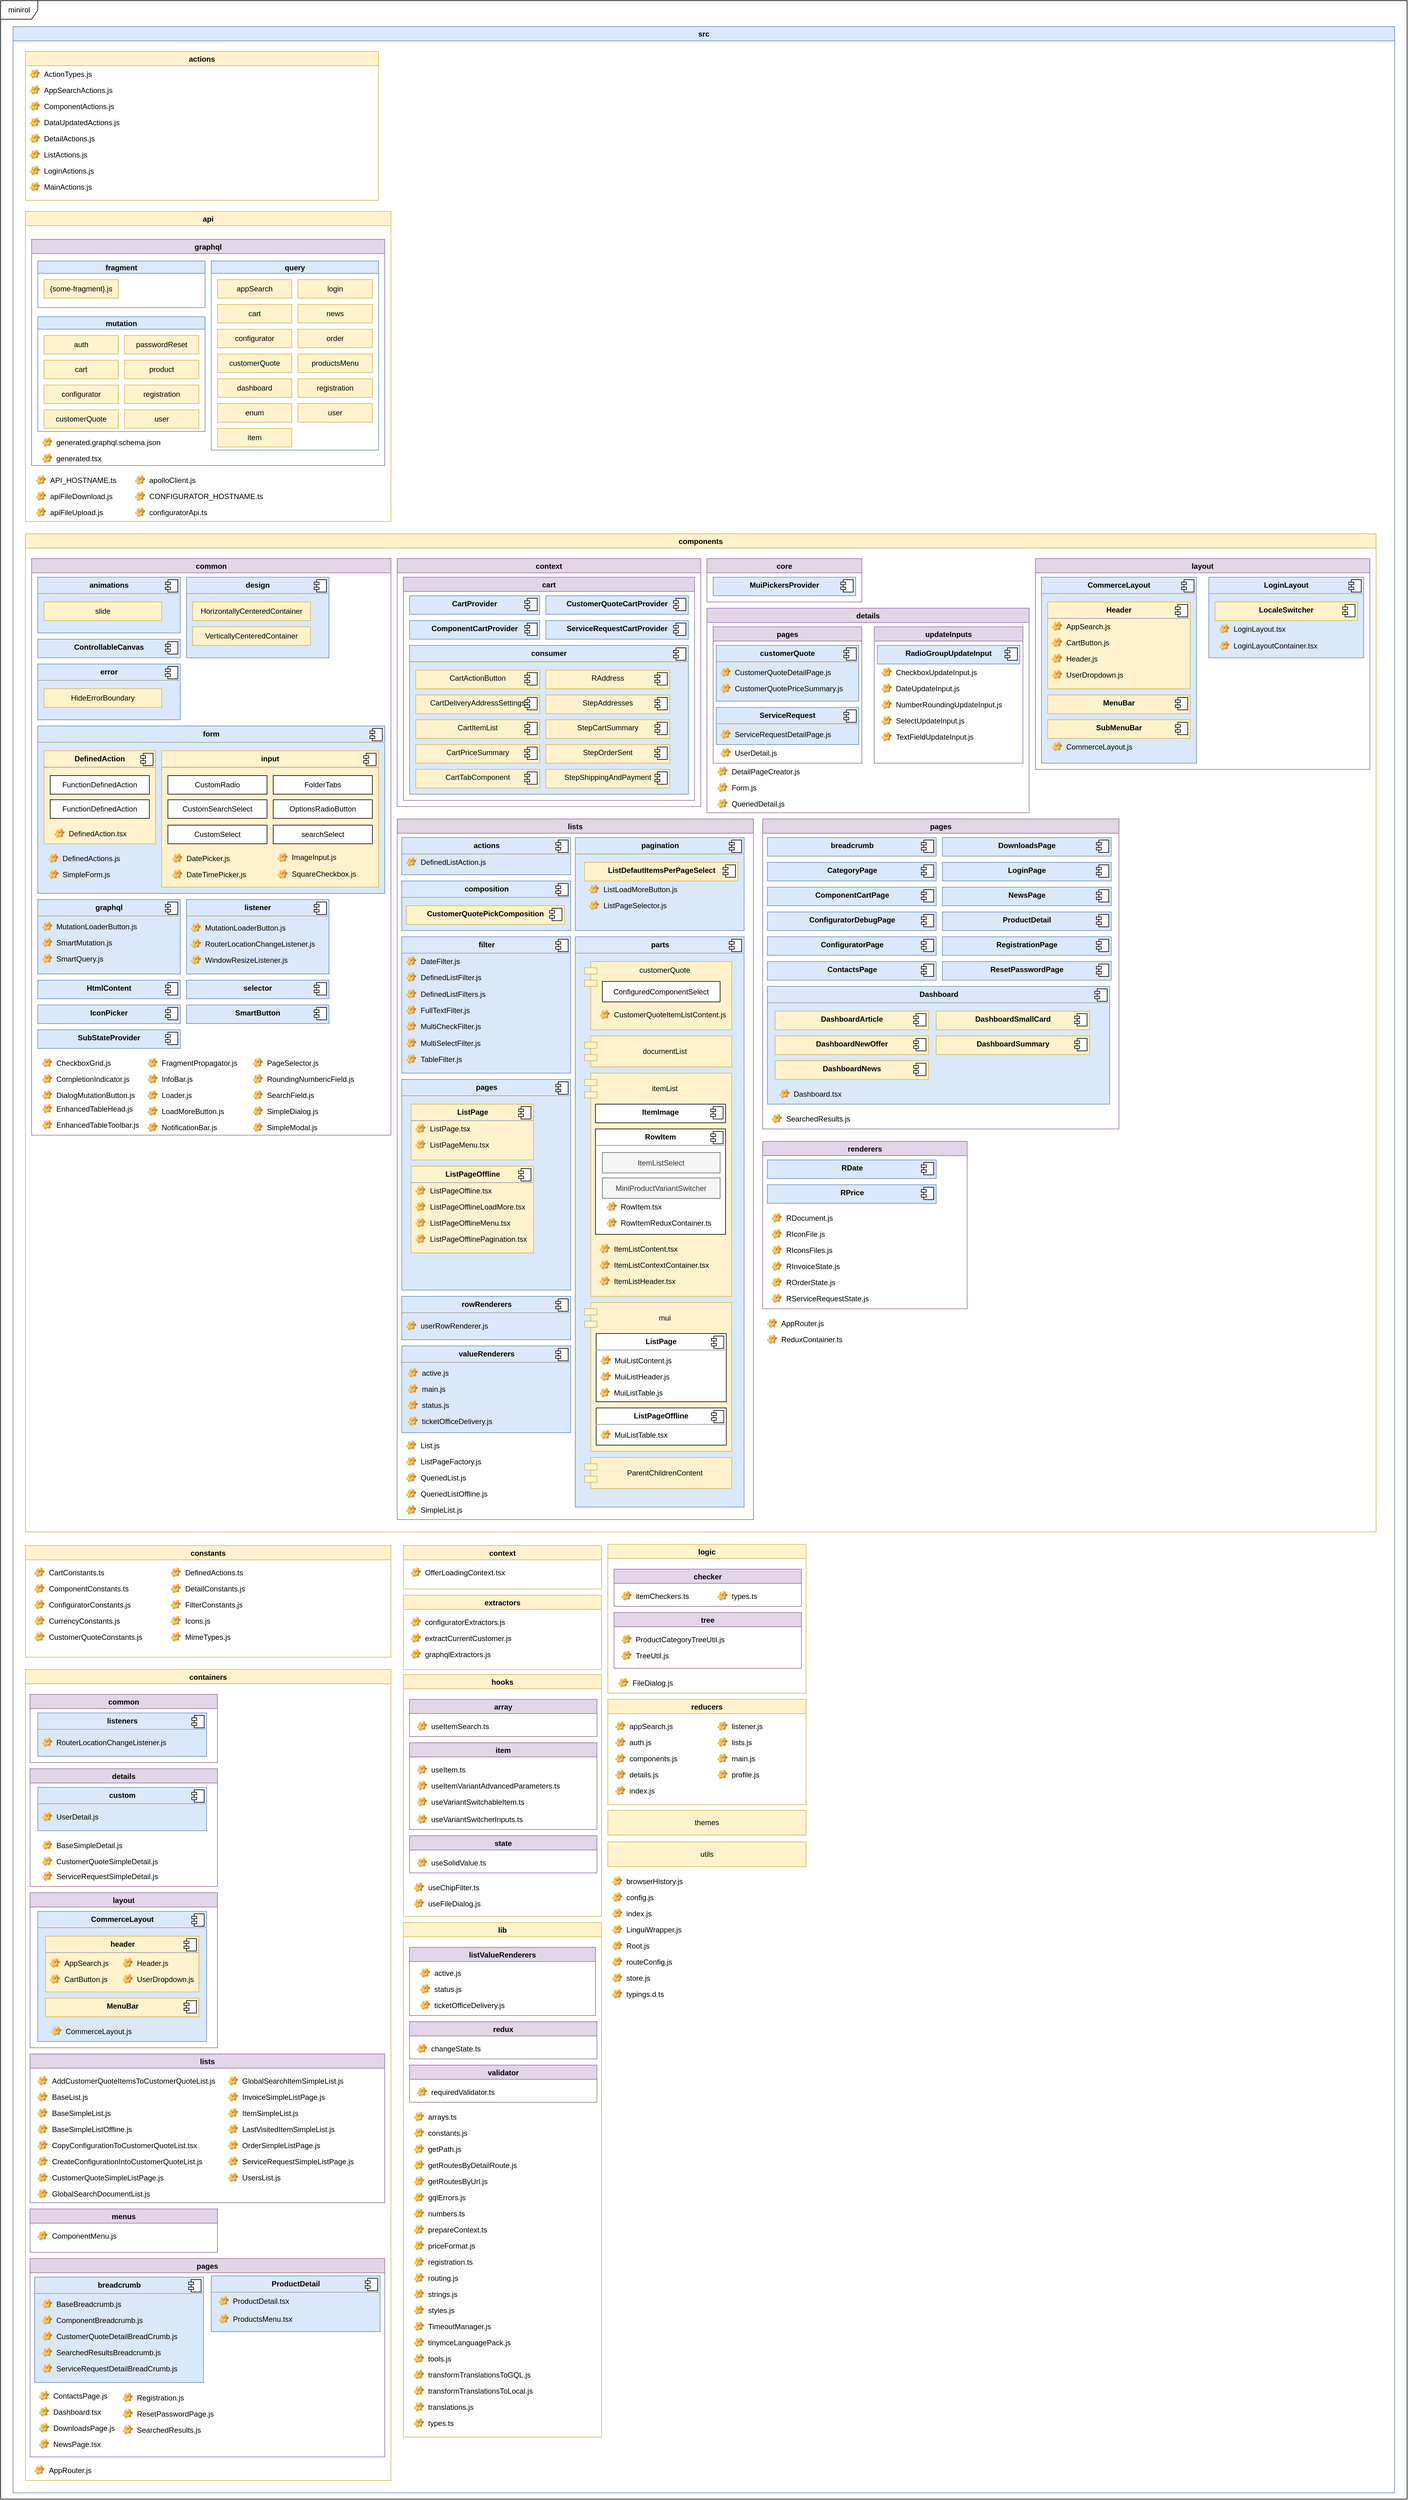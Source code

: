 <mxfile version="22.1.3" type="github">
  <diagram name="Page-1" id="xmTDREqHdEa40JaXFlae">
    <mxGraphModel dx="3780" dy="3957" grid="1" gridSize="10" guides="1" tooltips="1" connect="1" arrows="1" fold="1" page="1" pageScale="1" pageWidth="850" pageHeight="1100" math="0" shadow="0">
      <root>
        <mxCell id="0" />
        <mxCell id="1" parent="0" />
        <mxCell id="b10XOHRk4VMyjC0qILiY-2" value="src" style="swimlane;whiteSpace=wrap;html=1;fillColor=#dae8fc;strokeColor=#6c8ebf;" parent="1" vertex="1">
          <mxGeometry x="20" y="-8" width="2230" height="3978" as="geometry">
            <mxRectangle x="20" y="40" width="60" height="30" as="alternateBounds" />
          </mxGeometry>
        </mxCell>
        <mxCell id="b10XOHRk4VMyjC0qILiY-91" value="actions" style="swimlane;fillColor=#fff2cc;strokeColor=#d6b656;" parent="b10XOHRk4VMyjC0qILiY-2" vertex="1">
          <mxGeometry x="20" y="40" width="570" height="240" as="geometry">
            <mxRectangle x="20" y="40" width="80" height="30" as="alternateBounds" />
          </mxGeometry>
        </mxCell>
        <mxCell id="b10XOHRk4VMyjC0qILiY-92" value="ActionTypes.js" style="label;fontStyle=0;strokeColor=none;fillColor=none;align=left;verticalAlign=top;overflow=hidden;spacingLeft=28;spacingRight=4;rotatable=0;points=[[0,0.5],[1,0.5]];portConstraint=eastwest;imageWidth=16;imageHeight=16;whiteSpace=wrap;html=1;image=img/clipart/Gear_128x128.png" parent="b10XOHRk4VMyjC0qILiY-91" vertex="1">
          <mxGeometry y="23" width="210" height="26" as="geometry" />
        </mxCell>
        <mxCell id="b10XOHRk4VMyjC0qILiY-93" value="AppSearchActions.js" style="label;fontStyle=0;strokeColor=none;fillColor=none;align=left;verticalAlign=top;overflow=hidden;spacingLeft=28;spacingRight=4;rotatable=0;points=[[0,0.5],[1,0.5]];portConstraint=eastwest;imageWidth=16;imageHeight=16;whiteSpace=wrap;html=1;image=img/clipart/Gear_128x128.png" parent="b10XOHRk4VMyjC0qILiY-91" vertex="1">
          <mxGeometry y="49" width="210" height="26" as="geometry" />
        </mxCell>
        <mxCell id="b10XOHRk4VMyjC0qILiY-94" value="ComponentActions.js" style="label;fontStyle=0;strokeColor=none;fillColor=none;align=left;verticalAlign=top;overflow=hidden;spacingLeft=28;spacingRight=4;rotatable=0;points=[[0,0.5],[1,0.5]];portConstraint=eastwest;imageWidth=16;imageHeight=16;whiteSpace=wrap;html=1;image=img/clipart/Gear_128x128.png" parent="b10XOHRk4VMyjC0qILiY-91" vertex="1">
          <mxGeometry y="75" width="210" height="26" as="geometry" />
        </mxCell>
        <mxCell id="b10XOHRk4VMyjC0qILiY-95" value="DataUpdatedActions.js" style="label;fontStyle=0;strokeColor=none;fillColor=none;align=left;verticalAlign=top;overflow=hidden;spacingLeft=28;spacingRight=4;rotatable=0;points=[[0,0.5],[1,0.5]];portConstraint=eastwest;imageWidth=16;imageHeight=16;whiteSpace=wrap;html=1;image=img/clipart/Gear_128x128.png" parent="b10XOHRk4VMyjC0qILiY-91" vertex="1">
          <mxGeometry y="101" width="210" height="26" as="geometry" />
        </mxCell>
        <mxCell id="b10XOHRk4VMyjC0qILiY-96" value="DetailActions.js" style="label;fontStyle=0;strokeColor=none;fillColor=none;align=left;verticalAlign=top;overflow=hidden;spacingLeft=28;spacingRight=4;rotatable=0;points=[[0,0.5],[1,0.5]];portConstraint=eastwest;imageWidth=16;imageHeight=16;whiteSpace=wrap;html=1;image=img/clipart/Gear_128x128.png" parent="b10XOHRk4VMyjC0qILiY-91" vertex="1">
          <mxGeometry y="127" width="210" height="26" as="geometry" />
        </mxCell>
        <mxCell id="b10XOHRk4VMyjC0qILiY-97" value="ListActions.js" style="label;fontStyle=0;strokeColor=none;fillColor=none;align=left;verticalAlign=top;overflow=hidden;spacingLeft=28;spacingRight=4;rotatable=0;points=[[0,0.5],[1,0.5]];portConstraint=eastwest;imageWidth=16;imageHeight=16;whiteSpace=wrap;html=1;image=img/clipart/Gear_128x128.png" parent="b10XOHRk4VMyjC0qILiY-91" vertex="1">
          <mxGeometry y="153" width="210" height="26" as="geometry" />
        </mxCell>
        <mxCell id="b10XOHRk4VMyjC0qILiY-98" value="LoginActions.js" style="label;fontStyle=0;strokeColor=none;fillColor=none;align=left;verticalAlign=top;overflow=hidden;spacingLeft=28;spacingRight=4;rotatable=0;points=[[0,0.5],[1,0.5]];portConstraint=eastwest;imageWidth=16;imageHeight=16;whiteSpace=wrap;html=1;image=img/clipart/Gear_128x128.png" parent="b10XOHRk4VMyjC0qILiY-91" vertex="1">
          <mxGeometry y="179" width="210" height="26" as="geometry" />
        </mxCell>
        <mxCell id="b10XOHRk4VMyjC0qILiY-99" value="MainActions.js" style="label;fontStyle=0;strokeColor=none;fillColor=none;align=left;verticalAlign=top;overflow=hidden;spacingLeft=28;spacingRight=4;rotatable=0;points=[[0,0.5],[1,0.5]];portConstraint=eastwest;imageWidth=16;imageHeight=16;whiteSpace=wrap;html=1;image=img/clipart/Gear_128x128.png" parent="b10XOHRk4VMyjC0qILiY-91" vertex="1">
          <mxGeometry y="205" width="210" height="26" as="geometry" />
        </mxCell>
        <mxCell id="b10XOHRk4VMyjC0qILiY-7" value="minirol" style="shape=umlFrame;whiteSpace=wrap;html=1;pointerEvents=0;" parent="1" vertex="1">
          <mxGeometry y="-50" width="2270" height="4030" as="geometry" />
        </mxCell>
        <mxCell id="b10XOHRk4VMyjC0qILiY-45" value="api" style="swimlane;fillColor=#fff2cc;strokeColor=#d6b656;" parent="1" vertex="1">
          <mxGeometry x="40" y="290" width="590" height="500" as="geometry">
            <mxRectangle x="40" y="340" width="60" height="30" as="alternateBounds" />
          </mxGeometry>
        </mxCell>
        <mxCell id="b10XOHRk4VMyjC0qILiY-46" value="graphql" style="swimlane;fillColor=#e1d5e7;strokeColor=#9673a6;" parent="b10XOHRk4VMyjC0qILiY-45" vertex="1">
          <mxGeometry x="10" y="45" width="570" height="365" as="geometry">
            <mxRectangle x="10" y="45" width="80" height="30" as="alternateBounds" />
          </mxGeometry>
        </mxCell>
        <mxCell id="b10XOHRk4VMyjC0qILiY-50" value="fragment" style="swimlane;startSize=20;horizontal=1;containerType=tree;fillColor=#dae8fc;strokeColor=#6c8ebf;" parent="b10XOHRk4VMyjC0qILiY-46" vertex="1">
          <mxGeometry x="10" y="35" width="270" height="75" as="geometry">
            <mxRectangle x="10" y="35" width="90" height="30" as="alternateBounds" />
          </mxGeometry>
        </mxCell>
        <mxCell id="b10XOHRk4VMyjC0qILiY-54" value="{some-fragment}.js" style="rounded=0;whiteSpace=wrap;html=1;fillColor=#fff2cc;strokeColor=#d6b656;" parent="b10XOHRk4VMyjC0qILiY-50" vertex="1">
          <mxGeometry x="10" y="30" width="120" height="30" as="geometry" />
        </mxCell>
        <mxCell id="b10XOHRk4VMyjC0qILiY-60" value="mutation" style="swimlane;startSize=20;horizontal=1;containerType=tree;fillColor=#dae8fc;strokeColor=#6c8ebf;" parent="b10XOHRk4VMyjC0qILiY-46" vertex="1">
          <mxGeometry x="10" y="125" width="270" height="185" as="geometry">
            <mxRectangle x="10" y="35" width="90" height="30" as="alternateBounds" />
          </mxGeometry>
        </mxCell>
        <mxCell id="b10XOHRk4VMyjC0qILiY-61" value="auth" style="rounded=0;whiteSpace=wrap;html=1;fillColor=#fff2cc;strokeColor=#d6b656;" parent="b10XOHRk4VMyjC0qILiY-60" vertex="1">
          <mxGeometry x="10" y="30" width="120" height="30" as="geometry" />
        </mxCell>
        <mxCell id="b10XOHRk4VMyjC0qILiY-62" value="cart" style="rounded=0;whiteSpace=wrap;html=1;fillColor=#fff2cc;strokeColor=#d6b656;" parent="b10XOHRk4VMyjC0qILiY-60" vertex="1">
          <mxGeometry x="10" y="70" width="120" height="30" as="geometry" />
        </mxCell>
        <mxCell id="b10XOHRk4VMyjC0qILiY-63" value="configurator" style="rounded=0;whiteSpace=wrap;html=1;fillColor=#fff2cc;strokeColor=#d6b656;" parent="b10XOHRk4VMyjC0qILiY-60" vertex="1">
          <mxGeometry x="10" y="110" width="120" height="30" as="geometry" />
        </mxCell>
        <mxCell id="b10XOHRk4VMyjC0qILiY-64" value="customerQuote" style="rounded=0;whiteSpace=wrap;html=1;fillColor=#fff2cc;strokeColor=#d6b656;" parent="b10XOHRk4VMyjC0qILiY-60" vertex="1">
          <mxGeometry x="10" y="150" width="120" height="30" as="geometry" />
        </mxCell>
        <mxCell id="b10XOHRk4VMyjC0qILiY-65" value="passwordReset" style="rounded=0;whiteSpace=wrap;html=1;fillColor=#fff2cc;strokeColor=#d6b656;" parent="b10XOHRk4VMyjC0qILiY-60" vertex="1">
          <mxGeometry x="140" y="30" width="120" height="30" as="geometry" />
        </mxCell>
        <mxCell id="b10XOHRk4VMyjC0qILiY-66" value="product" style="rounded=0;whiteSpace=wrap;html=1;fillColor=#fff2cc;strokeColor=#d6b656;" parent="b10XOHRk4VMyjC0qILiY-60" vertex="1">
          <mxGeometry x="140" y="70" width="120" height="30" as="geometry" />
        </mxCell>
        <mxCell id="b10XOHRk4VMyjC0qILiY-67" value="registration" style="rounded=0;whiteSpace=wrap;html=1;fillColor=#fff2cc;strokeColor=#d6b656;" parent="b10XOHRk4VMyjC0qILiY-60" vertex="1">
          <mxGeometry x="140" y="110" width="120" height="30" as="geometry" />
        </mxCell>
        <mxCell id="b10XOHRk4VMyjC0qILiY-68" value="user" style="rounded=0;whiteSpace=wrap;html=1;fillColor=#fff2cc;strokeColor=#d6b656;" parent="b10XOHRk4VMyjC0qILiY-60" vertex="1">
          <mxGeometry x="140" y="150" width="120" height="30" as="geometry" />
        </mxCell>
        <mxCell id="b10XOHRk4VMyjC0qILiY-69" value="query" style="swimlane;startSize=20;horizontal=1;containerType=tree;fillColor=#dae8fc;strokeColor=#6c8ebf;" parent="b10XOHRk4VMyjC0qILiY-46" vertex="1">
          <mxGeometry x="290" y="35" width="270" height="305" as="geometry">
            <mxRectangle x="10" y="35" width="90" height="30" as="alternateBounds" />
          </mxGeometry>
        </mxCell>
        <mxCell id="b10XOHRk4VMyjC0qILiY-70" value="appSearch" style="rounded=0;whiteSpace=wrap;html=1;fillColor=#fff2cc;strokeColor=#d6b656;" parent="b10XOHRk4VMyjC0qILiY-69" vertex="1">
          <mxGeometry x="10" y="30" width="120" height="30" as="geometry" />
        </mxCell>
        <mxCell id="b10XOHRk4VMyjC0qILiY-71" value="cart" style="rounded=0;whiteSpace=wrap;html=1;fillColor=#fff2cc;strokeColor=#d6b656;" parent="b10XOHRk4VMyjC0qILiY-69" vertex="1">
          <mxGeometry x="10" y="70" width="120" height="30" as="geometry" />
        </mxCell>
        <mxCell id="b10XOHRk4VMyjC0qILiY-72" value="configurator" style="rounded=0;whiteSpace=wrap;html=1;fillColor=#fff2cc;strokeColor=#d6b656;" parent="b10XOHRk4VMyjC0qILiY-69" vertex="1">
          <mxGeometry x="10" y="110" width="120" height="30" as="geometry" />
        </mxCell>
        <mxCell id="b10XOHRk4VMyjC0qILiY-73" value="customerQuote" style="rounded=0;whiteSpace=wrap;html=1;fillColor=#fff2cc;strokeColor=#d6b656;" parent="b10XOHRk4VMyjC0qILiY-69" vertex="1">
          <mxGeometry x="10" y="150" width="120" height="30" as="geometry" />
        </mxCell>
        <mxCell id="b10XOHRk4VMyjC0qILiY-74" value="dashboard" style="rounded=0;whiteSpace=wrap;html=1;fillColor=#fff2cc;strokeColor=#d6b656;" parent="b10XOHRk4VMyjC0qILiY-69" vertex="1">
          <mxGeometry x="10" y="190" width="120" height="30" as="geometry" />
        </mxCell>
        <mxCell id="b10XOHRk4VMyjC0qILiY-75" value="enum" style="rounded=0;whiteSpace=wrap;html=1;fillColor=#fff2cc;strokeColor=#d6b656;" parent="b10XOHRk4VMyjC0qILiY-69" vertex="1">
          <mxGeometry x="10" y="230" width="120" height="30" as="geometry" />
        </mxCell>
        <mxCell id="b10XOHRk4VMyjC0qILiY-76" value="item" style="rounded=0;whiteSpace=wrap;html=1;fillColor=#fff2cc;strokeColor=#d6b656;" parent="b10XOHRk4VMyjC0qILiY-69" vertex="1">
          <mxGeometry x="10" y="270" width="120" height="30" as="geometry" />
        </mxCell>
        <mxCell id="b10XOHRk4VMyjC0qILiY-77" value="login" style="rounded=0;whiteSpace=wrap;html=1;fillColor=#fff2cc;strokeColor=#d6b656;" parent="b10XOHRk4VMyjC0qILiY-69" vertex="1">
          <mxGeometry x="140" y="30" width="120" height="30" as="geometry" />
        </mxCell>
        <mxCell id="b10XOHRk4VMyjC0qILiY-78" value="news" style="rounded=0;whiteSpace=wrap;html=1;fillColor=#fff2cc;strokeColor=#d6b656;" parent="b10XOHRk4VMyjC0qILiY-69" vertex="1">
          <mxGeometry x="140" y="70" width="120" height="30" as="geometry" />
        </mxCell>
        <mxCell id="b10XOHRk4VMyjC0qILiY-79" value="order" style="rounded=0;whiteSpace=wrap;html=1;fillColor=#fff2cc;strokeColor=#d6b656;" parent="b10XOHRk4VMyjC0qILiY-69" vertex="1">
          <mxGeometry x="140" y="110" width="120" height="30" as="geometry" />
        </mxCell>
        <mxCell id="b10XOHRk4VMyjC0qILiY-80" value="productsMenu" style="rounded=0;whiteSpace=wrap;html=1;fillColor=#fff2cc;strokeColor=#d6b656;" parent="b10XOHRk4VMyjC0qILiY-69" vertex="1">
          <mxGeometry x="140" y="150" width="120" height="30" as="geometry" />
        </mxCell>
        <mxCell id="b10XOHRk4VMyjC0qILiY-81" value="registration" style="rounded=0;whiteSpace=wrap;html=1;fillColor=#fff2cc;strokeColor=#d6b656;" parent="b10XOHRk4VMyjC0qILiY-69" vertex="1">
          <mxGeometry x="140" y="190" width="120" height="30" as="geometry" />
        </mxCell>
        <mxCell id="b10XOHRk4VMyjC0qILiY-82" value="user" style="rounded=0;whiteSpace=wrap;html=1;fillColor=#fff2cc;strokeColor=#d6b656;" parent="b10XOHRk4VMyjC0qILiY-69" vertex="1">
          <mxGeometry x="140" y="230" width="120" height="30" as="geometry" />
        </mxCell>
        <mxCell id="b10XOHRk4VMyjC0qILiY-83" value="generated.graphql.schema.json" style="label;fontStyle=0;strokeColor=none;fillColor=none;align=left;verticalAlign=top;overflow=hidden;spacingLeft=28;spacingRight=4;rotatable=0;points=[[0,0.5],[1,0.5]];portConstraint=eastwest;imageWidth=16;imageHeight=16;whiteSpace=wrap;html=1;image=img/clipart/Gear_128x128.png" parent="b10XOHRk4VMyjC0qILiY-46" vertex="1">
          <mxGeometry x="10" y="314" width="210" height="26" as="geometry" />
        </mxCell>
        <mxCell id="b10XOHRk4VMyjC0qILiY-84" value="generated.tsx" style="label;fontStyle=0;strokeColor=none;fillColor=none;align=left;verticalAlign=top;overflow=hidden;spacingLeft=28;spacingRight=4;rotatable=0;points=[[0,0.5],[1,0.5]];portConstraint=eastwest;imageWidth=16;imageHeight=16;whiteSpace=wrap;html=1;image=img/clipart/Gear_128x128.png" parent="b10XOHRk4VMyjC0qILiY-46" vertex="1">
          <mxGeometry x="10" y="340" width="120" height="26" as="geometry" />
        </mxCell>
        <mxCell id="b10XOHRk4VMyjC0qILiY-85" value="API_HOSTNAME.ts" style="label;fontStyle=0;strokeColor=none;fillColor=none;align=left;verticalAlign=top;overflow=hidden;spacingLeft=28;spacingRight=4;rotatable=0;points=[[0,0.5],[1,0.5]];portConstraint=eastwest;imageWidth=16;imageHeight=16;whiteSpace=wrap;html=1;image=img/clipart/Gear_128x128.png" parent="b10XOHRk4VMyjC0qILiY-45" vertex="1">
          <mxGeometry x="10" y="420" width="210" height="26" as="geometry" />
        </mxCell>
        <mxCell id="b10XOHRk4VMyjC0qILiY-86" value="apiFileDownload.js" style="label;fontStyle=0;strokeColor=none;fillColor=none;align=left;verticalAlign=top;overflow=hidden;spacingLeft=28;spacingRight=4;rotatable=0;points=[[0,0.5],[1,0.5]];portConstraint=eastwest;imageWidth=16;imageHeight=16;whiteSpace=wrap;html=1;image=img/clipart/Gear_128x128.png" parent="b10XOHRk4VMyjC0qILiY-45" vertex="1">
          <mxGeometry x="10" y="446" width="210" height="26" as="geometry" />
        </mxCell>
        <mxCell id="b10XOHRk4VMyjC0qILiY-87" value="apiFileUpload.js" style="label;fontStyle=0;strokeColor=none;fillColor=none;align=left;verticalAlign=top;overflow=hidden;spacingLeft=28;spacingRight=4;rotatable=0;points=[[0,0.5],[1,0.5]];portConstraint=eastwest;imageWidth=16;imageHeight=16;whiteSpace=wrap;html=1;image=img/clipart/Gear_128x128.png" parent="b10XOHRk4VMyjC0qILiY-45" vertex="1">
          <mxGeometry x="10" y="472" width="210" height="26" as="geometry" />
        </mxCell>
        <mxCell id="b10XOHRk4VMyjC0qILiY-88" value="apolloClient.js" style="label;fontStyle=0;strokeColor=none;fillColor=none;align=left;verticalAlign=top;overflow=hidden;spacingLeft=28;spacingRight=4;rotatable=0;points=[[0,0.5],[1,0.5]];portConstraint=eastwest;imageWidth=16;imageHeight=16;whiteSpace=wrap;html=1;image=img/clipart/Gear_128x128.png" parent="b10XOHRk4VMyjC0qILiY-45" vertex="1">
          <mxGeometry x="170" y="420" width="210" height="26" as="geometry" />
        </mxCell>
        <mxCell id="b10XOHRk4VMyjC0qILiY-89" value="CONFIGURATOR_HOSTNAME.ts" style="label;fontStyle=0;strokeColor=none;fillColor=none;align=left;verticalAlign=top;overflow=hidden;spacingLeft=28;spacingRight=4;rotatable=0;points=[[0,0.5],[1,0.5]];portConstraint=eastwest;imageWidth=16;imageHeight=16;whiteSpace=wrap;html=1;image=img/clipart/Gear_128x128.png" parent="b10XOHRk4VMyjC0qILiY-45" vertex="1">
          <mxGeometry x="170" y="446" width="220" height="26" as="geometry" />
        </mxCell>
        <mxCell id="b10XOHRk4VMyjC0qILiY-90" value="configuratorApi.ts" style="label;fontStyle=0;strokeColor=none;fillColor=none;align=left;verticalAlign=top;overflow=hidden;spacingLeft=28;spacingRight=4;rotatable=0;points=[[0,0.5],[1,0.5]];portConstraint=eastwest;imageWidth=16;imageHeight=16;whiteSpace=wrap;html=1;image=img/clipart/Gear_128x128.png" parent="b10XOHRk4VMyjC0qILiY-45" vertex="1">
          <mxGeometry x="170" y="472" width="210" height="26" as="geometry" />
        </mxCell>
        <mxCell id="b10XOHRk4VMyjC0qILiY-100" value="components" style="swimlane;fillColor=#fff2cc;strokeColor=#d6b656;" parent="1" vertex="1">
          <mxGeometry x="40" y="810" width="2180" height="1610" as="geometry">
            <mxRectangle x="40" y="1060" width="110" height="30" as="alternateBounds" />
          </mxGeometry>
        </mxCell>
        <mxCell id="b10XOHRk4VMyjC0qILiY-107" value="common" style="swimlane;fillColor=#e1d5e7;strokeColor=#9673a6;fillStyle=auto;rounded=0;shadow=0;glass=0;" parent="b10XOHRk4VMyjC0qILiY-100" vertex="1">
          <mxGeometry x="10" y="40" width="580" height="930" as="geometry">
            <mxRectangle x="10" y="40" width="90" height="30" as="alternateBounds" />
          </mxGeometry>
        </mxCell>
        <mxCell id="b10XOHRk4VMyjC0qILiY-111" value="&lt;p style=&quot;margin:0px;margin-top:6px;text-align:center;&quot;&gt;&lt;b&gt;animations&lt;/b&gt;&lt;br&gt;&lt;/p&gt;&lt;hr&gt;&lt;p style=&quot;margin:0px;margin-left:8px;&quot;&gt;&lt;br&gt;&lt;/p&gt;" style="align=left;overflow=fill;html=1;dropTarget=0;whiteSpace=wrap;fillColor=#dae8fc;strokeColor=#6c8ebf;" parent="b10XOHRk4VMyjC0qILiY-107" vertex="1">
          <mxGeometry x="10" y="30" width="230" height="90" as="geometry" />
        </mxCell>
        <mxCell id="b10XOHRk4VMyjC0qILiY-112" value="" style="shape=component;jettyWidth=8;jettyHeight=4;" parent="b10XOHRk4VMyjC0qILiY-111" vertex="1">
          <mxGeometry x="1" width="20" height="20" relative="1" as="geometry">
            <mxPoint x="-24" y="4" as="offset" />
          </mxGeometry>
        </mxCell>
        <mxCell id="b10XOHRk4VMyjC0qILiY-113" value="slide" style="rounded=0;whiteSpace=wrap;html=1;fillColor=#fff2cc;strokeColor=#d6b656;" parent="b10XOHRk4VMyjC0qILiY-107" vertex="1">
          <mxGeometry x="20" y="70" width="190" height="30" as="geometry" />
        </mxCell>
        <mxCell id="b10XOHRk4VMyjC0qILiY-115" value="&lt;p style=&quot;margin:0px;margin-top:6px;text-align:center;&quot;&gt;&lt;b&gt;ControllableCanvas&lt;/b&gt;&lt;/p&gt;&lt;p style=&quot;margin:0px;margin-left:8px;&quot;&gt;&lt;br&gt;&lt;/p&gt;" style="align=left;overflow=fill;html=1;dropTarget=0;whiteSpace=wrap;fillColor=#dae8fc;strokeColor=#6c8ebf;" parent="b10XOHRk4VMyjC0qILiY-107" vertex="1">
          <mxGeometry x="10" y="130" width="230" height="30" as="geometry" />
        </mxCell>
        <mxCell id="b10XOHRk4VMyjC0qILiY-116" value="" style="shape=component;jettyWidth=8;jettyHeight=4;" parent="b10XOHRk4VMyjC0qILiY-115" vertex="1">
          <mxGeometry x="1" width="20" height="20" relative="1" as="geometry">
            <mxPoint x="-24" y="4" as="offset" />
          </mxGeometry>
        </mxCell>
        <mxCell id="b10XOHRk4VMyjC0qILiY-130" value="&lt;p style=&quot;margin:0px;margin-top:6px;text-align:center;&quot;&gt;&lt;b&gt;error&lt;/b&gt;&lt;br&gt;&lt;/p&gt;&lt;hr&gt;&lt;p style=&quot;margin:0px;margin-left:8px;&quot;&gt;&lt;br&gt;&lt;/p&gt;" style="align=left;overflow=fill;html=1;dropTarget=0;whiteSpace=wrap;fillColor=#dae8fc;strokeColor=#6c8ebf;" parent="b10XOHRk4VMyjC0qILiY-107" vertex="1">
          <mxGeometry x="10" y="170" width="230" height="90" as="geometry" />
        </mxCell>
        <mxCell id="b10XOHRk4VMyjC0qILiY-131" value="" style="shape=component;jettyWidth=8;jettyHeight=4;" parent="b10XOHRk4VMyjC0qILiY-130" vertex="1">
          <mxGeometry x="1" width="20" height="20" relative="1" as="geometry">
            <mxPoint x="-24" y="4" as="offset" />
          </mxGeometry>
        </mxCell>
        <mxCell id="b10XOHRk4VMyjC0qILiY-132" value="HideErrorBoundary" style="rounded=0;whiteSpace=wrap;html=1;fillColor=#fff2cc;strokeColor=#d6b656;" parent="b10XOHRk4VMyjC0qILiY-107" vertex="1">
          <mxGeometry x="20" y="210" width="190" height="30" as="geometry" />
        </mxCell>
        <mxCell id="b10XOHRk4VMyjC0qILiY-194" value="&lt;p style=&quot;margin:0px;margin-top:6px;text-align:center;&quot;&gt;&lt;b&gt;graphql&lt;/b&gt;&lt;br&gt;&lt;/p&gt;&lt;hr&gt;&lt;p style=&quot;margin:0px;margin-left:8px;&quot;&gt;&lt;br&gt;&lt;/p&gt;" style="align=left;overflow=fill;html=1;dropTarget=0;whiteSpace=wrap;fillColor=#dae8fc;strokeColor=#6c8ebf;" parent="b10XOHRk4VMyjC0qILiY-107" vertex="1">
          <mxGeometry x="10" y="550" width="230" height="120" as="geometry" />
        </mxCell>
        <mxCell id="b10XOHRk4VMyjC0qILiY-195" value="" style="shape=component;jettyWidth=8;jettyHeight=4;" parent="b10XOHRk4VMyjC0qILiY-194" vertex="1">
          <mxGeometry x="1" width="20" height="20" relative="1" as="geometry">
            <mxPoint x="-24" y="4" as="offset" />
          </mxGeometry>
        </mxCell>
        <mxCell id="b10XOHRk4VMyjC0qILiY-197" value="MutationLoaderButton.js" style="label;fontStyle=0;strokeColor=none;fillColor=none;align=left;verticalAlign=top;overflow=hidden;spacingLeft=28;spacingRight=4;rotatable=0;points=[[0,0.5],[1,0.5]];portConstraint=eastwest;imageWidth=16;imageHeight=16;whiteSpace=wrap;html=1;image=img/clipart/Gear_128x128.png" parent="b10XOHRk4VMyjC0qILiY-107" vertex="1">
          <mxGeometry x="10" y="580" width="170" height="26" as="geometry" />
        </mxCell>
        <mxCell id="b10XOHRk4VMyjC0qILiY-199" value="SmartMutation.js" style="label;fontStyle=0;strokeColor=none;fillColor=none;align=left;verticalAlign=top;overflow=hidden;spacingLeft=28;spacingRight=4;rotatable=0;points=[[0,0.5],[1,0.5]];portConstraint=eastwest;imageWidth=16;imageHeight=16;whiteSpace=wrap;html=1;image=img/clipart/Gear_128x128.png" parent="b10XOHRk4VMyjC0qILiY-107" vertex="1">
          <mxGeometry x="10" y="606" width="170" height="26" as="geometry" />
        </mxCell>
        <mxCell id="b10XOHRk4VMyjC0qILiY-200" value="SmartQuery.js" style="label;fontStyle=0;strokeColor=none;fillColor=none;align=left;verticalAlign=top;overflow=hidden;spacingLeft=28;spacingRight=4;rotatable=0;points=[[0,0.5],[1,0.5]];portConstraint=eastwest;imageWidth=16;imageHeight=16;whiteSpace=wrap;html=1;image=img/clipart/Gear_128x128.png" parent="b10XOHRk4VMyjC0qILiY-107" vertex="1">
          <mxGeometry x="10" y="632" width="170" height="26" as="geometry" />
        </mxCell>
        <mxCell id="b10XOHRk4VMyjC0qILiY-201" value="&lt;p style=&quot;margin:0px;margin-top:6px;text-align:center;&quot;&gt;&lt;b&gt;HtmlContent&lt;/b&gt;&lt;br&gt;&lt;/p&gt;" style="align=left;overflow=fill;html=1;dropTarget=0;whiteSpace=wrap;fillColor=#dae8fc;strokeColor=#6c8ebf;" parent="b10XOHRk4VMyjC0qILiY-107" vertex="1">
          <mxGeometry x="10" y="680" width="230" height="30" as="geometry" />
        </mxCell>
        <mxCell id="b10XOHRk4VMyjC0qILiY-202" value="" style="shape=component;jettyWidth=8;jettyHeight=4;" parent="b10XOHRk4VMyjC0qILiY-201" vertex="1">
          <mxGeometry x="1" width="20" height="20" relative="1" as="geometry">
            <mxPoint x="-24" y="4" as="offset" />
          </mxGeometry>
        </mxCell>
        <mxCell id="b10XOHRk4VMyjC0qILiY-203" value="&lt;p style=&quot;margin:0px;margin-top:6px;text-align:center;&quot;&gt;&lt;b&gt;IconPicker&lt;/b&gt;&lt;br&gt;&lt;/p&gt;" style="align=left;overflow=fill;html=1;dropTarget=0;whiteSpace=wrap;fillColor=#dae8fc;strokeColor=#6c8ebf;" parent="b10XOHRk4VMyjC0qILiY-107" vertex="1">
          <mxGeometry x="10" y="720" width="230" height="30" as="geometry" />
        </mxCell>
        <mxCell id="b10XOHRk4VMyjC0qILiY-204" value="" style="shape=component;jettyWidth=8;jettyHeight=4;" parent="b10XOHRk4VMyjC0qILiY-203" vertex="1">
          <mxGeometry x="1" width="20" height="20" relative="1" as="geometry">
            <mxPoint x="-24" y="4" as="offset" />
          </mxGeometry>
        </mxCell>
        <mxCell id="b10XOHRk4VMyjC0qILiY-208" value="&lt;p style=&quot;margin:0px;margin-top:6px;text-align:center;&quot;&gt;&lt;b&gt;listener&lt;/b&gt;&lt;br&gt;&lt;/p&gt;&lt;hr&gt;&lt;p style=&quot;margin:0px;margin-left:8px;&quot;&gt;&lt;br&gt;&lt;/p&gt;" style="align=left;overflow=fill;html=1;dropTarget=0;whiteSpace=wrap;fillColor=#dae8fc;strokeColor=#6c8ebf;" parent="b10XOHRk4VMyjC0qILiY-107" vertex="1">
          <mxGeometry x="250" y="550" width="230" height="120" as="geometry" />
        </mxCell>
        <mxCell id="b10XOHRk4VMyjC0qILiY-209" value="" style="shape=component;jettyWidth=8;jettyHeight=4;" parent="b10XOHRk4VMyjC0qILiY-208" vertex="1">
          <mxGeometry x="1" width="20" height="20" relative="1" as="geometry">
            <mxPoint x="-24" y="4" as="offset" />
          </mxGeometry>
        </mxCell>
        <mxCell id="b10XOHRk4VMyjC0qILiY-211" value="MutationLoaderButton.js" style="label;fontStyle=0;strokeColor=none;fillColor=none;align=left;verticalAlign=top;overflow=hidden;spacingLeft=28;spacingRight=4;rotatable=0;points=[[0,0.5],[1,0.5]];portConstraint=eastwest;imageWidth=16;imageHeight=16;whiteSpace=wrap;html=1;image=img/clipart/Gear_128x128.png" parent="b10XOHRk4VMyjC0qILiY-107" vertex="1">
          <mxGeometry x="250" y="582" width="170" height="26" as="geometry" />
        </mxCell>
        <mxCell id="b10XOHRk4VMyjC0qILiY-213" value="RouterLocationChangeListener.js" style="label;fontStyle=0;strokeColor=none;fillColor=none;align=left;verticalAlign=top;overflow=hidden;spacingLeft=28;spacingRight=4;rotatable=0;points=[[0,0.5],[1,0.5]];portConstraint=eastwest;imageWidth=16;imageHeight=16;whiteSpace=wrap;html=1;image=img/clipart/Gear_128x128.png" parent="b10XOHRk4VMyjC0qILiY-107" vertex="1">
          <mxGeometry x="250" y="608" width="220" height="26" as="geometry" />
        </mxCell>
        <mxCell id="b10XOHRk4VMyjC0qILiY-215" value="WindowResizeListener.js" style="label;fontStyle=0;strokeColor=none;fillColor=none;align=left;verticalAlign=top;overflow=hidden;spacingLeft=28;spacingRight=4;rotatable=0;points=[[0,0.5],[1,0.5]];portConstraint=eastwest;imageWidth=16;imageHeight=16;whiteSpace=wrap;html=1;image=img/clipart/Gear_128x128.png" parent="b10XOHRk4VMyjC0qILiY-107" vertex="1">
          <mxGeometry x="250" y="634" width="220" height="26" as="geometry" />
        </mxCell>
        <mxCell id="b10XOHRk4VMyjC0qILiY-216" value="&lt;p style=&quot;margin:0px;margin-top:6px;text-align:center;&quot;&gt;&lt;b&gt;selector&lt;/b&gt;&lt;br&gt;&lt;/p&gt;" style="align=left;overflow=fill;html=1;dropTarget=0;whiteSpace=wrap;fillColor=#dae8fc;strokeColor=#6c8ebf;" parent="b10XOHRk4VMyjC0qILiY-107" vertex="1">
          <mxGeometry x="250" y="680" width="230" height="30" as="geometry" />
        </mxCell>
        <mxCell id="b10XOHRk4VMyjC0qILiY-217" value="" style="shape=component;jettyWidth=8;jettyHeight=4;" parent="b10XOHRk4VMyjC0qILiY-216" vertex="1">
          <mxGeometry x="1" width="20" height="20" relative="1" as="geometry">
            <mxPoint x="-24" y="4" as="offset" />
          </mxGeometry>
        </mxCell>
        <mxCell id="b10XOHRk4VMyjC0qILiY-218" value="&lt;p style=&quot;margin:0px;margin-top:6px;text-align:center;&quot;&gt;&lt;b&gt;SmartButton&lt;/b&gt;&lt;br&gt;&lt;/p&gt;" style="align=left;overflow=fill;html=1;dropTarget=0;whiteSpace=wrap;fillColor=#dae8fc;strokeColor=#6c8ebf;" parent="b10XOHRk4VMyjC0qILiY-107" vertex="1">
          <mxGeometry x="250" y="720" width="230" height="30" as="geometry" />
        </mxCell>
        <mxCell id="b10XOHRk4VMyjC0qILiY-219" value="" style="shape=component;jettyWidth=8;jettyHeight=4;" parent="b10XOHRk4VMyjC0qILiY-218" vertex="1">
          <mxGeometry x="1" width="20" height="20" relative="1" as="geometry">
            <mxPoint x="-24" y="4" as="offset" />
          </mxGeometry>
        </mxCell>
        <mxCell id="b10XOHRk4VMyjC0qILiY-220" value="&lt;p style=&quot;margin:0px;margin-top:6px;text-align:center;&quot;&gt;&lt;b&gt;SubStateProvider&lt;/b&gt;&lt;br&gt;&lt;/p&gt;" style="align=left;overflow=fill;html=1;dropTarget=0;whiteSpace=wrap;fillColor=#dae8fc;strokeColor=#6c8ebf;" parent="b10XOHRk4VMyjC0qILiY-107" vertex="1">
          <mxGeometry x="10" y="760" width="230" height="30" as="geometry" />
        </mxCell>
        <mxCell id="b10XOHRk4VMyjC0qILiY-221" value="" style="shape=component;jettyWidth=8;jettyHeight=4;" parent="b10XOHRk4VMyjC0qILiY-220" vertex="1">
          <mxGeometry x="1" width="20" height="20" relative="1" as="geometry">
            <mxPoint x="-24" y="4" as="offset" />
          </mxGeometry>
        </mxCell>
        <mxCell id="zMP5QpWDCTHPIigYB99Y-1607" value="" style="group" vertex="1" connectable="0" parent="b10XOHRk4VMyjC0qILiY-107">
          <mxGeometry x="250" y="30" width="230" height="130" as="geometry" />
        </mxCell>
        <mxCell id="b10XOHRk4VMyjC0qILiY-117" value="&lt;p style=&quot;margin:0px;margin-top:6px;text-align:center;&quot;&gt;&lt;b&gt;design&lt;/b&gt;&lt;br&gt;&lt;/p&gt;&lt;hr&gt;&lt;p style=&quot;margin:0px;margin-left:8px;&quot;&gt;&lt;br&gt;&lt;/p&gt;" style="align=left;overflow=fill;html=1;dropTarget=0;whiteSpace=wrap;fillColor=#dae8fc;strokeColor=#6c8ebf;" parent="zMP5QpWDCTHPIigYB99Y-1607" vertex="1">
          <mxGeometry width="230" height="130" as="geometry" />
        </mxCell>
        <mxCell id="b10XOHRk4VMyjC0qILiY-118" value="" style="shape=component;jettyWidth=8;jettyHeight=4;" parent="b10XOHRk4VMyjC0qILiY-117" vertex="1">
          <mxGeometry x="1" width="20" height="20" relative="1" as="geometry">
            <mxPoint x="-24" y="4" as="offset" />
          </mxGeometry>
        </mxCell>
        <mxCell id="b10XOHRk4VMyjC0qILiY-119" value="HorizontallyCenteredContainer" style="rounded=0;whiteSpace=wrap;html=1;fillColor=#fff2cc;strokeColor=#d6b656;" parent="zMP5QpWDCTHPIigYB99Y-1607" vertex="1">
          <mxGeometry x="10" y="40" width="190" height="30" as="geometry" />
        </mxCell>
        <mxCell id="b10XOHRk4VMyjC0qILiY-129" value="VerticallyCenteredContainer" style="rounded=0;whiteSpace=wrap;html=1;fillColor=#fff2cc;strokeColor=#d6b656;" parent="zMP5QpWDCTHPIigYB99Y-1607" vertex="1">
          <mxGeometry x="10" y="80" width="190" height="30" as="geometry" />
        </mxCell>
        <mxCell id="b10XOHRk4VMyjC0qILiY-137" value="&lt;p style=&quot;margin:0px;margin-top:6px;text-align:center;&quot;&gt;&lt;b&gt;form&lt;/b&gt;&lt;br&gt;&lt;/p&gt;&lt;hr&gt;&lt;p style=&quot;margin:0px;margin-left:8px;&quot;&gt;&lt;br&gt;&lt;/p&gt;" style="align=left;overflow=fill;html=1;dropTarget=0;whiteSpace=wrap;fillColor=#dae8fc;strokeColor=#6c8ebf;" parent="b10XOHRk4VMyjC0qILiY-107" vertex="1">
          <mxGeometry x="10" y="270" width="560" height="270" as="geometry" />
        </mxCell>
        <mxCell id="b10XOHRk4VMyjC0qILiY-138" value="" style="shape=component;jettyWidth=8;jettyHeight=4;" parent="b10XOHRk4VMyjC0qILiY-137" vertex="1">
          <mxGeometry x="1" width="20" height="20" relative="1" as="geometry">
            <mxPoint x="-24" y="4" as="offset" />
          </mxGeometry>
        </mxCell>
        <mxCell id="b10XOHRk4VMyjC0qILiY-142" value="&lt;p style=&quot;margin:0px;margin-top:6px;text-align:center;&quot;&gt;&lt;b&gt;DefinedAction&lt;/b&gt;&lt;br&gt;&lt;/p&gt;&lt;hr&gt;&lt;p style=&quot;margin:0px;margin-left:8px;&quot;&gt;&lt;br&gt;&lt;/p&gt;" style="align=left;overflow=fill;html=1;dropTarget=0;whiteSpace=wrap;fillColor=#fff2cc;strokeColor=#d6b656;" parent="b10XOHRk4VMyjC0qILiY-107" vertex="1">
          <mxGeometry x="20" y="310" width="180" height="150" as="geometry" />
        </mxCell>
        <mxCell id="b10XOHRk4VMyjC0qILiY-143" value="" style="shape=component;jettyWidth=8;jettyHeight=4;" parent="b10XOHRk4VMyjC0qILiY-142" vertex="1">
          <mxGeometry x="1" width="20" height="20" relative="1" as="geometry">
            <mxPoint x="-24" y="4" as="offset" />
          </mxGeometry>
        </mxCell>
        <mxCell id="b10XOHRk4VMyjC0qILiY-144" value="FunctionDefinedAction" style="rounded=0;whiteSpace=wrap;html=1;" parent="b10XOHRk4VMyjC0qILiY-107" vertex="1">
          <mxGeometry x="30" y="350" width="160" height="30" as="geometry" />
        </mxCell>
        <mxCell id="b10XOHRk4VMyjC0qILiY-146" value="FunctionDefinedAction" style="rounded=0;whiteSpace=wrap;html=1;" parent="b10XOHRk4VMyjC0qILiY-107" vertex="1">
          <mxGeometry x="30" y="389" width="160" height="30" as="geometry" />
        </mxCell>
        <mxCell id="b10XOHRk4VMyjC0qILiY-147" value="DefinedAction.tsx" style="label;fontStyle=0;strokeColor=none;fillColor=none;align=left;verticalAlign=top;overflow=hidden;spacingLeft=28;spacingRight=4;rotatable=0;points=[[0,0.5],[1,0.5]];portConstraint=eastwest;imageWidth=16;imageHeight=16;whiteSpace=wrap;html=1;image=img/clipart/Gear_128x128.png" parent="b10XOHRk4VMyjC0qILiY-107" vertex="1">
          <mxGeometry x="30" y="430" width="130" height="26" as="geometry" />
        </mxCell>
        <mxCell id="b10XOHRk4VMyjC0qILiY-148" value="&lt;p style=&quot;margin:0px;margin-top:6px;text-align:center;&quot;&gt;&lt;b&gt;input&lt;/b&gt;&lt;br&gt;&lt;/p&gt;&lt;hr&gt;&lt;p style=&quot;margin:0px;margin-left:8px;&quot;&gt;&lt;br&gt;&lt;/p&gt;" style="align=left;overflow=fill;html=1;dropTarget=0;whiteSpace=wrap;fillColor=#fff2cc;strokeColor=#d6b656;" parent="b10XOHRk4VMyjC0qILiY-107" vertex="1">
          <mxGeometry x="210" y="310" width="350" height="220" as="geometry" />
        </mxCell>
        <mxCell id="b10XOHRk4VMyjC0qILiY-149" value="" style="shape=component;jettyWidth=8;jettyHeight=4;" parent="b10XOHRk4VMyjC0qILiY-148" vertex="1">
          <mxGeometry x="1" width="20" height="20" relative="1" as="geometry">
            <mxPoint x="-24" y="4" as="offset" />
          </mxGeometry>
        </mxCell>
        <mxCell id="b10XOHRk4VMyjC0qILiY-150" value="CustomRadio" style="rounded=0;whiteSpace=wrap;html=1;" parent="b10XOHRk4VMyjC0qILiY-107" vertex="1">
          <mxGeometry x="220" y="350" width="160" height="30" as="geometry" />
        </mxCell>
        <mxCell id="b10XOHRk4VMyjC0qILiY-151" value="CustomSearchSelect" style="rounded=0;whiteSpace=wrap;html=1;" parent="b10XOHRk4VMyjC0qILiY-107" vertex="1">
          <mxGeometry x="220" y="389" width="160" height="30" as="geometry" />
        </mxCell>
        <mxCell id="b10XOHRk4VMyjC0qILiY-152" value="DatePicker.js" style="label;fontStyle=0;strokeColor=none;fillColor=none;align=left;verticalAlign=top;overflow=hidden;spacingLeft=28;spacingRight=4;rotatable=0;points=[[0,0.5],[1,0.5]];portConstraint=eastwest;imageWidth=16;imageHeight=16;whiteSpace=wrap;html=1;image=img/clipart/Gear_128x128.png" parent="b10XOHRk4VMyjC0qILiY-107" vertex="1">
          <mxGeometry x="220" y="470" width="130" height="26" as="geometry" />
        </mxCell>
        <mxCell id="b10XOHRk4VMyjC0qILiY-153" value="CustomSelect" style="rounded=0;whiteSpace=wrap;html=1;" parent="b10XOHRk4VMyjC0qILiY-107" vertex="1">
          <mxGeometry x="220" y="430" width="160" height="30" as="geometry" />
        </mxCell>
        <mxCell id="b10XOHRk4VMyjC0qILiY-154" value="FolderTabs" style="rounded=0;whiteSpace=wrap;html=1;" parent="b10XOHRk4VMyjC0qILiY-107" vertex="1">
          <mxGeometry x="390" y="350" width="160" height="30" as="geometry" />
        </mxCell>
        <mxCell id="b10XOHRk4VMyjC0qILiY-155" value="OptionsRadioButton" style="rounded=0;whiteSpace=wrap;html=1;" parent="b10XOHRk4VMyjC0qILiY-107" vertex="1">
          <mxGeometry x="390" y="389" width="160" height="30" as="geometry" />
        </mxCell>
        <mxCell id="b10XOHRk4VMyjC0qILiY-156" value="searchSelect" style="rounded=0;whiteSpace=wrap;html=1;" parent="b10XOHRk4VMyjC0qILiY-107" vertex="1">
          <mxGeometry x="390" y="430" width="160" height="30" as="geometry" />
        </mxCell>
        <mxCell id="b10XOHRk4VMyjC0qILiY-157" value="DateTimePicker.js" style="label;fontStyle=0;strokeColor=none;fillColor=none;align=left;verticalAlign=top;overflow=hidden;spacingLeft=28;spacingRight=4;rotatable=0;points=[[0,0.5],[1,0.5]];portConstraint=eastwest;imageWidth=16;imageHeight=16;whiteSpace=wrap;html=1;image=img/clipart/Gear_128x128.png" parent="b10XOHRk4VMyjC0qILiY-107" vertex="1">
          <mxGeometry x="220" y="496" width="130" height="26" as="geometry" />
        </mxCell>
        <mxCell id="b10XOHRk4VMyjC0qILiY-158" value="ImageInput.js" style="label;fontStyle=0;strokeColor=none;fillColor=none;align=left;verticalAlign=top;overflow=hidden;spacingLeft=28;spacingRight=4;rotatable=0;points=[[0,0.5],[1,0.5]];portConstraint=eastwest;imageWidth=16;imageHeight=16;whiteSpace=wrap;html=1;image=img/clipart/Gear_128x128.png" parent="b10XOHRk4VMyjC0qILiY-107" vertex="1">
          <mxGeometry x="390" y="468" width="130" height="28" as="geometry" />
        </mxCell>
        <mxCell id="b10XOHRk4VMyjC0qILiY-191" value="SquareCheckbox.js" style="label;fontStyle=0;strokeColor=none;fillColor=none;align=left;verticalAlign=top;overflow=hidden;spacingLeft=28;spacingRight=4;rotatable=0;points=[[0,0.5],[1,0.5]];portConstraint=eastwest;imageWidth=16;imageHeight=16;whiteSpace=wrap;html=1;image=img/clipart/Gear_128x128.png" parent="b10XOHRk4VMyjC0qILiY-107" vertex="1">
          <mxGeometry x="390" y="495" width="150" height="28" as="geometry" />
        </mxCell>
        <mxCell id="b10XOHRk4VMyjC0qILiY-192" value="DefinedActions.js" style="label;fontStyle=0;strokeColor=none;fillColor=none;align=left;verticalAlign=top;overflow=hidden;spacingLeft=28;spacingRight=4;rotatable=0;points=[[0,0.5],[1,0.5]];portConstraint=eastwest;imageWidth=16;imageHeight=16;whiteSpace=wrap;html=1;image=img/clipart/Gear_128x128.png" parent="b10XOHRk4VMyjC0qILiY-107" vertex="1">
          <mxGeometry x="20" y="470" width="130" height="26" as="geometry" />
        </mxCell>
        <mxCell id="b10XOHRk4VMyjC0qILiY-193" value="SimpleForm.js" style="label;fontStyle=0;strokeColor=none;fillColor=none;align=left;verticalAlign=top;overflow=hidden;spacingLeft=28;spacingRight=4;rotatable=0;points=[[0,0.5],[1,0.5]];portConstraint=eastwest;imageWidth=16;imageHeight=16;whiteSpace=wrap;html=1;image=img/clipart/Gear_128x128.png" parent="b10XOHRk4VMyjC0qILiY-107" vertex="1">
          <mxGeometry x="20" y="496" width="130" height="26" as="geometry" />
        </mxCell>
        <mxCell id="b10XOHRk4VMyjC0qILiY-227" value="FragmentPropagator.js" style="label;fontStyle=0;strokeColor=none;fillColor=none;align=left;verticalAlign=top;overflow=hidden;spacingLeft=28;spacingRight=4;rotatable=0;points=[[0,0.5],[1,0.5]];portConstraint=eastwest;imageWidth=16;imageHeight=16;whiteSpace=wrap;html=1;image=img/clipart/Gear_128x128.png" parent="b10XOHRk4VMyjC0qILiY-107" vertex="1">
          <mxGeometry x="180" y="800" width="170" height="26" as="geometry" />
        </mxCell>
        <mxCell id="b10XOHRk4VMyjC0qILiY-226" value="EnhancedTableToolbar.js" style="label;fontStyle=0;strokeColor=none;fillColor=none;align=left;verticalAlign=top;overflow=hidden;spacingLeft=28;spacingRight=4;rotatable=0;points=[[0,0.5],[1,0.5]];portConstraint=eastwest;imageWidth=16;imageHeight=16;whiteSpace=wrap;html=1;image=img/clipart/Gear_128x128.png" parent="b10XOHRk4VMyjC0qILiY-107" vertex="1">
          <mxGeometry x="10" y="900" width="170" height="26" as="geometry" />
        </mxCell>
        <mxCell id="b10XOHRk4VMyjC0qILiY-225" value="EnhancedTableHead.js" style="label;fontStyle=0;strokeColor=none;fillColor=none;align=left;verticalAlign=top;overflow=hidden;spacingLeft=28;spacingRight=4;rotatable=0;points=[[0,0.5],[1,0.5]];portConstraint=eastwest;imageWidth=16;imageHeight=16;whiteSpace=wrap;html=1;image=img/clipart/Gear_128x128.png" parent="b10XOHRk4VMyjC0qILiY-107" vertex="1">
          <mxGeometry x="10" y="874" width="170" height="26" as="geometry" />
        </mxCell>
        <mxCell id="b10XOHRk4VMyjC0qILiY-224" value="DialogMutationButton.js" style="label;fontStyle=0;strokeColor=none;fillColor=none;align=left;verticalAlign=top;overflow=hidden;spacingLeft=28;spacingRight=4;rotatable=0;points=[[0,0.5],[1,0.5]];portConstraint=eastwest;imageWidth=16;imageHeight=16;whiteSpace=wrap;html=1;image=img/clipart/Gear_128x128.png" parent="b10XOHRk4VMyjC0qILiY-107" vertex="1">
          <mxGeometry x="10" y="852" width="170" height="26" as="geometry" />
        </mxCell>
        <mxCell id="b10XOHRk4VMyjC0qILiY-223" value="CompletionIndicator.js" style="label;fontStyle=0;strokeColor=none;fillColor=none;align=left;verticalAlign=top;overflow=hidden;spacingLeft=28;spacingRight=4;rotatable=0;points=[[0,0.5],[1,0.5]];portConstraint=eastwest;imageWidth=16;imageHeight=16;whiteSpace=wrap;html=1;image=img/clipart/Gear_128x128.png" parent="b10XOHRk4VMyjC0qILiY-107" vertex="1">
          <mxGeometry x="10" y="826" width="170" height="26" as="geometry" />
        </mxCell>
        <mxCell id="b10XOHRk4VMyjC0qILiY-222" value="CheckboxGrid.js" style="label;fontStyle=0;strokeColor=none;fillColor=none;align=left;verticalAlign=top;overflow=hidden;spacingLeft=28;spacingRight=4;rotatable=0;points=[[0,0.5],[1,0.5]];portConstraint=eastwest;imageWidth=16;imageHeight=16;whiteSpace=wrap;html=1;image=img/clipart/Gear_128x128.png" parent="b10XOHRk4VMyjC0qILiY-107" vertex="1">
          <mxGeometry x="10" y="800" width="170" height="26" as="geometry" />
        </mxCell>
        <mxCell id="b10XOHRk4VMyjC0qILiY-228" value="InfoBar.js" style="label;fontStyle=0;strokeColor=none;fillColor=none;align=left;verticalAlign=top;overflow=hidden;spacingLeft=28;spacingRight=4;rotatable=0;points=[[0,0.5],[1,0.5]];portConstraint=eastwest;imageWidth=16;imageHeight=16;whiteSpace=wrap;html=1;image=img/clipart/Gear_128x128.png" parent="b10XOHRk4VMyjC0qILiY-107" vertex="1">
          <mxGeometry x="180" y="826" width="170" height="26" as="geometry" />
        </mxCell>
        <mxCell id="b10XOHRk4VMyjC0qILiY-229" value="Loader.js" style="label;fontStyle=0;strokeColor=none;fillColor=none;align=left;verticalAlign=top;overflow=hidden;spacingLeft=28;spacingRight=4;rotatable=0;points=[[0,0.5],[1,0.5]];portConstraint=eastwest;imageWidth=16;imageHeight=16;whiteSpace=wrap;html=1;image=img/clipart/Gear_128x128.png" parent="b10XOHRk4VMyjC0qILiY-107" vertex="1">
          <mxGeometry x="180" y="852" width="170" height="26" as="geometry" />
        </mxCell>
        <mxCell id="b10XOHRk4VMyjC0qILiY-230" value="LoadMoreButton.js" style="label;fontStyle=0;strokeColor=none;fillColor=none;align=left;verticalAlign=top;overflow=hidden;spacingLeft=28;spacingRight=4;rotatable=0;points=[[0,0.5],[1,0.5]];portConstraint=eastwest;imageWidth=16;imageHeight=16;whiteSpace=wrap;html=1;image=img/clipart/Gear_128x128.png" parent="b10XOHRk4VMyjC0qILiY-107" vertex="1">
          <mxGeometry x="180" y="878" width="170" height="26" as="geometry" />
        </mxCell>
        <mxCell id="b10XOHRk4VMyjC0qILiY-231" value="NotificationBar.js" style="label;fontStyle=0;strokeColor=none;fillColor=none;align=left;verticalAlign=top;overflow=hidden;spacingLeft=28;spacingRight=4;rotatable=0;points=[[0,0.5],[1,0.5]];portConstraint=eastwest;imageWidth=16;imageHeight=16;whiteSpace=wrap;html=1;image=img/clipart/Gear_128x128.png" parent="b10XOHRk4VMyjC0qILiY-107" vertex="1">
          <mxGeometry x="180" y="904" width="170" height="26" as="geometry" />
        </mxCell>
        <mxCell id="b10XOHRk4VMyjC0qILiY-236" value="SimpleModal.js" style="label;fontStyle=0;strokeColor=none;fillColor=none;align=left;verticalAlign=top;overflow=hidden;spacingLeft=28;spacingRight=4;rotatable=0;points=[[0,0.5],[1,0.5]];portConstraint=eastwest;imageWidth=16;imageHeight=16;whiteSpace=wrap;html=1;image=img/clipart/Gear_128x128.png" parent="b10XOHRk4VMyjC0qILiY-107" vertex="1">
          <mxGeometry x="350" y="904" width="170" height="26" as="geometry" />
        </mxCell>
        <mxCell id="b10XOHRk4VMyjC0qILiY-234" value="SearchField.js" style="label;fontStyle=0;strokeColor=none;fillColor=none;align=left;verticalAlign=top;overflow=hidden;spacingLeft=28;spacingRight=4;rotatable=0;points=[[0,0.5],[1,0.5]];portConstraint=eastwest;imageWidth=16;imageHeight=16;whiteSpace=wrap;html=1;image=img/clipart/Gear_128x128.png" parent="b10XOHRk4VMyjC0qILiY-107" vertex="1">
          <mxGeometry x="350" y="852" width="170" height="26" as="geometry" />
        </mxCell>
        <mxCell id="b10XOHRk4VMyjC0qILiY-235" value="SimpleDialog.js" style="label;fontStyle=0;strokeColor=none;fillColor=none;align=left;verticalAlign=top;overflow=hidden;spacingLeft=28;spacingRight=4;rotatable=0;points=[[0,0.5],[1,0.5]];portConstraint=eastwest;imageWidth=16;imageHeight=16;whiteSpace=wrap;html=1;image=img/clipart/Gear_128x128.png" parent="b10XOHRk4VMyjC0qILiY-107" vertex="1">
          <mxGeometry x="350" y="878" width="180" height="26" as="geometry" />
        </mxCell>
        <mxCell id="b10XOHRk4VMyjC0qILiY-233" value="RoundingNumbericField.js" style="label;fontStyle=0;strokeColor=none;fillColor=none;align=left;verticalAlign=top;overflow=hidden;spacingLeft=28;spacingRight=4;rotatable=0;points=[[0,0.5],[1,0.5]];portConstraint=eastwest;imageWidth=16;imageHeight=16;whiteSpace=wrap;html=1;image=img/clipart/Gear_128x128.png" parent="b10XOHRk4VMyjC0qILiY-107" vertex="1">
          <mxGeometry x="350" y="826" width="180" height="26" as="geometry" />
        </mxCell>
        <mxCell id="b10XOHRk4VMyjC0qILiY-232" value="PageSelector.js" style="label;fontStyle=0;strokeColor=none;fillColor=none;align=left;verticalAlign=top;overflow=hidden;spacingLeft=28;spacingRight=4;rotatable=0;points=[[0,0.5],[1,0.5]];portConstraint=eastwest;imageWidth=16;imageHeight=16;whiteSpace=wrap;html=1;image=img/clipart/Gear_128x128.png" parent="b10XOHRk4VMyjC0qILiY-107" vertex="1">
          <mxGeometry x="350" y="800" width="170" height="26" as="geometry" />
        </mxCell>
        <mxCell id="b10XOHRk4VMyjC0qILiY-238" value="context" style="swimlane;rounded=0;shadow=0;glass=0;fillStyle=auto;strokeColor=#9673a6;align=center;verticalAlign=middle;fontFamily=Helvetica;fontSize=12;fontColor=default;startSize=23;fillColor=#e1d5e7;" parent="b10XOHRk4VMyjC0qILiY-100" vertex="1">
          <mxGeometry x="600" y="40" width="490" height="400" as="geometry">
            <mxRectangle x="10" y="1380" width="80" height="30" as="alternateBounds" />
          </mxGeometry>
        </mxCell>
        <mxCell id="b10XOHRk4VMyjC0qILiY-242" value="cart" style="swimlane;rounded=0;shadow=0;glass=0;fillStyle=auto;strokeColor=#9673a6;align=center;verticalAlign=middle;fontFamily=Helvetica;fontSize=12;fontColor=default;startSize=23;fillColor=#e1d5e7;" parent="b10XOHRk4VMyjC0qILiY-238" vertex="1">
          <mxGeometry x="10" y="30" width="470" height="360" as="geometry">
            <mxRectangle x="10" y="1380" width="80" height="30" as="alternateBounds" />
          </mxGeometry>
        </mxCell>
        <mxCell id="b10XOHRk4VMyjC0qILiY-244" value="&lt;p style=&quot;margin:0px;margin-top:6px;text-align:center;&quot;&gt;&lt;b&gt;CartProvider&lt;/b&gt;&lt;br&gt;&lt;/p&gt;" style="align=left;overflow=fill;html=1;dropTarget=0;whiteSpace=wrap;fillColor=#dae8fc;strokeColor=#6c8ebf;" parent="b10XOHRk4VMyjC0qILiY-242" vertex="1">
          <mxGeometry x="10" y="30" width="210" height="30" as="geometry" />
        </mxCell>
        <mxCell id="b10XOHRk4VMyjC0qILiY-245" value="" style="shape=component;jettyWidth=8;jettyHeight=4;" parent="b10XOHRk4VMyjC0qILiY-244" vertex="1">
          <mxGeometry x="1" width="20" height="20" relative="1" as="geometry">
            <mxPoint x="-24" y="4" as="offset" />
          </mxGeometry>
        </mxCell>
        <mxCell id="b10XOHRk4VMyjC0qILiY-246" value="&lt;p style=&quot;margin:0px;margin-top:6px;text-align:center;&quot;&gt;&lt;b&gt;ComponentCartProvider&lt;/b&gt;&lt;br&gt;&lt;/p&gt;" style="align=left;overflow=fill;html=1;dropTarget=0;whiteSpace=wrap;fillColor=#dae8fc;strokeColor=#6c8ebf;" parent="b10XOHRk4VMyjC0qILiY-242" vertex="1">
          <mxGeometry x="10" y="70" width="210" height="30" as="geometry" />
        </mxCell>
        <mxCell id="b10XOHRk4VMyjC0qILiY-247" value="" style="shape=component;jettyWidth=8;jettyHeight=4;" parent="b10XOHRk4VMyjC0qILiY-246" vertex="1">
          <mxGeometry x="1" width="20" height="20" relative="1" as="geometry">
            <mxPoint x="-24" y="4" as="offset" />
          </mxGeometry>
        </mxCell>
        <mxCell id="b10XOHRk4VMyjC0qILiY-256" value="&lt;p style=&quot;margin:0px;margin-top:6px;text-align:center;&quot;&gt;&lt;b&gt;consumer&lt;/b&gt;&lt;br&gt;&lt;/p&gt;&lt;hr&gt;&lt;p style=&quot;margin:0px;margin-left:8px;&quot;&gt;&lt;br&gt;&lt;/p&gt;" style="align=left;overflow=fill;html=1;dropTarget=0;whiteSpace=wrap;fillColor=#dae8fc;strokeColor=#6c8ebf;" parent="b10XOHRk4VMyjC0qILiY-242" vertex="1">
          <mxGeometry x="10" y="110" width="450" height="240" as="geometry" />
        </mxCell>
        <mxCell id="b10XOHRk4VMyjC0qILiY-257" value="" style="shape=component;jettyWidth=8;jettyHeight=4;" parent="b10XOHRk4VMyjC0qILiY-256" vertex="1">
          <mxGeometry x="1" width="20" height="20" relative="1" as="geometry">
            <mxPoint x="-24" y="4" as="offset" />
          </mxGeometry>
        </mxCell>
        <mxCell id="b10XOHRk4VMyjC0qILiY-272" value="&lt;p style=&quot;margin:0px;margin-top:6px;text-align:center;&quot;&gt;&lt;b&gt;CustomerQuoteCartProvider&lt;/b&gt;&lt;br&gt;&lt;/p&gt;" style="align=left;overflow=fill;html=1;dropTarget=0;whiteSpace=wrap;fillColor=#dae8fc;strokeColor=#6c8ebf;" parent="b10XOHRk4VMyjC0qILiY-242" vertex="1">
          <mxGeometry x="230" y="30" width="230" height="30" as="geometry" />
        </mxCell>
        <mxCell id="b10XOHRk4VMyjC0qILiY-273" value="" style="shape=component;jettyWidth=8;jettyHeight=4;" parent="b10XOHRk4VMyjC0qILiY-272" vertex="1">
          <mxGeometry x="1" width="20" height="20" relative="1" as="geometry">
            <mxPoint x="-24" y="4" as="offset" />
          </mxGeometry>
        </mxCell>
        <mxCell id="b10XOHRk4VMyjC0qILiY-274" value="&lt;p style=&quot;margin:0px;margin-top:6px;text-align:center;&quot;&gt;&lt;b&gt;ServiceRequestCartProvider&lt;/b&gt;&lt;br&gt;&lt;/p&gt;" style="align=left;overflow=fill;html=1;dropTarget=0;whiteSpace=wrap;fillColor=#dae8fc;strokeColor=#6c8ebf;" parent="b10XOHRk4VMyjC0qILiY-242" vertex="1">
          <mxGeometry x="230" y="70" width="230" height="30" as="geometry" />
        </mxCell>
        <mxCell id="b10XOHRk4VMyjC0qILiY-275" value="" style="shape=component;jettyWidth=8;jettyHeight=4;" parent="b10XOHRk4VMyjC0qILiY-274" vertex="1">
          <mxGeometry x="1" width="20" height="20" relative="1" as="geometry">
            <mxPoint x="-24" y="4" as="offset" />
          </mxGeometry>
        </mxCell>
        <mxCell id="zMP5QpWDCTHPIigYB99Y-1291" value="&lt;p style=&quot;margin:0px;margin-top:6px;text-align:center;&quot;&gt;CartActionButton&lt;br&gt;&lt;/p&gt;" style="align=left;overflow=fill;html=1;dropTarget=0;whiteSpace=wrap;rounded=0;shadow=0;glass=0;fillStyle=auto;verticalAlign=middle;fontFamily=Helvetica;fontSize=12;startSize=23;fillColor=#fff2cc;strokeColor=#d6b656;" vertex="1" parent="b10XOHRk4VMyjC0qILiY-242">
          <mxGeometry x="20" y="150" width="200" height="30" as="geometry" />
        </mxCell>
        <mxCell id="zMP5QpWDCTHPIigYB99Y-1292" value="" style="shape=component;jettyWidth=8;jettyHeight=4;rounded=0;shadow=0;glass=0;fillStyle=auto;align=center;verticalAlign=middle;fontFamily=Helvetica;fontSize=12;startSize=23;" vertex="1" parent="zMP5QpWDCTHPIigYB99Y-1291">
          <mxGeometry x="1" width="20" height="20" relative="1" as="geometry">
            <mxPoint x="-24" y="4" as="offset" />
          </mxGeometry>
        </mxCell>
        <mxCell id="zMP5QpWDCTHPIigYB99Y-1559" value="&lt;p style=&quot;margin:0px;margin-top:6px;text-align:center;&quot;&gt;CartDeliveryAddressSettings&lt;br&gt;&lt;/p&gt;" style="align=left;overflow=fill;html=1;dropTarget=0;whiteSpace=wrap;rounded=0;shadow=0;glass=0;fillStyle=auto;verticalAlign=middle;fontFamily=Helvetica;fontSize=12;startSize=23;fillColor=#fff2cc;strokeColor=#d6b656;" vertex="1" parent="b10XOHRk4VMyjC0qILiY-242">
          <mxGeometry x="20" y="190" width="200" height="30" as="geometry" />
        </mxCell>
        <mxCell id="zMP5QpWDCTHPIigYB99Y-1560" value="" style="shape=component;jettyWidth=8;jettyHeight=4;rounded=0;shadow=0;glass=0;fillStyle=auto;align=center;verticalAlign=middle;fontFamily=Helvetica;fontSize=12;startSize=23;" vertex="1" parent="zMP5QpWDCTHPIigYB99Y-1559">
          <mxGeometry x="1" width="20" height="20" relative="1" as="geometry">
            <mxPoint x="-24" y="4" as="offset" />
          </mxGeometry>
        </mxCell>
        <mxCell id="zMP5QpWDCTHPIigYB99Y-1561" value="&lt;p style=&quot;margin:0px;margin-top:6px;text-align:center;&quot;&gt;CartItemList&lt;br&gt;&lt;/p&gt;" style="align=left;overflow=fill;html=1;dropTarget=0;whiteSpace=wrap;rounded=0;shadow=0;glass=0;fillStyle=auto;verticalAlign=middle;fontFamily=Helvetica;fontSize=12;startSize=23;fillColor=#fff2cc;strokeColor=#d6b656;" vertex="1" parent="b10XOHRk4VMyjC0qILiY-242">
          <mxGeometry x="20" y="230" width="200" height="30" as="geometry" />
        </mxCell>
        <mxCell id="zMP5QpWDCTHPIigYB99Y-1562" value="" style="shape=component;jettyWidth=8;jettyHeight=4;rounded=0;shadow=0;glass=0;fillStyle=auto;align=center;verticalAlign=middle;fontFamily=Helvetica;fontSize=12;startSize=23;" vertex="1" parent="zMP5QpWDCTHPIigYB99Y-1561">
          <mxGeometry x="1" width="20" height="20" relative="1" as="geometry">
            <mxPoint x="-24" y="4" as="offset" />
          </mxGeometry>
        </mxCell>
        <mxCell id="zMP5QpWDCTHPIigYB99Y-1563" value="&lt;p style=&quot;margin:0px;margin-top:6px;text-align:center;&quot;&gt;CartPriceSummary&lt;br&gt;&lt;/p&gt;" style="align=left;overflow=fill;html=1;dropTarget=0;whiteSpace=wrap;rounded=0;shadow=0;glass=0;fillStyle=auto;verticalAlign=middle;fontFamily=Helvetica;fontSize=12;startSize=23;fillColor=#fff2cc;strokeColor=#d6b656;" vertex="1" parent="b10XOHRk4VMyjC0qILiY-242">
          <mxGeometry x="20" y="270" width="200" height="30" as="geometry" />
        </mxCell>
        <mxCell id="zMP5QpWDCTHPIigYB99Y-1564" value="" style="shape=component;jettyWidth=8;jettyHeight=4;rounded=0;shadow=0;glass=0;fillStyle=auto;align=center;verticalAlign=middle;fontFamily=Helvetica;fontSize=12;startSize=23;" vertex="1" parent="zMP5QpWDCTHPIigYB99Y-1563">
          <mxGeometry x="1" width="20" height="20" relative="1" as="geometry">
            <mxPoint x="-24" y="4" as="offset" />
          </mxGeometry>
        </mxCell>
        <mxCell id="zMP5QpWDCTHPIigYB99Y-1565" value="&lt;p style=&quot;margin:0px;margin-top:6px;text-align:center;&quot;&gt;CartTabComponent&lt;br&gt;&lt;/p&gt;" style="align=left;overflow=fill;html=1;dropTarget=0;whiteSpace=wrap;rounded=0;shadow=0;glass=0;fillStyle=auto;verticalAlign=middle;fontFamily=Helvetica;fontSize=12;startSize=23;fillColor=#fff2cc;strokeColor=#d6b656;" vertex="1" parent="b10XOHRk4VMyjC0qILiY-242">
          <mxGeometry x="20" y="310" width="200" height="30" as="geometry" />
        </mxCell>
        <mxCell id="zMP5QpWDCTHPIigYB99Y-1566" value="" style="shape=component;jettyWidth=8;jettyHeight=4;rounded=0;shadow=0;glass=0;fillStyle=auto;align=center;verticalAlign=middle;fontFamily=Helvetica;fontSize=12;startSize=23;" vertex="1" parent="zMP5QpWDCTHPIigYB99Y-1565">
          <mxGeometry x="1" width="20" height="20" relative="1" as="geometry">
            <mxPoint x="-24" y="4" as="offset" />
          </mxGeometry>
        </mxCell>
        <mxCell id="zMP5QpWDCTHPIigYB99Y-1567" value="&lt;p style=&quot;margin:0px;margin-top:6px;text-align:center;&quot;&gt;RAddress&lt;br&gt;&lt;/p&gt;" style="align=left;overflow=fill;html=1;dropTarget=0;whiteSpace=wrap;rounded=0;shadow=0;glass=0;fillStyle=auto;verticalAlign=middle;fontFamily=Helvetica;fontSize=12;startSize=23;fillColor=#fff2cc;strokeColor=#d6b656;" vertex="1" parent="b10XOHRk4VMyjC0qILiY-242">
          <mxGeometry x="230" y="150" width="200" height="30" as="geometry" />
        </mxCell>
        <mxCell id="zMP5QpWDCTHPIigYB99Y-1568" value="" style="shape=component;jettyWidth=8;jettyHeight=4;rounded=0;shadow=0;glass=0;fillStyle=auto;align=center;verticalAlign=middle;fontFamily=Helvetica;fontSize=12;startSize=23;" vertex="1" parent="zMP5QpWDCTHPIigYB99Y-1567">
          <mxGeometry x="1" width="20" height="20" relative="1" as="geometry">
            <mxPoint x="-24" y="4" as="offset" />
          </mxGeometry>
        </mxCell>
        <mxCell id="zMP5QpWDCTHPIigYB99Y-1597" value="&lt;p style=&quot;margin:0px;margin-top:6px;text-align:center;&quot;&gt;StepAddresses&lt;br&gt;&lt;/p&gt;" style="align=left;overflow=fill;html=1;dropTarget=0;whiteSpace=wrap;rounded=0;shadow=0;glass=0;fillStyle=auto;verticalAlign=middle;fontFamily=Helvetica;fontSize=12;startSize=23;fillColor=#fff2cc;strokeColor=#d6b656;" vertex="1" parent="b10XOHRk4VMyjC0qILiY-242">
          <mxGeometry x="230" y="190" width="200" height="30" as="geometry" />
        </mxCell>
        <mxCell id="zMP5QpWDCTHPIigYB99Y-1598" value="" style="shape=component;jettyWidth=8;jettyHeight=4;rounded=0;shadow=0;glass=0;fillStyle=auto;align=center;verticalAlign=middle;fontFamily=Helvetica;fontSize=12;startSize=23;" vertex="1" parent="zMP5QpWDCTHPIigYB99Y-1597">
          <mxGeometry x="1" width="20" height="20" relative="1" as="geometry">
            <mxPoint x="-24" y="4" as="offset" />
          </mxGeometry>
        </mxCell>
        <mxCell id="zMP5QpWDCTHPIigYB99Y-1599" value="&lt;p style=&quot;margin:0px;margin-top:6px;text-align:center;&quot;&gt;StepCartSummary&lt;br&gt;&lt;/p&gt;" style="align=left;overflow=fill;html=1;dropTarget=0;whiteSpace=wrap;rounded=0;shadow=0;glass=0;fillStyle=auto;verticalAlign=middle;fontFamily=Helvetica;fontSize=12;startSize=23;fillColor=#fff2cc;strokeColor=#d6b656;" vertex="1" parent="b10XOHRk4VMyjC0qILiY-242">
          <mxGeometry x="230" y="230" width="200" height="30" as="geometry" />
        </mxCell>
        <mxCell id="zMP5QpWDCTHPIigYB99Y-1600" value="" style="shape=component;jettyWidth=8;jettyHeight=4;rounded=0;shadow=0;glass=0;fillStyle=auto;align=center;verticalAlign=middle;fontFamily=Helvetica;fontSize=12;startSize=23;" vertex="1" parent="zMP5QpWDCTHPIigYB99Y-1599">
          <mxGeometry x="1" width="20" height="20" relative="1" as="geometry">
            <mxPoint x="-24" y="4" as="offset" />
          </mxGeometry>
        </mxCell>
        <mxCell id="zMP5QpWDCTHPIigYB99Y-1601" value="&lt;p style=&quot;margin:0px;margin-top:6px;text-align:center;&quot;&gt;StepOrderSent&lt;br&gt;&lt;/p&gt;" style="align=left;overflow=fill;html=1;dropTarget=0;whiteSpace=wrap;rounded=0;shadow=0;glass=0;fillStyle=auto;verticalAlign=middle;fontFamily=Helvetica;fontSize=12;startSize=23;fillColor=#fff2cc;strokeColor=#d6b656;" vertex="1" parent="b10XOHRk4VMyjC0qILiY-242">
          <mxGeometry x="230" y="270" width="200" height="30" as="geometry" />
        </mxCell>
        <mxCell id="zMP5QpWDCTHPIigYB99Y-1602" value="" style="shape=component;jettyWidth=8;jettyHeight=4;rounded=0;shadow=0;glass=0;fillStyle=auto;align=center;verticalAlign=middle;fontFamily=Helvetica;fontSize=12;startSize=23;" vertex="1" parent="zMP5QpWDCTHPIigYB99Y-1601">
          <mxGeometry x="1" width="20" height="20" relative="1" as="geometry">
            <mxPoint x="-24" y="4" as="offset" />
          </mxGeometry>
        </mxCell>
        <mxCell id="zMP5QpWDCTHPIigYB99Y-1603" value="&lt;p style=&quot;margin:0px;margin-top:6px;text-align:center;&quot;&gt;StepShippingAndPayment&lt;br&gt;&lt;/p&gt;" style="align=left;overflow=fill;html=1;dropTarget=0;whiteSpace=wrap;rounded=0;shadow=0;glass=0;fillStyle=auto;verticalAlign=middle;fontFamily=Helvetica;fontSize=12;startSize=23;fillColor=#fff2cc;strokeColor=#d6b656;" vertex="1" parent="b10XOHRk4VMyjC0qILiY-242">
          <mxGeometry x="230" y="310" width="200" height="30" as="geometry" />
        </mxCell>
        <mxCell id="zMP5QpWDCTHPIigYB99Y-1604" value="" style="shape=component;jettyWidth=8;jettyHeight=4;rounded=0;shadow=0;glass=0;fillStyle=auto;align=center;verticalAlign=middle;fontFamily=Helvetica;fontSize=12;startSize=23;" vertex="1" parent="zMP5QpWDCTHPIigYB99Y-1603">
          <mxGeometry x="1" width="20" height="20" relative="1" as="geometry">
            <mxPoint x="-24" y="4" as="offset" />
          </mxGeometry>
        </mxCell>
        <mxCell id="b10XOHRk4VMyjC0qILiY-277" value="core" style="swimlane;rounded=0;shadow=0;glass=0;fillStyle=auto;strokeColor=#9673a6;align=center;verticalAlign=middle;fontFamily=Helvetica;fontSize=12;fontColor=default;startSize=23;fillColor=#e1d5e7;" parent="b10XOHRk4VMyjC0qILiY-100" vertex="1">
          <mxGeometry x="1100" y="40" width="250" height="70" as="geometry" />
        </mxCell>
        <mxCell id="b10XOHRk4VMyjC0qILiY-278" value="&lt;p style=&quot;margin:0px;margin-top:6px;text-align:center;&quot;&gt;&lt;b&gt;MuiPickersProvider&lt;/b&gt;&lt;br&gt;&lt;/p&gt;" style="align=left;overflow=fill;html=1;dropTarget=0;whiteSpace=wrap;fillColor=#dae8fc;strokeColor=#6c8ebf;" parent="b10XOHRk4VMyjC0qILiY-277" vertex="1">
          <mxGeometry x="10" y="30" width="230" height="30" as="geometry" />
        </mxCell>
        <mxCell id="b10XOHRk4VMyjC0qILiY-279" value="" style="shape=component;jettyWidth=8;jettyHeight=4;" parent="b10XOHRk4VMyjC0qILiY-278" vertex="1">
          <mxGeometry x="1" width="20" height="20" relative="1" as="geometry">
            <mxPoint x="-24" y="4" as="offset" />
          </mxGeometry>
        </mxCell>
        <mxCell id="b10XOHRk4VMyjC0qILiY-375" value="details" style="swimlane;rounded=0;shadow=0;glass=0;fillStyle=auto;strokeColor=#9673a6;align=center;verticalAlign=middle;fontFamily=Helvetica;fontSize=12;fontColor=default;startSize=23;fillColor=#e1d5e7;" parent="b10XOHRk4VMyjC0qILiY-100" vertex="1">
          <mxGeometry x="1100" y="120" width="520" height="330" as="geometry" />
        </mxCell>
        <mxCell id="b10XOHRk4VMyjC0qILiY-378" value="pages" style="swimlane;rounded=0;shadow=0;glass=0;fillStyle=auto;strokeColor=#9673a6;align=center;verticalAlign=middle;fontFamily=Helvetica;fontSize=12;fontColor=default;startSize=23;fillColor=#e1d5e7;" parent="b10XOHRk4VMyjC0qILiY-375" vertex="1">
          <mxGeometry x="10" y="30" width="240" height="220" as="geometry">
            <mxRectangle x="10" y="30" width="80" height="30" as="alternateBounds" />
          </mxGeometry>
        </mxCell>
        <mxCell id="b10XOHRk4VMyjC0qILiY-384" value="&lt;p style=&quot;margin:0px;margin-top:6px;text-align:center;&quot;&gt;&lt;b&gt;ServiceRequest&lt;/b&gt;&lt;br&gt;&lt;/p&gt;&lt;hr&gt;&lt;p style=&quot;margin:0px;margin-left:8px;&quot;&gt;&lt;br&gt;&lt;/p&gt;" style="align=left;overflow=fill;html=1;dropTarget=0;whiteSpace=wrap;fillColor=#dae8fc;strokeColor=#6c8ebf;" parent="b10XOHRk4VMyjC0qILiY-378" vertex="1">
          <mxGeometry x="5" y="130" width="230" height="60" as="geometry" />
        </mxCell>
        <mxCell id="b10XOHRk4VMyjC0qILiY-385" value="" style="shape=component;jettyWidth=8;jettyHeight=4;" parent="b10XOHRk4VMyjC0qILiY-384" vertex="1">
          <mxGeometry x="1" width="20" height="20" relative="1" as="geometry">
            <mxPoint x="-24" y="4" as="offset" />
          </mxGeometry>
        </mxCell>
        <mxCell id="b10XOHRk4VMyjC0qILiY-386" value="ServiceRequestDetailPage.js" style="label;fontStyle=0;strokeColor=none;fillColor=none;align=left;verticalAlign=top;overflow=hidden;spacingLeft=28;spacingRight=4;rotatable=0;points=[[0,0.5],[1,0.5]];portConstraint=eastwest;imageWidth=16;imageHeight=16;whiteSpace=wrap;html=1;image=img/clipart/Gear_128x128.png" parent="b10XOHRk4VMyjC0qILiY-378" vertex="1">
          <mxGeometry x="5" y="160" width="195" height="26" as="geometry" />
        </mxCell>
        <mxCell id="b10XOHRk4VMyjC0qILiY-388" value="UserDetail.js" style="label;fontStyle=0;strokeColor=none;fillColor=none;align=left;verticalAlign=top;overflow=hidden;spacingLeft=28;spacingRight=4;rotatable=0;points=[[0,0.5],[1,0.5]];portConstraint=eastwest;imageWidth=16;imageHeight=16;whiteSpace=wrap;html=1;image=img/clipart/Gear_128x128.png" parent="b10XOHRk4VMyjC0qILiY-378" vertex="1">
          <mxGeometry x="5" y="190" width="195" height="26" as="geometry" />
        </mxCell>
        <mxCell id="b10XOHRk4VMyjC0qILiY-379" value="&lt;p style=&quot;margin:0px;margin-top:6px;text-align:center;&quot;&gt;&lt;b&gt;customerQuote&lt;/b&gt;&lt;br&gt;&lt;/p&gt;&lt;hr&gt;&lt;p style=&quot;margin:0px;margin-left:8px;&quot;&gt;&lt;br&gt;&lt;/p&gt;" style="align=left;overflow=fill;html=1;dropTarget=0;whiteSpace=wrap;fillColor=#dae8fc;strokeColor=#6c8ebf;" parent="b10XOHRk4VMyjC0qILiY-375" vertex="1">
          <mxGeometry x="15" y="60" width="230" height="90" as="geometry" />
        </mxCell>
        <mxCell id="b10XOHRk4VMyjC0qILiY-380" value="" style="shape=component;jettyWidth=8;jettyHeight=4;" parent="b10XOHRk4VMyjC0qILiY-379" vertex="1">
          <mxGeometry x="1" width="20" height="20" relative="1" as="geometry">
            <mxPoint x="-24" y="4" as="offset" />
          </mxGeometry>
        </mxCell>
        <mxCell id="b10XOHRk4VMyjC0qILiY-381" value="CustomerQuoteDetailPage.js" style="label;fontStyle=0;strokeColor=none;fillColor=none;align=left;verticalAlign=top;overflow=hidden;spacingLeft=28;spacingRight=4;rotatable=0;points=[[0,0.5],[1,0.5]];portConstraint=eastwest;imageWidth=16;imageHeight=16;whiteSpace=wrap;html=1;image=img/clipart/Gear_128x128.png" parent="b10XOHRk4VMyjC0qILiY-375" vertex="1">
          <mxGeometry x="15" y="90" width="195" height="26" as="geometry" />
        </mxCell>
        <mxCell id="b10XOHRk4VMyjC0qILiY-382" value="CustomerQuotePriceSummary.js" style="label;fontStyle=0;strokeColor=none;fillColor=none;align=left;verticalAlign=top;overflow=hidden;spacingLeft=28;spacingRight=4;rotatable=0;points=[[0,0.5],[1,0.5]];portConstraint=eastwest;imageWidth=16;imageHeight=16;whiteSpace=wrap;html=1;image=img/clipart/Gear_128x128.png" parent="b10XOHRk4VMyjC0qILiY-375" vertex="1">
          <mxGeometry x="15" y="116" width="215" height="26" as="geometry" />
        </mxCell>
        <mxCell id="b10XOHRk4VMyjC0qILiY-389" value="updateInputs" style="swimlane;rounded=0;shadow=0;glass=0;fillStyle=auto;strokeColor=#9673a6;align=center;verticalAlign=middle;fontFamily=Helvetica;fontSize=12;fontColor=default;startSize=23;fillColor=#e1d5e7;" parent="b10XOHRk4VMyjC0qILiY-375" vertex="1">
          <mxGeometry x="270" y="30" width="240" height="220" as="geometry" />
        </mxCell>
        <mxCell id="b10XOHRk4VMyjC0qILiY-390" value="&lt;p style=&quot;margin:0px;margin-top:6px;text-align:center;&quot;&gt;&lt;b&gt;RadioGroupUpdateInput&lt;/b&gt;&lt;/p&gt;" style="align=left;overflow=fill;html=1;dropTarget=0;whiteSpace=wrap;fillColor=#dae8fc;strokeColor=#6c8ebf;" parent="b10XOHRk4VMyjC0qILiY-389" vertex="1">
          <mxGeometry x="5" y="30" width="230" height="30" as="geometry" />
        </mxCell>
        <mxCell id="b10XOHRk4VMyjC0qILiY-391" value="" style="shape=component;jettyWidth=8;jettyHeight=4;" parent="b10XOHRk4VMyjC0qILiY-390" vertex="1">
          <mxGeometry x="1" width="20" height="20" relative="1" as="geometry">
            <mxPoint x="-24" y="4" as="offset" />
          </mxGeometry>
        </mxCell>
        <mxCell id="b10XOHRk4VMyjC0qILiY-393" value="CheckboxUpdateInput.js" style="label;fontStyle=0;strokeColor=none;fillColor=none;align=left;verticalAlign=top;overflow=hidden;spacingLeft=28;spacingRight=4;rotatable=0;points=[[0,0.5],[1,0.5]];portConstraint=eastwest;imageWidth=16;imageHeight=16;whiteSpace=wrap;html=1;image=img/clipart/Gear_128x128.png" parent="b10XOHRk4VMyjC0qILiY-389" vertex="1">
          <mxGeometry x="5" y="60" width="195" height="26" as="geometry" />
        </mxCell>
        <mxCell id="b10XOHRk4VMyjC0qILiY-394" value="DateUpdateInput.js" style="label;fontStyle=0;strokeColor=none;fillColor=none;align=left;verticalAlign=top;overflow=hidden;spacingLeft=28;spacingRight=4;rotatable=0;points=[[0,0.5],[1,0.5]];portConstraint=eastwest;imageWidth=16;imageHeight=16;whiteSpace=wrap;html=1;image=img/clipart/Gear_128x128.png" parent="b10XOHRk4VMyjC0qILiY-389" vertex="1">
          <mxGeometry x="5" y="86" width="195" height="26" as="geometry" />
        </mxCell>
        <mxCell id="b10XOHRk4VMyjC0qILiY-395" value="NumberRoundingUpdateInput.js" style="label;fontStyle=0;strokeColor=none;fillColor=none;align=left;verticalAlign=top;overflow=hidden;spacingLeft=28;spacingRight=4;rotatable=0;points=[[0,0.5],[1,0.5]];portConstraint=eastwest;imageWidth=16;imageHeight=16;whiteSpace=wrap;html=1;image=img/clipart/Gear_128x128.png" parent="b10XOHRk4VMyjC0qILiY-389" vertex="1">
          <mxGeometry x="5" y="112" width="215" height="26" as="geometry" />
        </mxCell>
        <mxCell id="b10XOHRk4VMyjC0qILiY-396" value="SelectUpdateInput.js" style="label;fontStyle=0;strokeColor=none;fillColor=none;align=left;verticalAlign=top;overflow=hidden;spacingLeft=28;spacingRight=4;rotatable=0;points=[[0,0.5],[1,0.5]];portConstraint=eastwest;imageWidth=16;imageHeight=16;whiteSpace=wrap;html=1;image=img/clipart/Gear_128x128.png" parent="b10XOHRk4VMyjC0qILiY-389" vertex="1">
          <mxGeometry x="5" y="138" width="195" height="26" as="geometry" />
        </mxCell>
        <mxCell id="b10XOHRk4VMyjC0qILiY-397" value="TextFieldUpdateInput.js" style="label;fontStyle=0;strokeColor=none;fillColor=none;align=left;verticalAlign=top;overflow=hidden;spacingLeft=28;spacingRight=4;rotatable=0;points=[[0,0.5],[1,0.5]];portConstraint=eastwest;imageWidth=16;imageHeight=16;whiteSpace=wrap;html=1;image=img/clipart/Gear_128x128.png" parent="b10XOHRk4VMyjC0qILiY-389" vertex="1">
          <mxGeometry x="5" y="164" width="195" height="26" as="geometry" />
        </mxCell>
        <mxCell id="b10XOHRk4VMyjC0qILiY-398" value="DetailPageCreator.js" style="label;fontStyle=0;strokeColor=none;fillColor=none;align=left;verticalAlign=top;overflow=hidden;spacingLeft=28;spacingRight=4;rotatable=0;points=[[0,0.5],[1,0.5]];portConstraint=eastwest;imageWidth=16;imageHeight=16;whiteSpace=wrap;html=1;image=img/clipart/Gear_128x128.png" parent="b10XOHRk4VMyjC0qILiY-375" vertex="1">
          <mxGeometry x="10" y="250" width="195" height="26" as="geometry" />
        </mxCell>
        <mxCell id="b10XOHRk4VMyjC0qILiY-399" value="Form.js" style="label;fontStyle=0;strokeColor=none;fillColor=none;align=left;verticalAlign=top;overflow=hidden;spacingLeft=28;spacingRight=4;rotatable=0;points=[[0,0.5],[1,0.5]];portConstraint=eastwest;imageWidth=16;imageHeight=16;whiteSpace=wrap;html=1;image=img/clipart/Gear_128x128.png" parent="b10XOHRk4VMyjC0qILiY-375" vertex="1">
          <mxGeometry x="10" y="276" width="195" height="26" as="geometry" />
        </mxCell>
        <mxCell id="b10XOHRk4VMyjC0qILiY-400" value="QueriedDetail.js" style="label;fontStyle=0;strokeColor=none;fillColor=none;align=left;verticalAlign=top;overflow=hidden;spacingLeft=28;spacingRight=4;rotatable=0;points=[[0,0.5],[1,0.5]];portConstraint=eastwest;imageWidth=16;imageHeight=16;whiteSpace=wrap;html=1;image=img/clipart/Gear_128x128.png" parent="b10XOHRk4VMyjC0qILiY-375" vertex="1">
          <mxGeometry x="10" y="302" width="195" height="26" as="geometry" />
        </mxCell>
        <mxCell id="b10XOHRk4VMyjC0qILiY-401" value="layout" style="swimlane;rounded=0;shadow=0;glass=0;fillStyle=auto;strokeColor=#9673a6;align=center;verticalAlign=middle;fontFamily=Helvetica;fontSize=12;fontColor=default;startSize=23;fillColor=#e1d5e7;" parent="b10XOHRk4VMyjC0qILiY-100" vertex="1">
          <mxGeometry x="1630" y="40" width="540" height="340" as="geometry" />
        </mxCell>
        <mxCell id="b10XOHRk4VMyjC0qILiY-402" value="&lt;p style=&quot;margin:0px;margin-top:6px;text-align:center;&quot;&gt;&lt;b&gt;CommerceLayout&lt;/b&gt;&lt;br&gt;&lt;/p&gt;&lt;hr&gt;&lt;p style=&quot;margin:0px;margin-left:8px;&quot;&gt;&lt;br&gt;&lt;/p&gt;" style="align=left;overflow=fill;html=1;dropTarget=0;whiteSpace=wrap;rounded=0;shadow=0;glass=0;fillStyle=auto;verticalAlign=middle;fontFamily=Helvetica;fontSize=12;startSize=23;fillColor=#dae8fc;strokeColor=#6c8ebf;" parent="b10XOHRk4VMyjC0qILiY-401" vertex="1">
          <mxGeometry x="10" y="30" width="250" height="300" as="geometry" />
        </mxCell>
        <mxCell id="b10XOHRk4VMyjC0qILiY-403" value="" style="shape=component;jettyWidth=8;jettyHeight=4;rounded=0;shadow=0;glass=0;fillStyle=auto;align=center;verticalAlign=middle;fontFamily=Helvetica;fontSize=12;startSize=23;" parent="b10XOHRk4VMyjC0qILiY-402" vertex="1">
          <mxGeometry x="1" width="20" height="20" relative="1" as="geometry">
            <mxPoint x="-24" y="4" as="offset" />
          </mxGeometry>
        </mxCell>
        <mxCell id="b10XOHRk4VMyjC0qILiY-404" value="&lt;p style=&quot;margin:0px;margin-top:6px;text-align:center;&quot;&gt;&lt;b&gt;Header&lt;/b&gt;&lt;br&gt;&lt;/p&gt;&lt;hr&gt;&lt;p style=&quot;margin:0px;margin-left:8px;&quot;&gt;&lt;br&gt;&lt;/p&gt;" style="align=left;overflow=fill;html=1;dropTarget=0;whiteSpace=wrap;rounded=0;shadow=0;glass=0;fillStyle=auto;verticalAlign=middle;fontFamily=Helvetica;fontSize=12;startSize=23;fillColor=#fff2cc;strokeColor=#d6b656;" parent="b10XOHRk4VMyjC0qILiY-401" vertex="1">
          <mxGeometry x="20" y="70" width="230" height="140" as="geometry" />
        </mxCell>
        <mxCell id="b10XOHRk4VMyjC0qILiY-405" value="" style="shape=component;jettyWidth=8;jettyHeight=4;rounded=0;shadow=0;glass=0;fillStyle=auto;align=center;verticalAlign=middle;fontFamily=Helvetica;fontSize=12;startSize=23;" parent="b10XOHRk4VMyjC0qILiY-404" vertex="1">
          <mxGeometry x="1" width="20" height="20" relative="1" as="geometry">
            <mxPoint x="-24" y="4" as="offset" />
          </mxGeometry>
        </mxCell>
        <mxCell id="b10XOHRk4VMyjC0qILiY-406" value="AppSearch.js" style="label;fontStyle=0;strokeColor=none;fillColor=none;align=left;verticalAlign=top;overflow=hidden;spacingLeft=28;spacingRight=4;rotatable=0;points=[[0,0.5],[1,0.5]];portConstraint=eastwest;imageWidth=16;imageHeight=16;whiteSpace=wrap;html=1;image=img/clipart/Gear_128x128.png" parent="b10XOHRk4VMyjC0qILiY-401" vertex="1">
          <mxGeometry x="20" y="96" width="195" height="26" as="geometry" />
        </mxCell>
        <mxCell id="b10XOHRk4VMyjC0qILiY-407" value="CartButton.js" style="label;fontStyle=0;strokeColor=none;fillColor=none;align=left;verticalAlign=top;overflow=hidden;spacingLeft=28;spacingRight=4;rotatable=0;points=[[0,0.5],[1,0.5]];portConstraint=eastwest;imageWidth=16;imageHeight=16;whiteSpace=wrap;html=1;image=img/clipart/Gear_128x128.png" parent="b10XOHRk4VMyjC0qILiY-401" vertex="1">
          <mxGeometry x="20" y="122" width="195" height="26" as="geometry" />
        </mxCell>
        <mxCell id="b10XOHRk4VMyjC0qILiY-408" value="Header.js" style="label;fontStyle=0;strokeColor=none;fillColor=none;align=left;verticalAlign=top;overflow=hidden;spacingLeft=28;spacingRight=4;rotatable=0;points=[[0,0.5],[1,0.5]];portConstraint=eastwest;imageWidth=16;imageHeight=16;whiteSpace=wrap;html=1;image=img/clipart/Gear_128x128.png" parent="b10XOHRk4VMyjC0qILiY-401" vertex="1">
          <mxGeometry x="20" y="148" width="195" height="26" as="geometry" />
        </mxCell>
        <mxCell id="b10XOHRk4VMyjC0qILiY-409" value="UserDropdown.js" style="label;fontStyle=0;strokeColor=none;fillColor=none;align=left;verticalAlign=top;overflow=hidden;spacingLeft=28;spacingRight=4;rotatable=0;points=[[0,0.5],[1,0.5]];portConstraint=eastwest;imageWidth=16;imageHeight=16;whiteSpace=wrap;html=1;image=img/clipart/Gear_128x128.png" parent="b10XOHRk4VMyjC0qILiY-401" vertex="1">
          <mxGeometry x="20" y="174" width="195" height="26" as="geometry" />
        </mxCell>
        <mxCell id="b10XOHRk4VMyjC0qILiY-410" value="&lt;p style=&quot;margin:0px;margin-top:6px;text-align:center;&quot;&gt;&lt;b&gt;MenuBar&lt;/b&gt;&lt;/p&gt;&lt;p style=&quot;margin:0px;margin-left:8px;&quot;&gt;&lt;br&gt;&lt;/p&gt;" style="align=left;overflow=fill;html=1;dropTarget=0;whiteSpace=wrap;rounded=0;shadow=0;glass=0;fillStyle=auto;verticalAlign=middle;fontFamily=Helvetica;fontSize=12;startSize=23;fillColor=#fff2cc;strokeColor=#d6b656;" parent="b10XOHRk4VMyjC0qILiY-401" vertex="1">
          <mxGeometry x="20" y="220" width="230" height="30" as="geometry" />
        </mxCell>
        <mxCell id="b10XOHRk4VMyjC0qILiY-411" value="" style="shape=component;jettyWidth=8;jettyHeight=4;rounded=0;shadow=0;glass=0;fillStyle=auto;align=center;verticalAlign=middle;fontFamily=Helvetica;fontSize=12;startSize=23;" parent="b10XOHRk4VMyjC0qILiY-410" vertex="1">
          <mxGeometry x="1" width="20" height="20" relative="1" as="geometry">
            <mxPoint x="-24" y="4" as="offset" />
          </mxGeometry>
        </mxCell>
        <mxCell id="b10XOHRk4VMyjC0qILiY-416" value="&lt;p style=&quot;margin:0px;margin-top:6px;text-align:center;&quot;&gt;&lt;b&gt;SubMenuBar&lt;/b&gt;&lt;br&gt;&lt;/p&gt;" style="align=left;overflow=fill;html=1;dropTarget=0;whiteSpace=wrap;rounded=0;shadow=0;glass=0;fillStyle=auto;verticalAlign=middle;fontFamily=Helvetica;fontSize=12;startSize=23;fillColor=#fff2cc;strokeColor=#d6b656;" parent="b10XOHRk4VMyjC0qILiY-401" vertex="1">
          <mxGeometry x="20" y="260" width="230" height="30" as="geometry" />
        </mxCell>
        <mxCell id="b10XOHRk4VMyjC0qILiY-417" value="" style="shape=component;jettyWidth=8;jettyHeight=4;rounded=0;shadow=0;glass=0;fillStyle=auto;align=center;verticalAlign=middle;fontFamily=Helvetica;fontSize=12;startSize=23;" parent="b10XOHRk4VMyjC0qILiY-416" vertex="1">
          <mxGeometry x="1" width="20" height="20" relative="1" as="geometry">
            <mxPoint x="-24" y="4" as="offset" />
          </mxGeometry>
        </mxCell>
        <mxCell id="b10XOHRk4VMyjC0qILiY-418" value="CommerceLayout.js" style="label;fontStyle=0;strokeColor=none;fillColor=none;align=left;verticalAlign=top;overflow=hidden;spacingLeft=28;spacingRight=4;rotatable=0;points=[[0,0.5],[1,0.5]];portConstraint=eastwest;imageWidth=16;imageHeight=16;whiteSpace=wrap;html=1;image=img/clipart/Gear_128x128.png" parent="b10XOHRk4VMyjC0qILiY-401" vertex="1">
          <mxGeometry x="20" y="290" width="195" height="26" as="geometry" />
        </mxCell>
        <mxCell id="b10XOHRk4VMyjC0qILiY-419" value="&lt;p style=&quot;margin:0px;margin-top:6px;text-align:center;&quot;&gt;&lt;b&gt;LoginLayout&lt;/b&gt;&lt;br&gt;&lt;/p&gt;&lt;hr&gt;&lt;p style=&quot;margin:0px;margin-left:8px;&quot;&gt;&lt;br&gt;&lt;/p&gt;" style="align=left;overflow=fill;html=1;dropTarget=0;whiteSpace=wrap;rounded=0;shadow=0;glass=0;fillStyle=auto;verticalAlign=middle;fontFamily=Helvetica;fontSize=12;startSize=23;fillColor=#dae8fc;strokeColor=#6c8ebf;" parent="b10XOHRk4VMyjC0qILiY-401" vertex="1">
          <mxGeometry x="280" y="30" width="250" height="130" as="geometry" />
        </mxCell>
        <mxCell id="b10XOHRk4VMyjC0qILiY-420" value="" style="shape=component;jettyWidth=8;jettyHeight=4;rounded=0;shadow=0;glass=0;fillStyle=auto;align=center;verticalAlign=middle;fontFamily=Helvetica;fontSize=12;startSize=23;" parent="b10XOHRk4VMyjC0qILiY-419" vertex="1">
          <mxGeometry x="1" width="20" height="20" relative="1" as="geometry">
            <mxPoint x="-24" y="4" as="offset" />
          </mxGeometry>
        </mxCell>
        <mxCell id="b10XOHRk4VMyjC0qILiY-421" value="&lt;p style=&quot;margin:0px;margin-top:6px;text-align:center;&quot;&gt;&lt;b&gt;LocaleSwitcher&lt;/b&gt;&lt;/p&gt;&lt;p style=&quot;margin:0px;margin-left:8px;&quot;&gt;&lt;br&gt;&lt;/p&gt;" style="align=left;overflow=fill;html=1;dropTarget=0;whiteSpace=wrap;rounded=0;shadow=0;glass=0;fillStyle=auto;verticalAlign=middle;fontFamily=Helvetica;fontSize=12;startSize=23;fillColor=#fff2cc;strokeColor=#d6b656;" parent="b10XOHRk4VMyjC0qILiY-401" vertex="1">
          <mxGeometry x="290" y="70" width="230" height="30" as="geometry" />
        </mxCell>
        <mxCell id="b10XOHRk4VMyjC0qILiY-422" value="" style="shape=component;jettyWidth=8;jettyHeight=4;rounded=0;shadow=0;glass=0;fillStyle=auto;align=center;verticalAlign=middle;fontFamily=Helvetica;fontSize=12;startSize=23;" parent="b10XOHRk4VMyjC0qILiY-421" vertex="1">
          <mxGeometry x="1" width="20" height="20" relative="1" as="geometry">
            <mxPoint x="-24" y="4" as="offset" />
          </mxGeometry>
        </mxCell>
        <mxCell id="b10XOHRk4VMyjC0qILiY-431" value="LoginLayout.tsx" style="label;fontStyle=0;strokeColor=none;fillColor=none;align=left;verticalAlign=top;overflow=hidden;spacingLeft=28;spacingRight=4;rotatable=0;points=[[0,0.5],[1,0.5]];portConstraint=eastwest;imageWidth=16;imageHeight=16;whiteSpace=wrap;html=1;image=img/clipart/Gear_128x128.png" parent="b10XOHRk4VMyjC0qILiY-401" vertex="1">
          <mxGeometry x="290" y="100" width="195" height="26" as="geometry" />
        </mxCell>
        <mxCell id="b10XOHRk4VMyjC0qILiY-432" value="LoginLayoutContainer.tsx" style="label;fontStyle=0;strokeColor=none;fillColor=none;align=left;verticalAlign=top;overflow=hidden;spacingLeft=28;spacingRight=4;rotatable=0;points=[[0,0.5],[1,0.5]];portConstraint=eastwest;imageWidth=16;imageHeight=16;whiteSpace=wrap;html=1;image=img/clipart/Gear_128x128.png" parent="b10XOHRk4VMyjC0qILiY-401" vertex="1">
          <mxGeometry x="290" y="127" width="195" height="26" as="geometry" />
        </mxCell>
        <mxCell id="b10XOHRk4VMyjC0qILiY-433" value="lists" style="swimlane;rounded=0;shadow=0;glass=0;fillStyle=auto;strokeColor=#9673a6;align=center;verticalAlign=middle;fontFamily=Helvetica;fontSize=12;fontColor=default;startSize=23;fillColor=#e1d5e7;" parent="b10XOHRk4VMyjC0qILiY-100" vertex="1">
          <mxGeometry x="600" y="460" width="575" height="1130" as="geometry" />
        </mxCell>
        <mxCell id="b10XOHRk4VMyjC0qILiY-435" value="&lt;p style=&quot;margin:0px;margin-top:6px;text-align:center;&quot;&gt;&lt;b&gt;actions&lt;/b&gt;&lt;br&gt;&lt;/p&gt;&lt;hr&gt;&lt;p style=&quot;margin:0px;margin-left:8px;&quot;&gt;&lt;br&gt;&lt;/p&gt;" style="align=left;overflow=fill;html=1;dropTarget=0;whiteSpace=wrap;rounded=0;shadow=0;glass=0;fillStyle=auto;verticalAlign=middle;fontFamily=Helvetica;fontSize=12;startSize=23;fillColor=#dae8fc;strokeColor=#6c8ebf;" parent="b10XOHRk4VMyjC0qILiY-433" vertex="1">
          <mxGeometry x="7.5" y="30" width="272.5" height="60" as="geometry" />
        </mxCell>
        <mxCell id="b10XOHRk4VMyjC0qILiY-436" value="" style="shape=component;jettyWidth=8;jettyHeight=4;rounded=0;shadow=0;glass=0;fillStyle=auto;align=center;verticalAlign=middle;fontFamily=Helvetica;fontSize=12;startSize=23;" parent="b10XOHRk4VMyjC0qILiY-435" vertex="1">
          <mxGeometry x="1" width="20" height="20" relative="1" as="geometry">
            <mxPoint x="-24" y="4" as="offset" />
          </mxGeometry>
        </mxCell>
        <mxCell id="b10XOHRk4VMyjC0qILiY-437" value="DefinedListAction.js" style="label;fontStyle=0;strokeColor=none;fillColor=none;align=left;verticalAlign=top;overflow=hidden;spacingLeft=28;spacingRight=4;rotatable=0;points=[[0,0.5],[1,0.5]];portConstraint=eastwest;imageWidth=16;imageHeight=16;whiteSpace=wrap;html=1;image=img/clipart/Gear_128x128.png" parent="b10XOHRk4VMyjC0qILiY-433" vertex="1">
          <mxGeometry x="7.5" y="56" width="195" height="26" as="geometry" />
        </mxCell>
        <mxCell id="b10XOHRk4VMyjC0qILiY-442" value="&lt;p style=&quot;margin:0px;margin-top:6px;text-align:center;&quot;&gt;&lt;b&gt;composition&lt;/b&gt;&lt;br&gt;&lt;/p&gt;&lt;hr&gt;&lt;p style=&quot;margin:0px;margin-left:8px;&quot;&gt;&lt;br&gt;&lt;/p&gt;" style="align=left;overflow=fill;html=1;dropTarget=0;whiteSpace=wrap;rounded=0;shadow=0;glass=0;fillStyle=auto;verticalAlign=middle;fontFamily=Helvetica;fontSize=12;startSize=23;fillColor=#dae8fc;strokeColor=#6c8ebf;" parent="b10XOHRk4VMyjC0qILiY-433" vertex="1">
          <mxGeometry x="7.5" y="100" width="272.5" height="80" as="geometry" />
        </mxCell>
        <mxCell id="b10XOHRk4VMyjC0qILiY-443" value="" style="shape=component;jettyWidth=8;jettyHeight=4;rounded=0;shadow=0;glass=0;fillStyle=auto;align=center;verticalAlign=middle;fontFamily=Helvetica;fontSize=12;startSize=23;" parent="b10XOHRk4VMyjC0qILiY-442" vertex="1">
          <mxGeometry x="1" width="20" height="20" relative="1" as="geometry">
            <mxPoint x="-24" y="4" as="offset" />
          </mxGeometry>
        </mxCell>
        <mxCell id="b10XOHRk4VMyjC0qILiY-444" value="&lt;p style=&quot;margin:0px;margin-top:6px;text-align:center;&quot;&gt;&lt;b&gt;CustomerQuotePickComposition&lt;/b&gt;&lt;br&gt;&lt;/p&gt;&lt;p style=&quot;margin:0px;margin-left:8px;&quot;&gt;&lt;br&gt;&lt;/p&gt;" style="align=left;overflow=fill;html=1;dropTarget=0;whiteSpace=wrap;rounded=0;shadow=0;glass=0;fillStyle=auto;verticalAlign=middle;fontFamily=Helvetica;fontSize=12;startSize=23;fillColor=#fff2cc;strokeColor=#d6b656;" parent="b10XOHRk4VMyjC0qILiY-433" vertex="1">
          <mxGeometry x="15" y="140" width="255" height="30" as="geometry" />
        </mxCell>
        <mxCell id="b10XOHRk4VMyjC0qILiY-445" value="" style="shape=component;jettyWidth=8;jettyHeight=4;rounded=0;shadow=0;glass=0;fillStyle=auto;align=center;verticalAlign=middle;fontFamily=Helvetica;fontSize=12;startSize=23;" parent="b10XOHRk4VMyjC0qILiY-444" vertex="1">
          <mxGeometry x="1" width="20" height="20" relative="1" as="geometry">
            <mxPoint x="-24" y="4" as="offset" />
          </mxGeometry>
        </mxCell>
        <mxCell id="b10XOHRk4VMyjC0qILiY-446" value="&lt;p style=&quot;margin:0px;margin-top:6px;text-align:center;&quot;&gt;&lt;b&gt;filter&lt;/b&gt;&lt;br&gt;&lt;/p&gt;&lt;hr&gt;&lt;p style=&quot;margin:0px;margin-left:8px;&quot;&gt;&lt;br&gt;&lt;/p&gt;" style="align=left;overflow=fill;html=1;dropTarget=0;whiteSpace=wrap;rounded=0;shadow=0;glass=0;fillStyle=auto;verticalAlign=middle;fontFamily=Helvetica;fontSize=12;startSize=23;fillColor=#dae8fc;strokeColor=#6c8ebf;" parent="b10XOHRk4VMyjC0qILiY-433" vertex="1">
          <mxGeometry x="7.5" y="190" width="272.5" height="220" as="geometry" />
        </mxCell>
        <mxCell id="b10XOHRk4VMyjC0qILiY-447" value="" style="shape=component;jettyWidth=8;jettyHeight=4;rounded=0;shadow=0;glass=0;fillStyle=auto;align=center;verticalAlign=middle;fontFamily=Helvetica;fontSize=12;startSize=23;" parent="b10XOHRk4VMyjC0qILiY-446" vertex="1">
          <mxGeometry x="1" width="20" height="20" relative="1" as="geometry">
            <mxPoint x="-24" y="4" as="offset" />
          </mxGeometry>
        </mxCell>
        <mxCell id="b10XOHRk4VMyjC0qILiY-448" value="DateFilter.js" style="label;fontStyle=0;strokeColor=none;fillColor=none;align=left;verticalAlign=top;overflow=hidden;spacingLeft=28;spacingRight=4;rotatable=0;points=[[0,0.5],[1,0.5]];portConstraint=eastwest;imageWidth=16;imageHeight=16;whiteSpace=wrap;html=1;image=img/clipart/Gear_128x128.png" parent="b10XOHRk4VMyjC0qILiY-433" vertex="1">
          <mxGeometry x="7.5" y="216" width="195" height="26" as="geometry" />
        </mxCell>
        <mxCell id="b10XOHRk4VMyjC0qILiY-449" value="DefinedListFilter.js" style="label;fontStyle=0;strokeColor=none;fillColor=none;align=left;verticalAlign=top;overflow=hidden;spacingLeft=28;spacingRight=4;rotatable=0;points=[[0,0.5],[1,0.5]];portConstraint=eastwest;imageWidth=16;imageHeight=16;whiteSpace=wrap;html=1;image=img/clipart/Gear_128x128.png" parent="b10XOHRk4VMyjC0qILiY-433" vertex="1">
          <mxGeometry x="7.5" y="242" width="195" height="26" as="geometry" />
        </mxCell>
        <mxCell id="b10XOHRk4VMyjC0qILiY-450" value="DefinedListFilters.js" style="label;fontStyle=0;strokeColor=none;fillColor=none;align=left;verticalAlign=top;overflow=hidden;spacingLeft=28;spacingRight=4;rotatable=0;points=[[0,0.5],[1,0.5]];portConstraint=eastwest;imageWidth=16;imageHeight=16;whiteSpace=wrap;html=1;image=img/clipart/Gear_128x128.png" parent="b10XOHRk4VMyjC0qILiY-433" vertex="1">
          <mxGeometry x="7.5" y="269" width="195" height="26" as="geometry" />
        </mxCell>
        <mxCell id="b10XOHRk4VMyjC0qILiY-451" value="FullTextFilter.js" style="label;fontStyle=0;strokeColor=none;fillColor=none;align=left;verticalAlign=top;overflow=hidden;spacingLeft=28;spacingRight=4;rotatable=0;points=[[0,0.5],[1,0.5]];portConstraint=eastwest;imageWidth=16;imageHeight=16;whiteSpace=wrap;html=1;image=img/clipart/Gear_128x128.png" parent="b10XOHRk4VMyjC0qILiY-433" vertex="1">
          <mxGeometry x="7.5" y="295" width="195" height="26" as="geometry" />
        </mxCell>
        <mxCell id="b10XOHRk4VMyjC0qILiY-452" value="MultiCheckFilter.js" style="label;fontStyle=0;strokeColor=none;fillColor=none;align=left;verticalAlign=top;overflow=hidden;spacingLeft=28;spacingRight=4;rotatable=0;points=[[0,0.5],[1,0.5]];portConstraint=eastwest;imageWidth=16;imageHeight=16;whiteSpace=wrap;html=1;image=img/clipart/Gear_128x128.png" parent="b10XOHRk4VMyjC0qILiY-433" vertex="1">
          <mxGeometry x="7.5" y="321" width="195" height="26" as="geometry" />
        </mxCell>
        <mxCell id="b10XOHRk4VMyjC0qILiY-453" value="MultiSelectFilter.js" style="label;fontStyle=0;strokeColor=none;fillColor=none;align=left;verticalAlign=top;overflow=hidden;spacingLeft=28;spacingRight=4;rotatable=0;points=[[0,0.5],[1,0.5]];portConstraint=eastwest;imageWidth=16;imageHeight=16;whiteSpace=wrap;html=1;image=img/clipart/Gear_128x128.png" parent="b10XOHRk4VMyjC0qILiY-433" vertex="1">
          <mxGeometry x="7.5" y="348" width="195" height="26" as="geometry" />
        </mxCell>
        <mxCell id="b10XOHRk4VMyjC0qILiY-454" value="TableFilter.js" style="label;fontStyle=0;strokeColor=none;fillColor=none;align=left;verticalAlign=top;overflow=hidden;spacingLeft=28;spacingRight=4;rotatable=0;points=[[0,0.5],[1,0.5]];portConstraint=eastwest;imageWidth=16;imageHeight=16;whiteSpace=wrap;html=1;image=img/clipart/Gear_128x128.png" parent="b10XOHRk4VMyjC0qILiY-433" vertex="1">
          <mxGeometry x="7.5" y="374" width="195" height="26" as="geometry" />
        </mxCell>
        <mxCell id="b10XOHRk4VMyjC0qILiY-455" value="&lt;p style=&quot;margin:0px;margin-top:6px;text-align:center;&quot;&gt;&lt;b&gt;pages&lt;/b&gt;&lt;br&gt;&lt;/p&gt;&lt;hr&gt;&lt;p style=&quot;margin:0px;margin-left:8px;&quot;&gt;&lt;br&gt;&lt;/p&gt;" style="align=left;overflow=fill;html=1;dropTarget=0;whiteSpace=wrap;rounded=0;shadow=0;glass=0;fillStyle=auto;verticalAlign=middle;fontFamily=Helvetica;fontSize=12;startSize=23;fillColor=#dae8fc;strokeColor=#6c8ebf;" parent="b10XOHRk4VMyjC0qILiY-433" vertex="1">
          <mxGeometry x="7.5" y="420" width="272.5" height="340" as="geometry" />
        </mxCell>
        <mxCell id="b10XOHRk4VMyjC0qILiY-456" value="" style="shape=component;jettyWidth=8;jettyHeight=4;rounded=0;shadow=0;glass=0;fillStyle=auto;align=center;verticalAlign=middle;fontFamily=Helvetica;fontSize=12;startSize=23;" parent="b10XOHRk4VMyjC0qILiY-455" vertex="1">
          <mxGeometry x="1" width="20" height="20" relative="1" as="geometry">
            <mxPoint x="-24" y="4" as="offset" />
          </mxGeometry>
        </mxCell>
        <mxCell id="b10XOHRk4VMyjC0qILiY-460" value="&lt;p style=&quot;margin:0px;margin-top:6px;text-align:center;&quot;&gt;&lt;b&gt;ListPage&lt;/b&gt;&lt;br&gt;&lt;/p&gt;&lt;hr&gt;&lt;p style=&quot;margin:0px;margin-left:8px;&quot;&gt;&lt;br&gt;&lt;/p&gt;" style="align=left;overflow=fill;html=1;dropTarget=0;whiteSpace=wrap;rounded=0;shadow=0;glass=0;fillStyle=auto;verticalAlign=middle;fontFamily=Helvetica;fontSize=12;startSize=23;fillColor=#fff2cc;strokeColor=#d6b656;" parent="b10XOHRk4VMyjC0qILiY-433" vertex="1">
          <mxGeometry x="22.5" y="460" width="197.5" height="90" as="geometry" />
        </mxCell>
        <mxCell id="b10XOHRk4VMyjC0qILiY-461" value="" style="shape=component;jettyWidth=8;jettyHeight=4;rounded=0;shadow=0;glass=0;fillStyle=auto;align=center;verticalAlign=middle;fontFamily=Helvetica;fontSize=12;startSize=23;" parent="b10XOHRk4VMyjC0qILiY-460" vertex="1">
          <mxGeometry x="1" width="20" height="20" relative="1" as="geometry">
            <mxPoint x="-24" y="4" as="offset" />
          </mxGeometry>
        </mxCell>
        <mxCell id="b10XOHRk4VMyjC0qILiY-462" value="ListPage.tsx" style="label;fontStyle=0;strokeColor=none;fillColor=none;align=left;verticalAlign=top;overflow=hidden;spacingLeft=28;spacingRight=4;rotatable=0;points=[[0,0.5],[1,0.5]];portConstraint=eastwest;imageWidth=16;imageHeight=16;whiteSpace=wrap;html=1;image=img/clipart/Gear_128x128.png" parent="b10XOHRk4VMyjC0qILiY-433" vertex="1">
          <mxGeometry x="22.5" y="486" width="177.5" height="26" as="geometry" />
        </mxCell>
        <mxCell id="b10XOHRk4VMyjC0qILiY-463" value="ListPageMenu.tsx" style="label;fontStyle=0;strokeColor=none;fillColor=none;align=left;verticalAlign=top;overflow=hidden;spacingLeft=28;spacingRight=4;rotatable=0;points=[[0,0.5],[1,0.5]];portConstraint=eastwest;imageWidth=16;imageHeight=16;whiteSpace=wrap;html=1;image=img/clipart/Gear_128x128.png" parent="b10XOHRk4VMyjC0qILiY-433" vertex="1">
          <mxGeometry x="22.5" y="512" width="177.5" height="26" as="geometry" />
        </mxCell>
        <mxCell id="b10XOHRk4VMyjC0qILiY-464" value="&lt;p style=&quot;margin:0px;margin-top:6px;text-align:center;&quot;&gt;&lt;b&gt;ListPageOffline&lt;/b&gt;&lt;br&gt;&lt;/p&gt;&lt;hr&gt;&lt;p style=&quot;margin:0px;margin-left:8px;&quot;&gt;&lt;br&gt;&lt;/p&gt;" style="align=left;overflow=fill;html=1;dropTarget=0;whiteSpace=wrap;rounded=0;shadow=0;glass=0;fillStyle=auto;verticalAlign=middle;fontFamily=Helvetica;fontSize=12;startSize=23;fillColor=#fff2cc;strokeColor=#d6b656;" parent="b10XOHRk4VMyjC0qILiY-433" vertex="1">
          <mxGeometry x="22.5" y="560" width="197.5" height="140" as="geometry" />
        </mxCell>
        <mxCell id="b10XOHRk4VMyjC0qILiY-465" value="" style="shape=component;jettyWidth=8;jettyHeight=4;rounded=0;shadow=0;glass=0;fillStyle=auto;align=center;verticalAlign=middle;fontFamily=Helvetica;fontSize=12;startSize=23;" parent="b10XOHRk4VMyjC0qILiY-464" vertex="1">
          <mxGeometry x="1" width="20" height="20" relative="1" as="geometry">
            <mxPoint x="-24" y="4" as="offset" />
          </mxGeometry>
        </mxCell>
        <mxCell id="b10XOHRk4VMyjC0qILiY-466" value="ListPageOffline.tsx" style="label;fontStyle=0;strokeColor=none;fillColor=none;align=left;verticalAlign=top;overflow=hidden;spacingLeft=28;spacingRight=4;rotatable=0;points=[[0,0.5],[1,0.5]];portConstraint=eastwest;imageWidth=16;imageHeight=16;whiteSpace=wrap;html=1;image=img/clipart/Gear_128x128.png" parent="b10XOHRk4VMyjC0qILiY-433" vertex="1">
          <mxGeometry x="22.5" y="586" width="177.5" height="26" as="geometry" />
        </mxCell>
        <mxCell id="b10XOHRk4VMyjC0qILiY-467" value="ListPageOfflineLoadMore.tsx" style="label;fontStyle=0;strokeColor=none;fillColor=none;align=left;verticalAlign=top;overflow=hidden;spacingLeft=28;spacingRight=4;rotatable=0;points=[[0,0.5],[1,0.5]];portConstraint=eastwest;imageWidth=16;imageHeight=16;whiteSpace=wrap;html=1;image=img/clipart/Gear_128x128.png" parent="b10XOHRk4VMyjC0qILiY-433" vertex="1">
          <mxGeometry x="22.5" y="612" width="197.5" height="26" as="geometry" />
        </mxCell>
        <mxCell id="b10XOHRk4VMyjC0qILiY-468" value="ListPageOfflineMenu.tsx" style="label;fontStyle=0;strokeColor=none;fillColor=none;align=left;verticalAlign=top;overflow=hidden;spacingLeft=28;spacingRight=4;rotatable=0;points=[[0,0.5],[1,0.5]];portConstraint=eastwest;imageWidth=16;imageHeight=16;whiteSpace=wrap;html=1;image=img/clipart/Gear_128x128.png" parent="b10XOHRk4VMyjC0qILiY-433" vertex="1">
          <mxGeometry x="22.5" y="638" width="197.5" height="26" as="geometry" />
        </mxCell>
        <mxCell id="b10XOHRk4VMyjC0qILiY-469" value="ListPageOfflinePagination.tsx" style="label;fontStyle=0;strokeColor=none;fillColor=none;align=left;verticalAlign=top;overflow=hidden;spacingLeft=28;spacingRight=4;rotatable=0;points=[[0,0.5],[1,0.5]];portConstraint=eastwest;imageWidth=16;imageHeight=16;whiteSpace=wrap;html=1;image=img/clipart/Gear_128x128.png" parent="b10XOHRk4VMyjC0qILiY-433" vertex="1">
          <mxGeometry x="22.5" y="664" width="197.5" height="26" as="geometry" />
        </mxCell>
        <mxCell id="b10XOHRk4VMyjC0qILiY-471" value="&lt;p style=&quot;margin:0px;margin-top:6px;text-align:center;&quot;&gt;&lt;b&gt;pagination&lt;/b&gt;&lt;br&gt;&lt;/p&gt;&lt;hr&gt;&lt;p style=&quot;margin:0px;margin-left:8px;&quot;&gt;&lt;br&gt;&lt;/p&gt;" style="align=left;overflow=fill;html=1;dropTarget=0;whiteSpace=wrap;rounded=0;shadow=0;glass=0;fillStyle=auto;verticalAlign=middle;fontFamily=Helvetica;fontSize=12;startSize=23;fillColor=#dae8fc;strokeColor=#6c8ebf;" parent="b10XOHRk4VMyjC0qILiY-433" vertex="1">
          <mxGeometry x="287.5" y="30" width="272.5" height="150" as="geometry" />
        </mxCell>
        <mxCell id="b10XOHRk4VMyjC0qILiY-472" value="" style="shape=component;jettyWidth=8;jettyHeight=4;rounded=0;shadow=0;glass=0;fillStyle=auto;align=center;verticalAlign=middle;fontFamily=Helvetica;fontSize=12;startSize=23;" parent="b10XOHRk4VMyjC0qILiY-471" vertex="1">
          <mxGeometry x="1" width="20" height="20" relative="1" as="geometry">
            <mxPoint x="-24" y="4" as="offset" />
          </mxGeometry>
        </mxCell>
        <mxCell id="b10XOHRk4VMyjC0qILiY-473" value="&lt;p style=&quot;margin:0px;margin-top:6px;text-align:center;&quot;&gt;&lt;b&gt;ListDefautItemsPerPageSelect&lt;/b&gt;&lt;/p&gt;" style="align=left;overflow=fill;html=1;dropTarget=0;whiteSpace=wrap;rounded=0;shadow=0;glass=0;fillStyle=auto;verticalAlign=middle;fontFamily=Helvetica;fontSize=12;startSize=23;fillColor=#fff2cc;strokeColor=#d6b656;" parent="b10XOHRk4VMyjC0qILiY-433" vertex="1">
          <mxGeometry x="302.5" y="70" width="247.5" height="30" as="geometry" />
        </mxCell>
        <mxCell id="b10XOHRk4VMyjC0qILiY-474" value="" style="shape=component;jettyWidth=8;jettyHeight=4;rounded=0;shadow=0;glass=0;fillStyle=auto;align=center;verticalAlign=middle;fontFamily=Helvetica;fontSize=12;startSize=23;" parent="b10XOHRk4VMyjC0qILiY-473" vertex="1">
          <mxGeometry x="1" width="20" height="20" relative="1" as="geometry">
            <mxPoint x="-24" y="4" as="offset" />
          </mxGeometry>
        </mxCell>
        <mxCell id="b10XOHRk4VMyjC0qILiY-483" value="ListLoadMoreButton.js" style="label;fontStyle=0;strokeColor=none;fillColor=none;align=left;verticalAlign=top;overflow=hidden;spacingLeft=28;spacingRight=4;rotatable=0;points=[[0,0.5],[1,0.5]];portConstraint=eastwest;imageWidth=16;imageHeight=16;whiteSpace=wrap;html=1;image=img/clipart/Gear_128x128.png" parent="b10XOHRk4VMyjC0qILiY-433" vertex="1">
          <mxGeometry x="302.5" y="100" width="195" height="26" as="geometry" />
        </mxCell>
        <mxCell id="b10XOHRk4VMyjC0qILiY-485" value="ListPageSelector.js" style="label;fontStyle=0;strokeColor=none;fillColor=none;align=left;verticalAlign=top;overflow=hidden;spacingLeft=28;spacingRight=4;rotatable=0;points=[[0,0.5],[1,0.5]];portConstraint=eastwest;imageWidth=16;imageHeight=16;whiteSpace=wrap;html=1;image=img/clipart/Gear_128x128.png" parent="b10XOHRk4VMyjC0qILiY-433" vertex="1">
          <mxGeometry x="302.5" y="126" width="195" height="26" as="geometry" />
        </mxCell>
        <mxCell id="b10XOHRk4VMyjC0qILiY-486" value="&lt;p style=&quot;margin:0px;margin-top:6px;text-align:center;&quot;&gt;&lt;b&gt;parts&lt;/b&gt;&lt;br&gt;&lt;/p&gt;&lt;hr&gt;&lt;p style=&quot;margin:0px;margin-left:8px;&quot;&gt;&lt;br&gt;&lt;/p&gt;" style="align=left;overflow=fill;html=1;dropTarget=0;whiteSpace=wrap;rounded=0;shadow=0;glass=0;fillStyle=auto;verticalAlign=middle;fontFamily=Helvetica;fontSize=12;startSize=23;fillColor=#dae8fc;strokeColor=#6c8ebf;" parent="b10XOHRk4VMyjC0qILiY-433" vertex="1">
          <mxGeometry x="287.5" y="190" width="272.5" height="920" as="geometry" />
        </mxCell>
        <mxCell id="b10XOHRk4VMyjC0qILiY-487" value="" style="shape=component;jettyWidth=8;jettyHeight=4;rounded=0;shadow=0;glass=0;fillStyle=auto;align=center;verticalAlign=middle;fontFamily=Helvetica;fontSize=12;startSize=23;" parent="b10XOHRk4VMyjC0qILiY-486" vertex="1">
          <mxGeometry x="1" width="20" height="20" relative="1" as="geometry">
            <mxPoint x="-24" y="4" as="offset" />
          </mxGeometry>
        </mxCell>
        <mxCell id="b10XOHRk4VMyjC0qILiY-492" value="customerQuote" style="shape=module;align=left;spacingLeft=20;align=center;verticalAlign=top;whiteSpace=wrap;html=1;rounded=0;shadow=0;glass=0;fillStyle=auto;fontFamily=Helvetica;fontSize=12;startSize=23;fillColor=#fff2cc;strokeColor=#d6b656;" parent="b10XOHRk4VMyjC0qILiY-433" vertex="1">
          <mxGeometry x="302.5" y="230" width="237.5" height="110" as="geometry" />
        </mxCell>
        <mxCell id="b10XOHRk4VMyjC0qILiY-493" value="ConfiguredComponentSelect" style="html=1;whiteSpace=wrap;rounded=0;shadow=0;glass=0;fillStyle=auto;align=center;verticalAlign=middle;fontFamily=Helvetica;fontSize=12;startSize=23;" parent="b10XOHRk4VMyjC0qILiY-433" vertex="1">
          <mxGeometry x="331.25" y="262" width="190" height="33" as="geometry" />
        </mxCell>
        <mxCell id="b10XOHRk4VMyjC0qILiY-494" value="CustomerQuoteItemListContent.js" style="label;fontStyle=0;strokeColor=none;fillColor=none;align=left;verticalAlign=top;overflow=hidden;spacingLeft=28;spacingRight=4;rotatable=0;points=[[0,0.5],[1,0.5]];portConstraint=eastwest;imageWidth=16;imageHeight=16;whiteSpace=wrap;html=1;image=img/clipart/Gear_128x128.png" parent="b10XOHRk4VMyjC0qILiY-433" vertex="1">
          <mxGeometry x="320" y="302" width="220" height="26" as="geometry" />
        </mxCell>
        <mxCell id="b10XOHRk4VMyjC0qILiY-495" value="&lt;p style=&quot;line-height: 100%;&quot;&gt;documentList&lt;/p&gt;" style="shape=module;align=left;spacingLeft=20;align=center;verticalAlign=top;whiteSpace=wrap;html=1;rounded=0;shadow=0;glass=0;fillStyle=auto;fontFamily=Helvetica;fontSize=12;startSize=23;fillColor=#fff2cc;strokeColor=#d6b656;" parent="b10XOHRk4VMyjC0qILiY-433" vertex="1">
          <mxGeometry x="302.5" y="350" width="237.5" height="50" as="geometry" />
        </mxCell>
        <mxCell id="b10XOHRk4VMyjC0qILiY-496" value="&lt;p style=&quot;line-height: 100%;&quot;&gt;itemList&lt;/p&gt;" style="shape=module;align=left;spacingLeft=20;align=center;verticalAlign=top;whiteSpace=wrap;html=1;rounded=0;shadow=0;glass=0;fillStyle=auto;fontFamily=Helvetica;fontSize=12;startSize=23;fillColor=#fff2cc;strokeColor=#d6b656;" parent="b10XOHRk4VMyjC0qILiY-433" vertex="1">
          <mxGeometry x="302.5" y="410" width="237.5" height="360" as="geometry" />
        </mxCell>
        <mxCell id="b10XOHRk4VMyjC0qILiY-499" value="&lt;p style=&quot;margin:0px;margin-top:6px;text-align:center;&quot;&gt;&lt;b&gt;ItemImage&lt;/b&gt;&lt;br&gt;&lt;/p&gt;&lt;p style=&quot;margin:0px;margin-left:8px;&quot;&gt;&lt;br&gt;&lt;/p&gt;" style="align=left;overflow=fill;html=1;dropTarget=0;whiteSpace=wrap;rounded=0;shadow=0;glass=0;fillStyle=auto;verticalAlign=middle;fontFamily=Helvetica;fontSize=12;startSize=23;" parent="b10XOHRk4VMyjC0qILiY-433" vertex="1">
          <mxGeometry x="320" y="460" width="210" height="30" as="geometry" />
        </mxCell>
        <mxCell id="b10XOHRk4VMyjC0qILiY-500" value="" style="shape=component;jettyWidth=8;jettyHeight=4;rounded=0;shadow=0;glass=0;fillStyle=auto;align=center;verticalAlign=middle;fontFamily=Helvetica;fontSize=12;startSize=23;" parent="b10XOHRk4VMyjC0qILiY-499" vertex="1">
          <mxGeometry x="1" width="20" height="20" relative="1" as="geometry">
            <mxPoint x="-24" y="4" as="offset" />
          </mxGeometry>
        </mxCell>
        <mxCell id="b10XOHRk4VMyjC0qILiY-501" value="&lt;p style=&quot;margin:0px;margin-top:6px;text-align:center;&quot;&gt;&lt;b&gt;RowItem&lt;/b&gt;&lt;br&gt;&lt;/p&gt;&lt;hr&gt;&lt;p style=&quot;margin:0px;margin-left:8px;&quot;&gt;&lt;br&gt;&lt;/p&gt;" style="align=left;overflow=fill;html=1;dropTarget=0;whiteSpace=wrap;rounded=0;shadow=0;glass=0;fillStyle=auto;verticalAlign=middle;fontFamily=Helvetica;fontSize=12;startSize=23;" parent="b10XOHRk4VMyjC0qILiY-433" vertex="1">
          <mxGeometry x="320" y="500" width="210" height="170" as="geometry" />
        </mxCell>
        <mxCell id="b10XOHRk4VMyjC0qILiY-502" value="" style="shape=component;jettyWidth=8;jettyHeight=4;rounded=0;shadow=0;glass=0;fillStyle=auto;align=center;verticalAlign=middle;fontFamily=Helvetica;fontSize=12;startSize=23;" parent="b10XOHRk4VMyjC0qILiY-501" vertex="1">
          <mxGeometry x="1" width="20" height="20" relative="1" as="geometry">
            <mxPoint x="-24" y="4" as="offset" />
          </mxGeometry>
        </mxCell>
        <mxCell id="b10XOHRk4VMyjC0qILiY-503" value="ItemListSelect" style="html=1;whiteSpace=wrap;rounded=0;shadow=0;glass=0;fillStyle=auto;strokeColor=#666666;align=center;verticalAlign=middle;fontFamily=Helvetica;fontSize=12;fontColor=#333333;startSize=23;fillColor=#f5f5f5;" parent="b10XOHRk4VMyjC0qILiY-433" vertex="1">
          <mxGeometry x="331.25" y="538" width="190" height="33" as="geometry" />
        </mxCell>
        <mxCell id="b10XOHRk4VMyjC0qILiY-504" value="MiniProductVariantSwitcher" style="html=1;whiteSpace=wrap;rounded=0;shadow=0;glass=0;fillStyle=auto;strokeColor=#666666;align=center;verticalAlign=middle;fontFamily=Helvetica;fontSize=12;fontColor=#333333;startSize=23;fillColor=#f5f5f5;" parent="b10XOHRk4VMyjC0qILiY-433" vertex="1">
          <mxGeometry x="331.25" y="579" width="190" height="33" as="geometry" />
        </mxCell>
        <mxCell id="b10XOHRk4VMyjC0qILiY-505" value="RowItem.tsx" style="label;fontStyle=0;strokeColor=none;fillColor=none;align=left;verticalAlign=top;overflow=hidden;spacingLeft=28;spacingRight=4;rotatable=0;points=[[0,0.5],[1,0.5]];portConstraint=eastwest;imageWidth=16;imageHeight=16;whiteSpace=wrap;html=1;image=img/clipart/Gear_128x128.png" parent="b10XOHRk4VMyjC0qILiY-433" vertex="1">
          <mxGeometry x="331.25" y="612" width="190" height="26" as="geometry" />
        </mxCell>
        <mxCell id="b10XOHRk4VMyjC0qILiY-506" value="RowItemReduxContainer.ts" style="label;fontStyle=0;strokeColor=none;fillColor=none;align=left;verticalAlign=top;overflow=hidden;spacingLeft=28;spacingRight=4;rotatable=0;points=[[0,0.5],[1,0.5]];portConstraint=eastwest;imageWidth=16;imageHeight=16;whiteSpace=wrap;html=1;image=img/clipart/Gear_128x128.png" parent="b10XOHRk4VMyjC0qILiY-433" vertex="1">
          <mxGeometry x="331.25" y="638" width="190" height="26" as="geometry" />
        </mxCell>
        <mxCell id="b10XOHRk4VMyjC0qILiY-507" value="ItemListContent.tsx" style="label;fontStyle=0;strokeColor=none;fillColor=none;align=left;verticalAlign=top;overflow=hidden;spacingLeft=28;spacingRight=4;rotatable=0;points=[[0,0.5],[1,0.5]];portConstraint=eastwest;imageWidth=16;imageHeight=16;whiteSpace=wrap;html=1;image=img/clipart/Gear_128x128.png" parent="b10XOHRk4VMyjC0qILiY-433" vertex="1">
          <mxGeometry x="320" y="680" width="190" height="26" as="geometry" />
        </mxCell>
        <mxCell id="b10XOHRk4VMyjC0qILiY-508" value="ItemListContextContainer.tsx" style="label;fontStyle=0;strokeColor=none;fillColor=none;align=left;verticalAlign=top;overflow=hidden;spacingLeft=28;spacingRight=4;rotatable=0;points=[[0,0.5],[1,0.5]];portConstraint=eastwest;imageWidth=16;imageHeight=16;whiteSpace=wrap;html=1;image=img/clipart/Gear_128x128.png" parent="b10XOHRk4VMyjC0qILiY-433" vertex="1">
          <mxGeometry x="320" y="706" width="190" height="26" as="geometry" />
        </mxCell>
        <mxCell id="b10XOHRk4VMyjC0qILiY-509" value="ItemListHeader.tsx" style="label;fontStyle=0;strokeColor=none;fillColor=none;align=left;verticalAlign=top;overflow=hidden;spacingLeft=28;spacingRight=4;rotatable=0;points=[[0,0.5],[1,0.5]];portConstraint=eastwest;imageWidth=16;imageHeight=16;whiteSpace=wrap;html=1;image=img/clipart/Gear_128x128.png" parent="b10XOHRk4VMyjC0qILiY-433" vertex="1">
          <mxGeometry x="320" y="732" width="190" height="26" as="geometry" />
        </mxCell>
        <mxCell id="zMP5QpWDCTHPIigYB99Y-2" value="&lt;p style=&quot;line-height: 100%;&quot;&gt;mui&lt;br&gt;&lt;/p&gt;" style="shape=module;align=left;spacingLeft=20;align=center;verticalAlign=top;whiteSpace=wrap;html=1;rounded=0;shadow=0;glass=0;fillStyle=auto;fontFamily=Helvetica;fontSize=12;startSize=23;fillColor=#fff2cc;strokeColor=#d6b656;" vertex="1" parent="b10XOHRk4VMyjC0qILiY-433">
          <mxGeometry x="302.5" y="780" width="237.5" height="240" as="geometry" />
        </mxCell>
        <mxCell id="zMP5QpWDCTHPIigYB99Y-3" value="&lt;p style=&quot;margin:0px;margin-top:6px;text-align:center;&quot;&gt;&lt;b&gt;ListPage&lt;/b&gt;&lt;br&gt;&lt;/p&gt;&lt;hr&gt;&lt;p style=&quot;margin:0px;margin-left:8px;&quot;&gt;&lt;br&gt;&lt;/p&gt;" style="align=left;overflow=fill;html=1;dropTarget=0;whiteSpace=wrap;rounded=0;shadow=0;glass=0;fillStyle=auto;verticalAlign=middle;fontFamily=Helvetica;fontSize=12;startSize=23;" vertex="1" parent="b10XOHRk4VMyjC0qILiY-433">
          <mxGeometry x="321.25" y="830" width="210" height="110" as="geometry" />
        </mxCell>
        <mxCell id="zMP5QpWDCTHPIigYB99Y-4" value="" style="shape=component;jettyWidth=8;jettyHeight=4;rounded=0;shadow=0;glass=0;fillStyle=auto;align=center;verticalAlign=middle;fontFamily=Helvetica;fontSize=12;startSize=23;" vertex="1" parent="zMP5QpWDCTHPIigYB99Y-3">
          <mxGeometry x="1" width="20" height="20" relative="1" as="geometry">
            <mxPoint x="-24" y="4" as="offset" />
          </mxGeometry>
        </mxCell>
        <mxCell id="zMP5QpWDCTHPIigYB99Y-5" value="MuiListContent.js" style="label;fontStyle=0;strokeColor=none;fillColor=none;align=left;verticalAlign=top;overflow=hidden;spacingLeft=28;spacingRight=4;rotatable=0;points=[[0,0.5],[1,0.5]];portConstraint=eastwest;imageWidth=16;imageHeight=16;whiteSpace=wrap;html=1;image=img/clipart/Gear_128x128.png" vertex="1" parent="b10XOHRk4VMyjC0qILiY-433">
          <mxGeometry x="321.25" y="860" width="190" height="26" as="geometry" />
        </mxCell>
        <mxCell id="zMP5QpWDCTHPIigYB99Y-6" value="MuiListHeader.js" style="label;fontStyle=0;strokeColor=none;fillColor=none;align=left;verticalAlign=top;overflow=hidden;spacingLeft=28;spacingRight=4;rotatable=0;points=[[0,0.5],[1,0.5]];portConstraint=eastwest;imageWidth=16;imageHeight=16;whiteSpace=wrap;html=1;image=img/clipart/Gear_128x128.png" vertex="1" parent="b10XOHRk4VMyjC0qILiY-433">
          <mxGeometry x="321.25" y="886" width="190" height="26" as="geometry" />
        </mxCell>
        <mxCell id="zMP5QpWDCTHPIigYB99Y-7" value="MuiListTable.js" style="label;fontStyle=0;strokeColor=none;fillColor=none;align=left;verticalAlign=top;overflow=hidden;spacingLeft=28;spacingRight=4;rotatable=0;points=[[0,0.5],[1,0.5]];portConstraint=eastwest;imageWidth=16;imageHeight=16;whiteSpace=wrap;html=1;image=img/clipart/Gear_128x128.png" vertex="1" parent="b10XOHRk4VMyjC0qILiY-433">
          <mxGeometry x="320" y="912" width="190" height="26" as="geometry" />
        </mxCell>
        <mxCell id="zMP5QpWDCTHPIigYB99Y-8" value="&lt;p style=&quot;margin:0px;margin-top:6px;text-align:center;&quot;&gt;&lt;b&gt;ListPageOffline&lt;/b&gt;&lt;br&gt;&lt;/p&gt;&lt;hr&gt;&lt;p style=&quot;margin:0px;margin-left:8px;&quot;&gt;&lt;br&gt;&lt;/p&gt;" style="align=left;overflow=fill;html=1;dropTarget=0;whiteSpace=wrap;rounded=0;shadow=0;glass=0;fillStyle=auto;verticalAlign=middle;fontFamily=Helvetica;fontSize=12;startSize=23;" vertex="1" parent="b10XOHRk4VMyjC0qILiY-433">
          <mxGeometry x="321.25" y="950" width="210" height="60" as="geometry" />
        </mxCell>
        <mxCell id="zMP5QpWDCTHPIigYB99Y-9" value="" style="shape=component;jettyWidth=8;jettyHeight=4;rounded=0;shadow=0;glass=0;fillStyle=auto;align=center;verticalAlign=middle;fontFamily=Helvetica;fontSize=12;startSize=23;" vertex="1" parent="zMP5QpWDCTHPIigYB99Y-8">
          <mxGeometry x="1" width="20" height="20" relative="1" as="geometry">
            <mxPoint x="-24" y="4" as="offset" />
          </mxGeometry>
        </mxCell>
        <mxCell id="zMP5QpWDCTHPIigYB99Y-10" value="MuiListTable.tsx" style="label;fontStyle=0;strokeColor=none;fillColor=none;align=left;verticalAlign=top;overflow=hidden;spacingLeft=28;spacingRight=4;rotatable=0;points=[[0,0.5],[1,0.5]];portConstraint=eastwest;imageWidth=16;imageHeight=16;whiteSpace=wrap;html=1;image=img/clipart/Gear_128x128.png" vertex="1" parent="b10XOHRk4VMyjC0qILiY-433">
          <mxGeometry x="321.25" y="980" width="190" height="26" as="geometry" />
        </mxCell>
        <mxCell id="zMP5QpWDCTHPIigYB99Y-11" value="&lt;p style=&quot;line-height: 100%;&quot;&gt;ParentChildrenContent&lt;/p&gt;" style="shape=module;align=left;spacingLeft=20;align=center;verticalAlign=top;whiteSpace=wrap;html=1;rounded=0;shadow=0;glass=0;fillStyle=auto;fontFamily=Helvetica;fontSize=12;startSize=23;fillColor=#fff2cc;strokeColor=#d6b656;" vertex="1" parent="b10XOHRk4VMyjC0qILiY-433">
          <mxGeometry x="302.5" y="1030" width="237.5" height="50" as="geometry" />
        </mxCell>
        <mxCell id="zMP5QpWDCTHPIigYB99Y-12" value="&lt;p style=&quot;margin:0px;margin-top:6px;text-align:center;&quot;&gt;&lt;b&gt;rowRenderers&lt;/b&gt;&lt;br&gt;&lt;/p&gt;&lt;hr&gt;&lt;p style=&quot;margin:0px;margin-left:8px;&quot;&gt;&lt;br&gt;&lt;/p&gt;" style="align=left;overflow=fill;html=1;dropTarget=0;whiteSpace=wrap;rounded=0;shadow=0;glass=0;fillStyle=auto;verticalAlign=middle;fontFamily=Helvetica;fontSize=12;startSize=23;fillColor=#dae8fc;strokeColor=#6c8ebf;" vertex="1" parent="b10XOHRk4VMyjC0qILiY-433">
          <mxGeometry x="7.5" y="770" width="272.5" height="70" as="geometry" />
        </mxCell>
        <mxCell id="zMP5QpWDCTHPIigYB99Y-13" value="" style="shape=component;jettyWidth=8;jettyHeight=4;rounded=0;shadow=0;glass=0;fillStyle=auto;align=center;verticalAlign=middle;fontFamily=Helvetica;fontSize=12;startSize=23;" vertex="1" parent="zMP5QpWDCTHPIigYB99Y-12">
          <mxGeometry x="1" width="20" height="20" relative="1" as="geometry">
            <mxPoint x="-24" y="4" as="offset" />
          </mxGeometry>
        </mxCell>
        <mxCell id="zMP5QpWDCTHPIigYB99Y-26" value="userRowRenderer.js" style="label;fontStyle=0;strokeColor=none;fillColor=none;align=left;verticalAlign=top;overflow=hidden;spacingLeft=28;spacingRight=4;rotatable=0;points=[[0,0.5],[1,0.5]];portConstraint=eastwest;imageWidth=16;imageHeight=16;whiteSpace=wrap;html=1;image=img/clipart/Gear_128x128.png" vertex="1" parent="b10XOHRk4VMyjC0qILiY-433">
          <mxGeometry x="7.5" y="804" width="190" height="26" as="geometry" />
        </mxCell>
        <mxCell id="zMP5QpWDCTHPIigYB99Y-27" value="&lt;p style=&quot;margin:0px;margin-top:6px;text-align:center;&quot;&gt;&lt;b&gt;valueRenderers&lt;/b&gt;&lt;br&gt;&lt;/p&gt;&lt;hr&gt;&lt;p style=&quot;margin:0px;margin-left:8px;&quot;&gt;&lt;br&gt;&lt;/p&gt;" style="align=left;overflow=fill;html=1;dropTarget=0;whiteSpace=wrap;rounded=0;shadow=0;glass=0;fillStyle=auto;verticalAlign=middle;fontFamily=Helvetica;fontSize=12;startSize=23;fillColor=#dae8fc;strokeColor=#6c8ebf;" vertex="1" parent="b10XOHRk4VMyjC0qILiY-433">
          <mxGeometry x="7.5" y="850" width="272.5" height="140" as="geometry" />
        </mxCell>
        <mxCell id="zMP5QpWDCTHPIigYB99Y-28" value="" style="shape=component;jettyWidth=8;jettyHeight=4;rounded=0;shadow=0;glass=0;fillStyle=auto;align=center;verticalAlign=middle;fontFamily=Helvetica;fontSize=12;startSize=23;" vertex="1" parent="zMP5QpWDCTHPIigYB99Y-27">
          <mxGeometry x="1" width="20" height="20" relative="1" as="geometry">
            <mxPoint x="-24" y="4" as="offset" />
          </mxGeometry>
        </mxCell>
        <mxCell id="zMP5QpWDCTHPIigYB99Y-29" value="active.js" style="label;fontStyle=0;strokeColor=none;fillColor=none;align=left;verticalAlign=top;overflow=hidden;spacingLeft=28;spacingRight=4;rotatable=0;points=[[0,0.5],[1,0.5]];portConstraint=eastwest;imageWidth=16;imageHeight=16;whiteSpace=wrap;html=1;image=img/clipart/Gear_128x128.png" vertex="1" parent="b10XOHRk4VMyjC0qILiY-433">
          <mxGeometry x="10" y="880" width="190" height="26" as="geometry" />
        </mxCell>
        <mxCell id="zMP5QpWDCTHPIigYB99Y-30" value="main.js" style="label;fontStyle=0;strokeColor=none;fillColor=none;align=left;verticalAlign=top;overflow=hidden;spacingLeft=28;spacingRight=4;rotatable=0;points=[[0,0.5],[1,0.5]];portConstraint=eastwest;imageWidth=16;imageHeight=16;whiteSpace=wrap;html=1;image=img/clipart/Gear_128x128.png" vertex="1" parent="b10XOHRk4VMyjC0qILiY-433">
          <mxGeometry x="10" y="906" width="190" height="26" as="geometry" />
        </mxCell>
        <mxCell id="zMP5QpWDCTHPIigYB99Y-31" value="status.js" style="label;fontStyle=0;strokeColor=none;fillColor=none;align=left;verticalAlign=top;overflow=hidden;spacingLeft=28;spacingRight=4;rotatable=0;points=[[0,0.5],[1,0.5]];portConstraint=eastwest;imageWidth=16;imageHeight=16;whiteSpace=wrap;html=1;image=img/clipart/Gear_128x128.png" vertex="1" parent="b10XOHRk4VMyjC0qILiY-433">
          <mxGeometry x="10" y="932" width="190" height="26" as="geometry" />
        </mxCell>
        <mxCell id="zMP5QpWDCTHPIigYB99Y-32" value="ticketOfficeDelivery.js" style="label;fontStyle=0;strokeColor=none;fillColor=none;align=left;verticalAlign=top;overflow=hidden;spacingLeft=28;spacingRight=4;rotatable=0;points=[[0,0.5],[1,0.5]];portConstraint=eastwest;imageWidth=16;imageHeight=16;whiteSpace=wrap;html=1;image=img/clipart/Gear_128x128.png" vertex="1" parent="b10XOHRk4VMyjC0qILiY-433">
          <mxGeometry x="10" y="958" width="190" height="26" as="geometry" />
        </mxCell>
        <mxCell id="zMP5QpWDCTHPIigYB99Y-33" value="List.js" style="label;fontStyle=0;strokeColor=none;fillColor=none;align=left;verticalAlign=top;overflow=hidden;spacingLeft=28;spacingRight=4;rotatable=0;points=[[0,0.5],[1,0.5]];portConstraint=eastwest;imageWidth=16;imageHeight=16;whiteSpace=wrap;html=1;image=img/clipart/Gear_128x128.png" vertex="1" parent="b10XOHRk4VMyjC0qILiY-433">
          <mxGeometry x="7.5" y="997" width="190" height="26" as="geometry" />
        </mxCell>
        <mxCell id="zMP5QpWDCTHPIigYB99Y-34" value="ListPageFactory.js" style="label;fontStyle=0;strokeColor=none;fillColor=none;align=left;verticalAlign=top;overflow=hidden;spacingLeft=28;spacingRight=4;rotatable=0;points=[[0,0.5],[1,0.5]];portConstraint=eastwest;imageWidth=16;imageHeight=16;whiteSpace=wrap;html=1;image=img/clipart/Gear_128x128.png" vertex="1" parent="b10XOHRk4VMyjC0qILiY-433">
          <mxGeometry x="7.5" y="1023" width="190" height="26" as="geometry" />
        </mxCell>
        <mxCell id="zMP5QpWDCTHPIigYB99Y-245" value="QueriedList.js" style="label;fontStyle=0;strokeColor=none;fillColor=none;align=left;verticalAlign=top;overflow=hidden;spacingLeft=28;spacingRight=4;rotatable=0;points=[[0,0.5],[1,0.5]];portConstraint=eastwest;imageWidth=16;imageHeight=16;whiteSpace=wrap;html=1;image=img/clipart/Gear_128x128.png" vertex="1" parent="b10XOHRk4VMyjC0qILiY-433">
          <mxGeometry x="7.5" y="1049" width="190" height="26" as="geometry" />
        </mxCell>
        <mxCell id="zMP5QpWDCTHPIigYB99Y-246" value="QueriedListOffline.js" style="label;fontStyle=0;strokeColor=none;fillColor=none;align=left;verticalAlign=top;overflow=hidden;spacingLeft=28;spacingRight=4;rotatable=0;points=[[0,0.5],[1,0.5]];portConstraint=eastwest;imageWidth=16;imageHeight=16;whiteSpace=wrap;html=1;image=img/clipart/Gear_128x128.png" vertex="1" parent="b10XOHRk4VMyjC0qILiY-433">
          <mxGeometry x="7.5" y="1075" width="190" height="26" as="geometry" />
        </mxCell>
        <mxCell id="zMP5QpWDCTHPIigYB99Y-247" value="SimpleList.js" style="label;fontStyle=0;strokeColor=none;fillColor=none;align=left;verticalAlign=top;overflow=hidden;spacingLeft=28;spacingRight=4;rotatable=0;points=[[0,0.5],[1,0.5]];portConstraint=eastwest;imageWidth=16;imageHeight=16;whiteSpace=wrap;html=1;image=img/clipart/Gear_128x128.png" vertex="1" parent="b10XOHRk4VMyjC0qILiY-433">
          <mxGeometry x="7.5" y="1101" width="190" height="26" as="geometry" />
        </mxCell>
        <mxCell id="zMP5QpWDCTHPIigYB99Y-325" value="pages" style="swimlane;rounded=0;shadow=0;glass=0;fillStyle=auto;strokeColor=#9673a6;align=center;verticalAlign=middle;fontFamily=Helvetica;fontSize=12;fontColor=default;startSize=23;fillColor=#e1d5e7;" vertex="1" parent="b10XOHRk4VMyjC0qILiY-100">
          <mxGeometry x="1190" y="460" width="575" height="500" as="geometry" />
        </mxCell>
        <mxCell id="zMP5QpWDCTHPIigYB99Y-326" value="&lt;p style=&quot;margin:0px;margin-top:6px;text-align:center;&quot;&gt;&lt;b&gt;breadcrumb&lt;/b&gt;&lt;br&gt;&lt;/p&gt;" style="align=left;overflow=fill;html=1;dropTarget=0;whiteSpace=wrap;rounded=0;shadow=0;glass=0;fillStyle=auto;verticalAlign=middle;fontFamily=Helvetica;fontSize=12;startSize=23;fillColor=#dae8fc;strokeColor=#6c8ebf;" vertex="1" parent="zMP5QpWDCTHPIigYB99Y-325">
          <mxGeometry x="7.5" y="30" width="272.5" height="30" as="geometry" />
        </mxCell>
        <mxCell id="zMP5QpWDCTHPIigYB99Y-327" value="" style="shape=component;jettyWidth=8;jettyHeight=4;rounded=0;shadow=0;glass=0;fillStyle=auto;align=center;verticalAlign=middle;fontFamily=Helvetica;fontSize=12;startSize=23;" vertex="1" parent="zMP5QpWDCTHPIigYB99Y-326">
          <mxGeometry x="1" width="20" height="20" relative="1" as="geometry">
            <mxPoint x="-24" y="4" as="offset" />
          </mxGeometry>
        </mxCell>
        <mxCell id="zMP5QpWDCTHPIigYB99Y-329" value="&lt;p style=&quot;margin:0px;margin-top:6px;text-align:center;&quot;&gt;&lt;b&gt;CategoryPage&lt;/b&gt;&lt;br&gt;&lt;/p&gt;" style="align=left;overflow=fill;html=1;dropTarget=0;whiteSpace=wrap;rounded=0;shadow=0;glass=0;fillStyle=auto;verticalAlign=middle;fontFamily=Helvetica;fontSize=12;startSize=23;fillColor=#dae8fc;strokeColor=#6c8ebf;" vertex="1" parent="zMP5QpWDCTHPIigYB99Y-325">
          <mxGeometry x="7.5" y="70" width="272.5" height="30" as="geometry" />
        </mxCell>
        <mxCell id="zMP5QpWDCTHPIigYB99Y-330" value="" style="shape=component;jettyWidth=8;jettyHeight=4;rounded=0;shadow=0;glass=0;fillStyle=auto;align=center;verticalAlign=middle;fontFamily=Helvetica;fontSize=12;startSize=23;" vertex="1" parent="zMP5QpWDCTHPIigYB99Y-329">
          <mxGeometry x="1" width="20" height="20" relative="1" as="geometry">
            <mxPoint x="-24" y="4" as="offset" />
          </mxGeometry>
        </mxCell>
        <mxCell id="zMP5QpWDCTHPIigYB99Y-333" value="&lt;p style=&quot;margin:0px;margin-top:6px;text-align:center;&quot;&gt;&lt;b&gt;ComponentCartPage&lt;/b&gt;&lt;br&gt;&lt;/p&gt;" style="align=left;overflow=fill;html=1;dropTarget=0;whiteSpace=wrap;rounded=0;shadow=0;glass=0;fillStyle=auto;verticalAlign=middle;fontFamily=Helvetica;fontSize=12;startSize=23;fillColor=#dae8fc;strokeColor=#6c8ebf;" vertex="1" parent="zMP5QpWDCTHPIigYB99Y-325">
          <mxGeometry x="7.5" y="110" width="272.5" height="30" as="geometry" />
        </mxCell>
        <mxCell id="zMP5QpWDCTHPIigYB99Y-334" value="" style="shape=component;jettyWidth=8;jettyHeight=4;rounded=0;shadow=0;glass=0;fillStyle=auto;align=center;verticalAlign=middle;fontFamily=Helvetica;fontSize=12;startSize=23;" vertex="1" parent="zMP5QpWDCTHPIigYB99Y-333">
          <mxGeometry x="1" width="20" height="20" relative="1" as="geometry">
            <mxPoint x="-24" y="4" as="offset" />
          </mxGeometry>
        </mxCell>
        <mxCell id="zMP5QpWDCTHPIigYB99Y-342" value="&lt;p style=&quot;margin:0px;margin-top:6px;text-align:center;&quot;&gt;&lt;b&gt;ConfiguratorDebugPage&lt;/b&gt;&lt;br&gt;&lt;/p&gt;" style="align=left;overflow=fill;html=1;dropTarget=0;whiteSpace=wrap;rounded=0;shadow=0;glass=0;fillStyle=auto;verticalAlign=middle;fontFamily=Helvetica;fontSize=12;startSize=23;fillColor=#dae8fc;strokeColor=#6c8ebf;" vertex="1" parent="zMP5QpWDCTHPIigYB99Y-325">
          <mxGeometry x="7.5" y="150" width="272.5" height="30" as="geometry" />
        </mxCell>
        <mxCell id="zMP5QpWDCTHPIigYB99Y-343" value="" style="shape=component;jettyWidth=8;jettyHeight=4;rounded=0;shadow=0;glass=0;fillStyle=auto;align=center;verticalAlign=middle;fontFamily=Helvetica;fontSize=12;startSize=23;" vertex="1" parent="zMP5QpWDCTHPIigYB99Y-342">
          <mxGeometry x="1" width="20" height="20" relative="1" as="geometry">
            <mxPoint x="-24" y="4" as="offset" />
          </mxGeometry>
        </mxCell>
        <mxCell id="zMP5QpWDCTHPIigYB99Y-402" value="&lt;p style=&quot;margin:0px;margin-top:6px;text-align:center;&quot;&gt;&lt;b&gt;ConfiguratorPage&lt;/b&gt;&lt;br&gt;&lt;/p&gt;" style="align=left;overflow=fill;html=1;dropTarget=0;whiteSpace=wrap;rounded=0;shadow=0;glass=0;fillStyle=auto;verticalAlign=middle;fontFamily=Helvetica;fontSize=12;startSize=23;fillColor=#dae8fc;strokeColor=#6c8ebf;" vertex="1" parent="zMP5QpWDCTHPIigYB99Y-325">
          <mxGeometry x="7.5" y="190" width="272.5" height="30" as="geometry" />
        </mxCell>
        <mxCell id="zMP5QpWDCTHPIigYB99Y-403" value="" style="shape=component;jettyWidth=8;jettyHeight=4;rounded=0;shadow=0;glass=0;fillStyle=auto;align=center;verticalAlign=middle;fontFamily=Helvetica;fontSize=12;startSize=23;" vertex="1" parent="zMP5QpWDCTHPIigYB99Y-402">
          <mxGeometry x="1" width="20" height="20" relative="1" as="geometry">
            <mxPoint x="-24" y="4" as="offset" />
          </mxGeometry>
        </mxCell>
        <mxCell id="zMP5QpWDCTHPIigYB99Y-404" value="&lt;p style=&quot;margin:0px;margin-top:6px;text-align:center;&quot;&gt;&lt;b&gt;ContactsPage&lt;/b&gt;&lt;br&gt;&lt;/p&gt;" style="align=left;overflow=fill;html=1;dropTarget=0;whiteSpace=wrap;rounded=0;shadow=0;glass=0;fillStyle=auto;verticalAlign=middle;fontFamily=Helvetica;fontSize=12;startSize=23;fillColor=#dae8fc;strokeColor=#6c8ebf;" vertex="1" parent="zMP5QpWDCTHPIigYB99Y-325">
          <mxGeometry x="7.5" y="230" width="272.5" height="30" as="geometry" />
        </mxCell>
        <mxCell id="zMP5QpWDCTHPIigYB99Y-405" value="" style="shape=component;jettyWidth=8;jettyHeight=4;rounded=0;shadow=0;glass=0;fillStyle=auto;align=center;verticalAlign=middle;fontFamily=Helvetica;fontSize=12;startSize=23;" vertex="1" parent="zMP5QpWDCTHPIigYB99Y-404">
          <mxGeometry x="1" width="20" height="20" relative="1" as="geometry">
            <mxPoint x="-24" y="4" as="offset" />
          </mxGeometry>
        </mxCell>
        <mxCell id="zMP5QpWDCTHPIigYB99Y-406" value="&lt;p style=&quot;margin:0px;margin-top:6px;text-align:center;&quot;&gt;&lt;b&gt;Dashboard&lt;/b&gt;&lt;br&gt;&lt;/p&gt;&lt;hr&gt;&lt;p style=&quot;margin:0px;margin-left:8px;&quot;&gt;&lt;br&gt;&lt;/p&gt;" style="align=left;overflow=fill;html=1;dropTarget=0;whiteSpace=wrap;rounded=0;shadow=0;glass=0;fillStyle=auto;verticalAlign=middle;fontFamily=Helvetica;fontSize=12;startSize=23;fillColor=#dae8fc;strokeColor=#6c8ebf;" vertex="1" parent="zMP5QpWDCTHPIigYB99Y-325">
          <mxGeometry x="7.5" y="270" width="552.5" height="190" as="geometry" />
        </mxCell>
        <mxCell id="zMP5QpWDCTHPIigYB99Y-407" value="" style="shape=component;jettyWidth=8;jettyHeight=4;rounded=0;shadow=0;glass=0;fillStyle=auto;align=center;verticalAlign=middle;fontFamily=Helvetica;fontSize=12;startSize=23;" vertex="1" parent="zMP5QpWDCTHPIigYB99Y-406">
          <mxGeometry x="1" width="20" height="20" relative="1" as="geometry">
            <mxPoint x="-24" y="4" as="offset" />
          </mxGeometry>
        </mxCell>
        <mxCell id="zMP5QpWDCTHPIigYB99Y-408" value="&lt;p style=&quot;margin:0px;margin-top:6px;text-align:center;&quot;&gt;&lt;b&gt;DashboardArticle&lt;/b&gt;&lt;br&gt;&lt;/p&gt;" style="align=left;overflow=fill;html=1;dropTarget=0;whiteSpace=wrap;rounded=0;shadow=0;glass=0;fillStyle=auto;verticalAlign=middle;fontFamily=Helvetica;fontSize=12;startSize=23;fillColor=#fff2cc;strokeColor=#d6b656;" vertex="1" parent="zMP5QpWDCTHPIigYB99Y-325">
          <mxGeometry x="20" y="310" width="247.5" height="30" as="geometry" />
        </mxCell>
        <mxCell id="zMP5QpWDCTHPIigYB99Y-409" value="" style="shape=component;jettyWidth=8;jettyHeight=4;rounded=0;shadow=0;glass=0;fillStyle=auto;align=center;verticalAlign=middle;fontFamily=Helvetica;fontSize=12;startSize=23;" vertex="1" parent="zMP5QpWDCTHPIigYB99Y-408">
          <mxGeometry x="1" width="20" height="20" relative="1" as="geometry">
            <mxPoint x="-24" y="4" as="offset" />
          </mxGeometry>
        </mxCell>
        <mxCell id="zMP5QpWDCTHPIigYB99Y-688" value="&lt;p style=&quot;margin:0px;margin-top:6px;text-align:center;&quot;&gt;&lt;b&gt;DashboardNewOffer&lt;/b&gt;&lt;br&gt;&lt;/p&gt;" style="align=left;overflow=fill;html=1;dropTarget=0;whiteSpace=wrap;rounded=0;shadow=0;glass=0;fillStyle=auto;verticalAlign=middle;fontFamily=Helvetica;fontSize=12;startSize=23;fillColor=#fff2cc;strokeColor=#d6b656;" vertex="1" parent="zMP5QpWDCTHPIigYB99Y-325">
          <mxGeometry x="20" y="350" width="247.5" height="30" as="geometry" />
        </mxCell>
        <mxCell id="zMP5QpWDCTHPIigYB99Y-689" value="" style="shape=component;jettyWidth=8;jettyHeight=4;rounded=0;shadow=0;glass=0;fillStyle=auto;align=center;verticalAlign=middle;fontFamily=Helvetica;fontSize=12;startSize=23;" vertex="1" parent="zMP5QpWDCTHPIigYB99Y-688">
          <mxGeometry x="1" width="20" height="20" relative="1" as="geometry">
            <mxPoint x="-24" y="4" as="offset" />
          </mxGeometry>
        </mxCell>
        <mxCell id="zMP5QpWDCTHPIigYB99Y-690" value="&lt;p style=&quot;margin:0px;margin-top:6px;text-align:center;&quot;&gt;&lt;b&gt;DashboardNews&lt;/b&gt;&lt;br&gt;&lt;/p&gt;" style="align=left;overflow=fill;html=1;dropTarget=0;whiteSpace=wrap;rounded=0;shadow=0;glass=0;fillStyle=auto;verticalAlign=middle;fontFamily=Helvetica;fontSize=12;startSize=23;fillColor=#fff2cc;strokeColor=#d6b656;" vertex="1" parent="zMP5QpWDCTHPIigYB99Y-325">
          <mxGeometry x="20" y="390" width="247.5" height="30" as="geometry" />
        </mxCell>
        <mxCell id="zMP5QpWDCTHPIigYB99Y-691" value="" style="shape=component;jettyWidth=8;jettyHeight=4;rounded=0;shadow=0;glass=0;fillStyle=auto;align=center;verticalAlign=middle;fontFamily=Helvetica;fontSize=12;startSize=23;" vertex="1" parent="zMP5QpWDCTHPIigYB99Y-690">
          <mxGeometry x="1" width="20" height="20" relative="1" as="geometry">
            <mxPoint x="-24" y="4" as="offset" />
          </mxGeometry>
        </mxCell>
        <mxCell id="zMP5QpWDCTHPIigYB99Y-692" value="&lt;p style=&quot;margin:0px;margin-top:6px;text-align:center;&quot;&gt;&lt;b&gt;DashboardSmallCard&lt;/b&gt;&lt;br&gt;&lt;/p&gt;" style="align=left;overflow=fill;html=1;dropTarget=0;whiteSpace=wrap;rounded=0;shadow=0;glass=0;fillStyle=auto;verticalAlign=middle;fontFamily=Helvetica;fontSize=12;startSize=23;fillColor=#fff2cc;strokeColor=#d6b656;" vertex="1" parent="zMP5QpWDCTHPIigYB99Y-325">
          <mxGeometry x="280" y="310" width="247.5" height="30" as="geometry" />
        </mxCell>
        <mxCell id="zMP5QpWDCTHPIigYB99Y-693" value="" style="shape=component;jettyWidth=8;jettyHeight=4;rounded=0;shadow=0;glass=0;fillStyle=auto;align=center;verticalAlign=middle;fontFamily=Helvetica;fontSize=12;startSize=23;" vertex="1" parent="zMP5QpWDCTHPIigYB99Y-692">
          <mxGeometry x="1" width="20" height="20" relative="1" as="geometry">
            <mxPoint x="-24" y="4" as="offset" />
          </mxGeometry>
        </mxCell>
        <mxCell id="zMP5QpWDCTHPIigYB99Y-694" value="&lt;p style=&quot;margin:0px;margin-top:6px;text-align:center;&quot;&gt;&lt;b&gt;DashboardSummary&lt;/b&gt;&lt;br&gt;&lt;/p&gt;" style="align=left;overflow=fill;html=1;dropTarget=0;whiteSpace=wrap;rounded=0;shadow=0;glass=0;fillStyle=auto;verticalAlign=middle;fontFamily=Helvetica;fontSize=12;startSize=23;fillColor=#fff2cc;strokeColor=#d6b656;" vertex="1" parent="zMP5QpWDCTHPIigYB99Y-325">
          <mxGeometry x="280" y="350" width="247.5" height="30" as="geometry" />
        </mxCell>
        <mxCell id="zMP5QpWDCTHPIigYB99Y-695" value="" style="shape=component;jettyWidth=8;jettyHeight=4;rounded=0;shadow=0;glass=0;fillStyle=auto;align=center;verticalAlign=middle;fontFamily=Helvetica;fontSize=12;startSize=23;" vertex="1" parent="zMP5QpWDCTHPIigYB99Y-694">
          <mxGeometry x="1" width="20" height="20" relative="1" as="geometry">
            <mxPoint x="-24" y="4" as="offset" />
          </mxGeometry>
        </mxCell>
        <mxCell id="zMP5QpWDCTHPIigYB99Y-696" value="Dashboard.tsx" style="label;fontStyle=0;strokeColor=none;fillColor=none;align=left;verticalAlign=top;overflow=hidden;spacingLeft=28;spacingRight=4;rotatable=0;points=[[0,0.5],[1,0.5]];portConstraint=eastwest;imageWidth=16;imageHeight=16;whiteSpace=wrap;html=1;image=img/clipart/Gear_128x128.png" vertex="1" parent="zMP5QpWDCTHPIigYB99Y-325">
          <mxGeometry x="20" y="430" width="220" height="26" as="geometry" />
        </mxCell>
        <mxCell id="zMP5QpWDCTHPIigYB99Y-697" value="&lt;p style=&quot;margin:0px;margin-top:6px;text-align:center;&quot;&gt;&lt;b&gt;DownloadsPage&lt;/b&gt;&lt;br&gt;&lt;/p&gt;" style="align=left;overflow=fill;html=1;dropTarget=0;whiteSpace=wrap;rounded=0;shadow=0;glass=0;fillStyle=auto;verticalAlign=middle;fontFamily=Helvetica;fontSize=12;startSize=23;fillColor=#dae8fc;strokeColor=#6c8ebf;" vertex="1" parent="zMP5QpWDCTHPIigYB99Y-325">
          <mxGeometry x="290" y="30" width="272.5" height="30" as="geometry" />
        </mxCell>
        <mxCell id="zMP5QpWDCTHPIigYB99Y-698" value="" style="shape=component;jettyWidth=8;jettyHeight=4;rounded=0;shadow=0;glass=0;fillStyle=auto;align=center;verticalAlign=middle;fontFamily=Helvetica;fontSize=12;startSize=23;" vertex="1" parent="zMP5QpWDCTHPIigYB99Y-697">
          <mxGeometry x="1" width="20" height="20" relative="1" as="geometry">
            <mxPoint x="-24" y="4" as="offset" />
          </mxGeometry>
        </mxCell>
        <mxCell id="zMP5QpWDCTHPIigYB99Y-699" value="&lt;p style=&quot;margin:0px;margin-top:6px;text-align:center;&quot;&gt;&lt;b&gt;LoginPage&lt;/b&gt;&lt;br&gt;&lt;/p&gt;" style="align=left;overflow=fill;html=1;dropTarget=0;whiteSpace=wrap;rounded=0;shadow=0;glass=0;fillStyle=auto;verticalAlign=middle;fontFamily=Helvetica;fontSize=12;startSize=23;fillColor=#dae8fc;strokeColor=#6c8ebf;" vertex="1" parent="zMP5QpWDCTHPIigYB99Y-325">
          <mxGeometry x="290" y="70" width="272.5" height="30" as="geometry" />
        </mxCell>
        <mxCell id="zMP5QpWDCTHPIigYB99Y-700" value="" style="shape=component;jettyWidth=8;jettyHeight=4;rounded=0;shadow=0;glass=0;fillStyle=auto;align=center;verticalAlign=middle;fontFamily=Helvetica;fontSize=12;startSize=23;" vertex="1" parent="zMP5QpWDCTHPIigYB99Y-699">
          <mxGeometry x="1" width="20" height="20" relative="1" as="geometry">
            <mxPoint x="-24" y="4" as="offset" />
          </mxGeometry>
        </mxCell>
        <mxCell id="zMP5QpWDCTHPIigYB99Y-701" value="&lt;p style=&quot;margin:0px;margin-top:6px;text-align:center;&quot;&gt;&lt;b&gt;NewsPage&lt;/b&gt;&lt;br&gt;&lt;/p&gt;" style="align=left;overflow=fill;html=1;dropTarget=0;whiteSpace=wrap;rounded=0;shadow=0;glass=0;fillStyle=auto;verticalAlign=middle;fontFamily=Helvetica;fontSize=12;startSize=23;fillColor=#dae8fc;strokeColor=#6c8ebf;" vertex="1" parent="zMP5QpWDCTHPIigYB99Y-325">
          <mxGeometry x="290" y="110" width="272.5" height="30" as="geometry" />
        </mxCell>
        <mxCell id="zMP5QpWDCTHPIigYB99Y-702" value="" style="shape=component;jettyWidth=8;jettyHeight=4;rounded=0;shadow=0;glass=0;fillStyle=auto;align=center;verticalAlign=middle;fontFamily=Helvetica;fontSize=12;startSize=23;" vertex="1" parent="zMP5QpWDCTHPIigYB99Y-701">
          <mxGeometry x="1" width="20" height="20" relative="1" as="geometry">
            <mxPoint x="-24" y="4" as="offset" />
          </mxGeometry>
        </mxCell>
        <mxCell id="zMP5QpWDCTHPIigYB99Y-703" value="&lt;p style=&quot;margin:0px;margin-top:6px;text-align:center;&quot;&gt;&lt;b&gt;ProductDetail&lt;/b&gt;&lt;br&gt;&lt;/p&gt;" style="align=left;overflow=fill;html=1;dropTarget=0;whiteSpace=wrap;rounded=0;shadow=0;glass=0;fillStyle=auto;verticalAlign=middle;fontFamily=Helvetica;fontSize=12;startSize=23;fillColor=#dae8fc;strokeColor=#6c8ebf;" vertex="1" parent="zMP5QpWDCTHPIigYB99Y-325">
          <mxGeometry x="290" y="150" width="272.5" height="30" as="geometry" />
        </mxCell>
        <mxCell id="zMP5QpWDCTHPIigYB99Y-704" value="" style="shape=component;jettyWidth=8;jettyHeight=4;rounded=0;shadow=0;glass=0;fillStyle=auto;align=center;verticalAlign=middle;fontFamily=Helvetica;fontSize=12;startSize=23;" vertex="1" parent="zMP5QpWDCTHPIigYB99Y-703">
          <mxGeometry x="1" width="20" height="20" relative="1" as="geometry">
            <mxPoint x="-24" y="4" as="offset" />
          </mxGeometry>
        </mxCell>
        <mxCell id="zMP5QpWDCTHPIigYB99Y-705" value="&lt;p style=&quot;margin:0px;margin-top:6px;text-align:center;&quot;&gt;&lt;b&gt;RegistrationPage&lt;/b&gt;&lt;br&gt;&lt;/p&gt;" style="align=left;overflow=fill;html=1;dropTarget=0;whiteSpace=wrap;rounded=0;shadow=0;glass=0;fillStyle=auto;verticalAlign=middle;fontFamily=Helvetica;fontSize=12;startSize=23;fillColor=#dae8fc;strokeColor=#6c8ebf;" vertex="1" parent="zMP5QpWDCTHPIigYB99Y-325">
          <mxGeometry x="290" y="190" width="272.5" height="30" as="geometry" />
        </mxCell>
        <mxCell id="zMP5QpWDCTHPIigYB99Y-706" value="" style="shape=component;jettyWidth=8;jettyHeight=4;rounded=0;shadow=0;glass=0;fillStyle=auto;align=center;verticalAlign=middle;fontFamily=Helvetica;fontSize=12;startSize=23;" vertex="1" parent="zMP5QpWDCTHPIigYB99Y-705">
          <mxGeometry x="1" width="20" height="20" relative="1" as="geometry">
            <mxPoint x="-24" y="4" as="offset" />
          </mxGeometry>
        </mxCell>
        <mxCell id="zMP5QpWDCTHPIigYB99Y-707" value="&lt;p style=&quot;margin:0px;margin-top:6px;text-align:center;&quot;&gt;&lt;b&gt;ResetPasswordPage&lt;/b&gt;&lt;br&gt;&lt;/p&gt;" style="align=left;overflow=fill;html=1;dropTarget=0;whiteSpace=wrap;rounded=0;shadow=0;glass=0;fillStyle=auto;verticalAlign=middle;fontFamily=Helvetica;fontSize=12;startSize=23;fillColor=#dae8fc;strokeColor=#6c8ebf;" vertex="1" parent="zMP5QpWDCTHPIigYB99Y-325">
          <mxGeometry x="290" y="230" width="272.5" height="30" as="geometry" />
        </mxCell>
        <mxCell id="zMP5QpWDCTHPIigYB99Y-708" value="" style="shape=component;jettyWidth=8;jettyHeight=4;rounded=0;shadow=0;glass=0;fillStyle=auto;align=center;verticalAlign=middle;fontFamily=Helvetica;fontSize=12;startSize=23;" vertex="1" parent="zMP5QpWDCTHPIigYB99Y-707">
          <mxGeometry x="1" width="20" height="20" relative="1" as="geometry">
            <mxPoint x="-24" y="4" as="offset" />
          </mxGeometry>
        </mxCell>
        <mxCell id="zMP5QpWDCTHPIigYB99Y-709" value="SearchedResults.js" style="label;fontStyle=0;strokeColor=none;fillColor=none;align=left;verticalAlign=top;overflow=hidden;spacingLeft=28;spacingRight=4;rotatable=0;points=[[0,0.5],[1,0.5]];portConstraint=eastwest;imageWidth=16;imageHeight=16;whiteSpace=wrap;html=1;image=img/clipart/Gear_128x128.png" vertex="1" parent="zMP5QpWDCTHPIigYB99Y-325">
          <mxGeometry x="7.5" y="470" width="220" height="26" as="geometry" />
        </mxCell>
        <mxCell id="zMP5QpWDCTHPIigYB99Y-710" value="renderers" style="swimlane;rounded=0;shadow=0;glass=0;fillStyle=auto;strokeColor=#9673a6;align=center;verticalAlign=middle;fontFamily=Helvetica;fontSize=12;fontColor=default;startSize=23;fillColor=#e1d5e7;" vertex="1" parent="b10XOHRk4VMyjC0qILiY-100">
          <mxGeometry x="1190" y="980" width="330" height="270" as="geometry" />
        </mxCell>
        <mxCell id="zMP5QpWDCTHPIigYB99Y-711" value="&lt;p style=&quot;margin:0px;margin-top:6px;text-align:center;&quot;&gt;&lt;b&gt;RDate&lt;/b&gt;&lt;br&gt;&lt;/p&gt;" style="align=left;overflow=fill;html=1;dropTarget=0;whiteSpace=wrap;rounded=0;shadow=0;glass=0;fillStyle=auto;verticalAlign=middle;fontFamily=Helvetica;fontSize=12;startSize=23;fillColor=#dae8fc;strokeColor=#6c8ebf;" vertex="1" parent="zMP5QpWDCTHPIigYB99Y-710">
          <mxGeometry x="7.5" y="30" width="272.5" height="30" as="geometry" />
        </mxCell>
        <mxCell id="zMP5QpWDCTHPIigYB99Y-712" value="" style="shape=component;jettyWidth=8;jettyHeight=4;rounded=0;shadow=0;glass=0;fillStyle=auto;align=center;verticalAlign=middle;fontFamily=Helvetica;fontSize=12;startSize=23;" vertex="1" parent="zMP5QpWDCTHPIigYB99Y-711">
          <mxGeometry x="1" width="20" height="20" relative="1" as="geometry">
            <mxPoint x="-24" y="4" as="offset" />
          </mxGeometry>
        </mxCell>
        <mxCell id="zMP5QpWDCTHPIigYB99Y-713" value="&lt;p style=&quot;margin:0px;margin-top:6px;text-align:center;&quot;&gt;&lt;b&gt;RPrice&lt;/b&gt;&lt;br&gt;&lt;/p&gt;" style="align=left;overflow=fill;html=1;dropTarget=0;whiteSpace=wrap;rounded=0;shadow=0;glass=0;fillStyle=auto;verticalAlign=middle;fontFamily=Helvetica;fontSize=12;startSize=23;fillColor=#dae8fc;strokeColor=#6c8ebf;" vertex="1" parent="zMP5QpWDCTHPIigYB99Y-710">
          <mxGeometry x="7.5" y="70" width="272.5" height="30" as="geometry" />
        </mxCell>
        <mxCell id="zMP5QpWDCTHPIigYB99Y-714" value="" style="shape=component;jettyWidth=8;jettyHeight=4;rounded=0;shadow=0;glass=0;fillStyle=auto;align=center;verticalAlign=middle;fontFamily=Helvetica;fontSize=12;startSize=23;" vertex="1" parent="zMP5QpWDCTHPIigYB99Y-713">
          <mxGeometry x="1" width="20" height="20" relative="1" as="geometry">
            <mxPoint x="-24" y="4" as="offset" />
          </mxGeometry>
        </mxCell>
        <mxCell id="zMP5QpWDCTHPIigYB99Y-748" value="RDocument.js" style="label;fontStyle=0;strokeColor=none;fillColor=none;align=left;verticalAlign=top;overflow=hidden;spacingLeft=28;spacingRight=4;rotatable=0;points=[[0,0.5],[1,0.5]];portConstraint=eastwest;imageWidth=16;imageHeight=16;whiteSpace=wrap;html=1;image=img/clipart/Gear_128x128.png" vertex="1" parent="zMP5QpWDCTHPIigYB99Y-710">
          <mxGeometry x="7.5" y="110" width="220" height="26" as="geometry" />
        </mxCell>
        <mxCell id="zMP5QpWDCTHPIigYB99Y-749" value="RIconFile.js" style="label;fontStyle=0;strokeColor=none;fillColor=none;align=left;verticalAlign=top;overflow=hidden;spacingLeft=28;spacingRight=4;rotatable=0;points=[[0,0.5],[1,0.5]];portConstraint=eastwest;imageWidth=16;imageHeight=16;whiteSpace=wrap;html=1;image=img/clipart/Gear_128x128.png" vertex="1" parent="zMP5QpWDCTHPIigYB99Y-710">
          <mxGeometry x="7.5" y="136" width="220" height="26" as="geometry" />
        </mxCell>
        <mxCell id="zMP5QpWDCTHPIigYB99Y-750" value="RIconsFiles.js" style="label;fontStyle=0;strokeColor=none;fillColor=none;align=left;verticalAlign=top;overflow=hidden;spacingLeft=28;spacingRight=4;rotatable=0;points=[[0,0.5],[1,0.5]];portConstraint=eastwest;imageWidth=16;imageHeight=16;whiteSpace=wrap;html=1;image=img/clipart/Gear_128x128.png" vertex="1" parent="zMP5QpWDCTHPIigYB99Y-710">
          <mxGeometry x="7.5" y="162" width="220" height="26" as="geometry" />
        </mxCell>
        <mxCell id="zMP5QpWDCTHPIigYB99Y-751" value="RInvoiceState.js" style="label;fontStyle=0;strokeColor=none;fillColor=none;align=left;verticalAlign=top;overflow=hidden;spacingLeft=28;spacingRight=4;rotatable=0;points=[[0,0.5],[1,0.5]];portConstraint=eastwest;imageWidth=16;imageHeight=16;whiteSpace=wrap;html=1;image=img/clipart/Gear_128x128.png" vertex="1" parent="zMP5QpWDCTHPIigYB99Y-710">
          <mxGeometry x="7.5" y="188" width="220" height="26" as="geometry" />
        </mxCell>
        <mxCell id="zMP5QpWDCTHPIigYB99Y-752" value="ROrderState.js" style="label;fontStyle=0;strokeColor=none;fillColor=none;align=left;verticalAlign=top;overflow=hidden;spacingLeft=28;spacingRight=4;rotatable=0;points=[[0,0.5],[1,0.5]];portConstraint=eastwest;imageWidth=16;imageHeight=16;whiteSpace=wrap;html=1;image=img/clipart/Gear_128x128.png" vertex="1" parent="zMP5QpWDCTHPIigYB99Y-710">
          <mxGeometry x="7.5" y="214" width="220" height="26" as="geometry" />
        </mxCell>
        <mxCell id="zMP5QpWDCTHPIigYB99Y-753" value="RServiceRequestState.js" style="label;fontStyle=0;strokeColor=none;fillColor=none;align=left;verticalAlign=top;overflow=hidden;spacingLeft=28;spacingRight=4;rotatable=0;points=[[0,0.5],[1,0.5]];portConstraint=eastwest;imageWidth=16;imageHeight=16;whiteSpace=wrap;html=1;image=img/clipart/Gear_128x128.png" vertex="1" parent="zMP5QpWDCTHPIigYB99Y-710">
          <mxGeometry x="7.5" y="240" width="220" height="26" as="geometry" />
        </mxCell>
        <mxCell id="zMP5QpWDCTHPIigYB99Y-754" value="AppRouter.js" style="label;fontStyle=0;strokeColor=none;fillColor=none;align=left;verticalAlign=top;overflow=hidden;spacingLeft=28;spacingRight=4;rotatable=0;points=[[0,0.5],[1,0.5]];portConstraint=eastwest;imageWidth=16;imageHeight=16;whiteSpace=wrap;html=1;image=img/clipart/Gear_128x128.png" vertex="1" parent="b10XOHRk4VMyjC0qILiY-100">
          <mxGeometry x="1190" y="1260" width="220" height="26" as="geometry" />
        </mxCell>
        <mxCell id="zMP5QpWDCTHPIigYB99Y-755" value="ReduxContainer.ts" style="label;fontStyle=0;strokeColor=none;fillColor=none;align=left;verticalAlign=top;overflow=hidden;spacingLeft=28;spacingRight=4;rotatable=0;points=[[0,0.5],[1,0.5]];portConstraint=eastwest;imageWidth=16;imageHeight=16;whiteSpace=wrap;html=1;image=img/clipart/Gear_128x128.png" vertex="1" parent="b10XOHRk4VMyjC0qILiY-100">
          <mxGeometry x="1190" y="1286" width="220" height="26" as="geometry" />
        </mxCell>
        <mxCell id="zMP5QpWDCTHPIigYB99Y-1021" value="constants" style="swimlane;rounded=0;shadow=0;glass=0;fillStyle=auto;strokeColor=#d6b656;align=center;verticalAlign=middle;fontFamily=Helvetica;fontSize=12;startSize=23;fillColor=#fff2cc;" vertex="1" parent="1">
          <mxGeometry x="40" y="2442" width="590" height="180" as="geometry">
            <mxRectangle x="40" y="6010" width="100" height="30" as="alternateBounds" />
          </mxGeometry>
        </mxCell>
        <mxCell id="zMP5QpWDCTHPIigYB99Y-1026" value="CartConstants.ts" style="label;fontStyle=0;strokeColor=none;fillColor=none;align=left;verticalAlign=top;overflow=hidden;spacingLeft=28;spacingRight=4;rotatable=0;points=[[0,0.5],[1,0.5]];portConstraint=eastwest;imageWidth=16;imageHeight=16;whiteSpace=wrap;html=1;image=img/clipart/Gear_128x128.png" vertex="1" parent="zMP5QpWDCTHPIigYB99Y-1021">
          <mxGeometry x="7.5" y="30" width="220" height="26" as="geometry" />
        </mxCell>
        <mxCell id="zMP5QpWDCTHPIigYB99Y-1027" value="ComponentConstants.ts" style="label;fontStyle=0;strokeColor=none;fillColor=none;align=left;verticalAlign=top;overflow=hidden;spacingLeft=28;spacingRight=4;rotatable=0;points=[[0,0.5],[1,0.5]];portConstraint=eastwest;imageWidth=16;imageHeight=16;whiteSpace=wrap;html=1;image=img/clipart/Gear_128x128.png" vertex="1" parent="zMP5QpWDCTHPIigYB99Y-1021">
          <mxGeometry x="7.5" y="56" width="220" height="26" as="geometry" />
        </mxCell>
        <mxCell id="zMP5QpWDCTHPIigYB99Y-1028" value="ConfiguratorConstants.js" style="label;fontStyle=0;strokeColor=none;fillColor=none;align=left;verticalAlign=top;overflow=hidden;spacingLeft=28;spacingRight=4;rotatable=0;points=[[0,0.5],[1,0.5]];portConstraint=eastwest;imageWidth=16;imageHeight=16;whiteSpace=wrap;html=1;image=img/clipart/Gear_128x128.png" vertex="1" parent="zMP5QpWDCTHPIigYB99Y-1021">
          <mxGeometry x="7.5" y="82" width="220" height="26" as="geometry" />
        </mxCell>
        <mxCell id="zMP5QpWDCTHPIigYB99Y-1029" value="CurrencyConstants.js" style="label;fontStyle=0;strokeColor=none;fillColor=none;align=left;verticalAlign=top;overflow=hidden;spacingLeft=28;spacingRight=4;rotatable=0;points=[[0,0.5],[1,0.5]];portConstraint=eastwest;imageWidth=16;imageHeight=16;whiteSpace=wrap;html=1;image=img/clipart/Gear_128x128.png" vertex="1" parent="zMP5QpWDCTHPIigYB99Y-1021">
          <mxGeometry x="7.5" y="108" width="220" height="26" as="geometry" />
        </mxCell>
        <mxCell id="zMP5QpWDCTHPIigYB99Y-1030" value="CustomerQuoteConstants.js" style="label;fontStyle=0;strokeColor=none;fillColor=none;align=left;verticalAlign=top;overflow=hidden;spacingLeft=28;spacingRight=4;rotatable=0;points=[[0,0.5],[1,0.5]];portConstraint=eastwest;imageWidth=16;imageHeight=16;whiteSpace=wrap;html=1;image=img/clipart/Gear_128x128.png" vertex="1" parent="zMP5QpWDCTHPIigYB99Y-1021">
          <mxGeometry x="7.5" y="134" width="220" height="26" as="geometry" />
        </mxCell>
        <mxCell id="zMP5QpWDCTHPIigYB99Y-1032" value="DefinedActions.ts" style="label;fontStyle=0;strokeColor=none;fillColor=none;align=left;verticalAlign=top;overflow=hidden;spacingLeft=28;spacingRight=4;rotatable=0;points=[[0,0.5],[1,0.5]];portConstraint=eastwest;imageWidth=16;imageHeight=16;whiteSpace=wrap;html=1;image=img/clipart/Gear_128x128.png" vertex="1" parent="zMP5QpWDCTHPIigYB99Y-1021">
          <mxGeometry x="227.5" y="30" width="220" height="26" as="geometry" />
        </mxCell>
        <mxCell id="zMP5QpWDCTHPIigYB99Y-1033" value="DetailConstants.js" style="label;fontStyle=0;strokeColor=none;fillColor=none;align=left;verticalAlign=top;overflow=hidden;spacingLeft=28;spacingRight=4;rotatable=0;points=[[0,0.5],[1,0.5]];portConstraint=eastwest;imageWidth=16;imageHeight=16;whiteSpace=wrap;html=1;image=img/clipart/Gear_128x128.png" vertex="1" parent="zMP5QpWDCTHPIigYB99Y-1021">
          <mxGeometry x="227.5" y="56" width="220" height="26" as="geometry" />
        </mxCell>
        <mxCell id="zMP5QpWDCTHPIigYB99Y-1034" value="FilterConstants.js" style="label;fontStyle=0;strokeColor=none;fillColor=none;align=left;verticalAlign=top;overflow=hidden;spacingLeft=28;spacingRight=4;rotatable=0;points=[[0,0.5],[1,0.5]];portConstraint=eastwest;imageWidth=16;imageHeight=16;whiteSpace=wrap;html=1;image=img/clipart/Gear_128x128.png" vertex="1" parent="zMP5QpWDCTHPIigYB99Y-1021">
          <mxGeometry x="227.5" y="82" width="220" height="26" as="geometry" />
        </mxCell>
        <mxCell id="zMP5QpWDCTHPIigYB99Y-1035" value="Icons.js" style="label;fontStyle=0;strokeColor=none;fillColor=none;align=left;verticalAlign=top;overflow=hidden;spacingLeft=28;spacingRight=4;rotatable=0;points=[[0,0.5],[1,0.5]];portConstraint=eastwest;imageWidth=16;imageHeight=16;whiteSpace=wrap;html=1;image=img/clipart/Gear_128x128.png" vertex="1" parent="zMP5QpWDCTHPIigYB99Y-1021">
          <mxGeometry x="227.5" y="108" width="220" height="26" as="geometry" />
        </mxCell>
        <mxCell id="zMP5QpWDCTHPIigYB99Y-1036" value="MimeTypes.js" style="label;fontStyle=0;strokeColor=none;fillColor=none;align=left;verticalAlign=top;overflow=hidden;spacingLeft=28;spacingRight=4;rotatable=0;points=[[0,0.5],[1,0.5]];portConstraint=eastwest;imageWidth=16;imageHeight=16;whiteSpace=wrap;html=1;image=img/clipart/Gear_128x128.png" vertex="1" parent="zMP5QpWDCTHPIigYB99Y-1021">
          <mxGeometry x="227.5" y="134" width="220" height="26" as="geometry" />
        </mxCell>
        <mxCell id="zMP5QpWDCTHPIigYB99Y-1037" value="containers" style="swimlane;rounded=0;shadow=0;glass=0;fillStyle=auto;strokeColor=#d6b656;align=center;verticalAlign=middle;fontFamily=Helvetica;fontSize=12;startSize=23;fillColor=#fff2cc;" vertex="1" parent="1">
          <mxGeometry x="40" y="2642" width="590" height="1308" as="geometry">
            <mxRectangle x="40" y="6210" width="100" height="30" as="alternateBounds" />
          </mxGeometry>
        </mxCell>
        <mxCell id="zMP5QpWDCTHPIigYB99Y-1048" value="common" style="swimlane;rounded=0;shadow=0;glass=0;fillStyle=auto;strokeColor=#9673a6;align=center;verticalAlign=middle;fontFamily=Helvetica;fontSize=12;fontColor=default;startSize=23;fillColor=#e1d5e7;" vertex="1" parent="zMP5QpWDCTHPIigYB99Y-1037">
          <mxGeometry x="7.5" y="40" width="302.5" height="110" as="geometry" />
        </mxCell>
        <mxCell id="zMP5QpWDCTHPIigYB99Y-1059" value="&lt;p style=&quot;margin:0px;margin-top:6px;text-align:center;&quot;&gt;&lt;b&gt;listeners&lt;/b&gt;&lt;br&gt;&lt;/p&gt;&lt;hr&gt;&lt;p style=&quot;margin:0px;margin-left:8px;&quot;&gt;&lt;br&gt;&lt;/p&gt;" style="align=left;overflow=fill;html=1;dropTarget=0;whiteSpace=wrap;rounded=0;shadow=0;glass=0;fillStyle=auto;verticalAlign=middle;fontFamily=Helvetica;fontSize=12;startSize=23;fillColor=#dae8fc;strokeColor=#6c8ebf;" vertex="1" parent="zMP5QpWDCTHPIigYB99Y-1048">
          <mxGeometry x="12.5" y="30" width="272.5" height="70" as="geometry" />
        </mxCell>
        <mxCell id="zMP5QpWDCTHPIigYB99Y-1060" value="" style="shape=component;jettyWidth=8;jettyHeight=4;rounded=0;shadow=0;glass=0;fillStyle=auto;align=center;verticalAlign=middle;fontFamily=Helvetica;fontSize=12;startSize=23;" vertex="1" parent="zMP5QpWDCTHPIigYB99Y-1059">
          <mxGeometry x="1" width="20" height="20" relative="1" as="geometry">
            <mxPoint x="-24" y="4" as="offset" />
          </mxGeometry>
        </mxCell>
        <mxCell id="zMP5QpWDCTHPIigYB99Y-1061" value="RouterLocationChangeListener.js" style="label;fontStyle=0;strokeColor=none;fillColor=none;align=left;verticalAlign=top;overflow=hidden;spacingLeft=28;spacingRight=4;rotatable=0;points=[[0,0.5],[1,0.5]];portConstraint=eastwest;imageWidth=16;imageHeight=16;whiteSpace=wrap;html=1;image=img/clipart/Gear_128x128.png" vertex="1" parent="zMP5QpWDCTHPIigYB99Y-1048">
          <mxGeometry x="12.5" y="64" width="227.5" height="26" as="geometry" />
        </mxCell>
        <mxCell id="zMP5QpWDCTHPIigYB99Y-1062" value="details" style="swimlane;rounded=0;shadow=0;glass=0;fillStyle=auto;strokeColor=#9673a6;align=center;verticalAlign=middle;fontFamily=Helvetica;fontSize=12;fontColor=default;startSize=23;fillColor=#e1d5e7;" vertex="1" parent="zMP5QpWDCTHPIigYB99Y-1037">
          <mxGeometry x="7.5" y="160" width="302.5" height="190" as="geometry" />
        </mxCell>
        <mxCell id="zMP5QpWDCTHPIigYB99Y-1063" value="&lt;p style=&quot;margin:0px;margin-top:6px;text-align:center;&quot;&gt;&lt;b&gt;custom&lt;/b&gt;&lt;br&gt;&lt;/p&gt;&lt;hr&gt;&lt;p style=&quot;margin:0px;margin-left:8px;&quot;&gt;&lt;br&gt;&lt;/p&gt;" style="align=left;overflow=fill;html=1;dropTarget=0;whiteSpace=wrap;rounded=0;shadow=0;glass=0;fillStyle=auto;verticalAlign=middle;fontFamily=Helvetica;fontSize=12;startSize=23;fillColor=#dae8fc;strokeColor=#6c8ebf;" vertex="1" parent="zMP5QpWDCTHPIigYB99Y-1062">
          <mxGeometry x="12.5" y="30" width="272.5" height="70" as="geometry" />
        </mxCell>
        <mxCell id="zMP5QpWDCTHPIigYB99Y-1064" value="" style="shape=component;jettyWidth=8;jettyHeight=4;rounded=0;shadow=0;glass=0;fillStyle=auto;align=center;verticalAlign=middle;fontFamily=Helvetica;fontSize=12;startSize=23;" vertex="1" parent="zMP5QpWDCTHPIigYB99Y-1063">
          <mxGeometry x="1" width="20" height="20" relative="1" as="geometry">
            <mxPoint x="-24" y="4" as="offset" />
          </mxGeometry>
        </mxCell>
        <mxCell id="zMP5QpWDCTHPIigYB99Y-1065" value="UserDetail.js" style="label;fontStyle=0;strokeColor=none;fillColor=none;align=left;verticalAlign=top;overflow=hidden;spacingLeft=28;spacingRight=4;rotatable=0;points=[[0,0.5],[1,0.5]];portConstraint=eastwest;imageWidth=16;imageHeight=16;whiteSpace=wrap;html=1;image=img/clipart/Gear_128x128.png" vertex="1" parent="zMP5QpWDCTHPIigYB99Y-1062">
          <mxGeometry x="12.5" y="64" width="227.5" height="26" as="geometry" />
        </mxCell>
        <mxCell id="zMP5QpWDCTHPIigYB99Y-1066" value="BaseSimpleDetail.js" style="label;fontStyle=0;strokeColor=none;fillColor=none;align=left;verticalAlign=top;overflow=hidden;spacingLeft=28;spacingRight=4;rotatable=0;points=[[0,0.5],[1,0.5]];portConstraint=eastwest;imageWidth=16;imageHeight=16;whiteSpace=wrap;html=1;image=img/clipart/Gear_128x128.png" vertex="1" parent="zMP5QpWDCTHPIigYB99Y-1062">
          <mxGeometry x="12.5" y="110" width="220" height="26" as="geometry" />
        </mxCell>
        <mxCell id="zMP5QpWDCTHPIigYB99Y-1067" value="CustomerQuoteSimpleDetail.js" style="label;fontStyle=0;strokeColor=none;fillColor=none;align=left;verticalAlign=top;overflow=hidden;spacingLeft=28;spacingRight=4;rotatable=0;points=[[0,0.5],[1,0.5]];portConstraint=eastwest;imageWidth=16;imageHeight=16;whiteSpace=wrap;html=1;image=img/clipart/Gear_128x128.png" vertex="1" parent="zMP5QpWDCTHPIigYB99Y-1062">
          <mxGeometry x="12.5" y="136" width="220" height="26" as="geometry" />
        </mxCell>
        <mxCell id="zMP5QpWDCTHPIigYB99Y-1068" value="ServiceRequestSimpleDetail.js" style="label;fontStyle=0;strokeColor=none;fillColor=none;align=left;verticalAlign=top;overflow=hidden;spacingLeft=28;spacingRight=4;rotatable=0;points=[[0,0.5],[1,0.5]];portConstraint=eastwest;imageWidth=16;imageHeight=16;whiteSpace=wrap;html=1;image=img/clipart/Gear_128x128.png" vertex="1" parent="zMP5QpWDCTHPIigYB99Y-1062">
          <mxGeometry x="12.5" y="160" width="220" height="26" as="geometry" />
        </mxCell>
        <mxCell id="zMP5QpWDCTHPIigYB99Y-1069" value="layout" style="swimlane;rounded=0;shadow=0;glass=0;fillStyle=auto;strokeColor=#9673a6;align=center;verticalAlign=middle;fontFamily=Helvetica;fontSize=12;fontColor=default;startSize=23;fillColor=#e1d5e7;" vertex="1" parent="zMP5QpWDCTHPIigYB99Y-1037">
          <mxGeometry x="7.5" y="360" width="302.5" height="250" as="geometry" />
        </mxCell>
        <mxCell id="zMP5QpWDCTHPIigYB99Y-1070" value="&lt;p style=&quot;margin:0px;margin-top:6px;text-align:center;&quot;&gt;&lt;b&gt;CommerceLayout&lt;/b&gt;&lt;br&gt;&lt;/p&gt;&lt;hr&gt;&lt;p style=&quot;margin:0px;margin-left:8px;&quot;&gt;&lt;br&gt;&lt;/p&gt;" style="align=left;overflow=fill;html=1;dropTarget=0;whiteSpace=wrap;rounded=0;shadow=0;glass=0;fillStyle=auto;verticalAlign=middle;fontFamily=Helvetica;fontSize=12;startSize=23;fillColor=#dae8fc;strokeColor=#6c8ebf;" vertex="1" parent="zMP5QpWDCTHPIigYB99Y-1069">
          <mxGeometry x="12.5" y="30" width="272.5" height="210" as="geometry" />
        </mxCell>
        <mxCell id="zMP5QpWDCTHPIigYB99Y-1071" value="" style="shape=component;jettyWidth=8;jettyHeight=4;rounded=0;shadow=0;glass=0;fillStyle=auto;align=center;verticalAlign=middle;fontFamily=Helvetica;fontSize=12;startSize=23;" vertex="1" parent="zMP5QpWDCTHPIigYB99Y-1070">
          <mxGeometry x="1" width="20" height="20" relative="1" as="geometry">
            <mxPoint x="-24" y="4" as="offset" />
          </mxGeometry>
        </mxCell>
        <mxCell id="zMP5QpWDCTHPIigYB99Y-1076" value="&lt;p style=&quot;margin:0px;margin-top:6px;text-align:center;&quot;&gt;&lt;b&gt;header&lt;/b&gt;&lt;br&gt;&lt;/p&gt;&lt;hr&gt;" style="align=left;overflow=fill;html=1;dropTarget=0;whiteSpace=wrap;rounded=0;shadow=0;glass=0;fillStyle=auto;verticalAlign=middle;fontFamily=Helvetica;fontSize=12;startSize=23;fillColor=#fff2cc;strokeColor=#d6b656;" vertex="1" parent="zMP5QpWDCTHPIigYB99Y-1069">
          <mxGeometry x="25" y="70" width="247.5" height="90" as="geometry" />
        </mxCell>
        <mxCell id="zMP5QpWDCTHPIigYB99Y-1077" value="" style="shape=component;jettyWidth=8;jettyHeight=4;rounded=0;shadow=0;glass=0;fillStyle=auto;align=center;verticalAlign=middle;fontFamily=Helvetica;fontSize=12;startSize=23;" vertex="1" parent="zMP5QpWDCTHPIigYB99Y-1076">
          <mxGeometry x="1" width="20" height="20" relative="1" as="geometry">
            <mxPoint x="-24" y="4" as="offset" />
          </mxGeometry>
        </mxCell>
        <mxCell id="zMP5QpWDCTHPIigYB99Y-1078" value="AppSearch.js" style="label;fontStyle=0;strokeColor=none;fillColor=none;align=left;verticalAlign=top;overflow=hidden;spacingLeft=28;spacingRight=4;rotatable=0;points=[[0,0.5],[1,0.5]];portConstraint=eastwest;imageWidth=16;imageHeight=16;whiteSpace=wrap;html=1;image=img/clipart/Gear_128x128.png" vertex="1" parent="zMP5QpWDCTHPIigYB99Y-1069">
          <mxGeometry x="25" y="100" width="115" height="26" as="geometry" />
        </mxCell>
        <mxCell id="zMP5QpWDCTHPIigYB99Y-1079" value="CartButton.js" style="label;fontStyle=0;strokeColor=none;fillColor=none;align=left;verticalAlign=top;overflow=hidden;spacingLeft=28;spacingRight=4;rotatable=0;points=[[0,0.5],[1,0.5]];portConstraint=eastwest;imageWidth=16;imageHeight=16;whiteSpace=wrap;html=1;image=img/clipart/Gear_128x128.png" vertex="1" parent="zMP5QpWDCTHPIigYB99Y-1069">
          <mxGeometry x="25" y="126" width="105" height="26" as="geometry" />
        </mxCell>
        <mxCell id="zMP5QpWDCTHPIigYB99Y-1080" value="Header.js" style="label;fontStyle=0;strokeColor=none;fillColor=none;align=left;verticalAlign=top;overflow=hidden;spacingLeft=28;spacingRight=4;rotatable=0;points=[[0,0.5],[1,0.5]];portConstraint=eastwest;imageWidth=16;imageHeight=16;whiteSpace=wrap;html=1;image=img/clipart/Gear_128x128.png" vertex="1" parent="zMP5QpWDCTHPIigYB99Y-1069">
          <mxGeometry x="142.5" y="100" width="117.5" height="26" as="geometry" />
        </mxCell>
        <mxCell id="zMP5QpWDCTHPIigYB99Y-1081" value="UserDropdown.js" style="label;fontStyle=0;strokeColor=none;fillColor=none;align=left;verticalAlign=top;overflow=hidden;spacingLeft=28;spacingRight=4;rotatable=0;points=[[0,0.5],[1,0.5]];portConstraint=eastwest;imageWidth=16;imageHeight=16;whiteSpace=wrap;html=1;image=img/clipart/Gear_128x128.png" vertex="1" parent="zMP5QpWDCTHPIigYB99Y-1069">
          <mxGeometry x="142.5" y="126" width="127.5" height="26" as="geometry" />
        </mxCell>
        <mxCell id="zMP5QpWDCTHPIigYB99Y-1082" value="&lt;p style=&quot;margin:0px;margin-top:6px;text-align:center;&quot;&gt;&lt;b&gt;MenuBar&lt;/b&gt;&lt;/p&gt;" style="align=left;overflow=fill;html=1;dropTarget=0;whiteSpace=wrap;rounded=0;shadow=0;glass=0;fillStyle=auto;verticalAlign=middle;fontFamily=Helvetica;fontSize=12;startSize=23;fillColor=#fff2cc;strokeColor=#d6b656;" vertex="1" parent="zMP5QpWDCTHPIigYB99Y-1069">
          <mxGeometry x="25" y="170" width="247.5" height="30" as="geometry" />
        </mxCell>
        <mxCell id="zMP5QpWDCTHPIigYB99Y-1083" value="" style="shape=component;jettyWidth=8;jettyHeight=4;rounded=0;shadow=0;glass=0;fillStyle=auto;align=center;verticalAlign=middle;fontFamily=Helvetica;fontSize=12;startSize=23;" vertex="1" parent="zMP5QpWDCTHPIigYB99Y-1082">
          <mxGeometry x="1" width="20" height="20" relative="1" as="geometry">
            <mxPoint x="-24" y="4" as="offset" />
          </mxGeometry>
        </mxCell>
        <mxCell id="zMP5QpWDCTHPIigYB99Y-1085" value="CommerceLayout.js" style="label;fontStyle=0;strokeColor=none;fillColor=none;align=left;verticalAlign=top;overflow=hidden;spacingLeft=28;spacingRight=4;rotatable=0;points=[[0,0.5],[1,0.5]];portConstraint=eastwest;imageWidth=16;imageHeight=16;whiteSpace=wrap;html=1;image=img/clipart/Gear_128x128.png" vertex="1" parent="zMP5QpWDCTHPIigYB99Y-1069">
          <mxGeometry x="27.5" y="210" width="162.5" height="26" as="geometry" />
        </mxCell>
        <mxCell id="zMP5QpWDCTHPIigYB99Y-1086" value="lists" style="swimlane;rounded=0;shadow=0;glass=0;fillStyle=auto;strokeColor=#9673a6;align=center;verticalAlign=middle;fontFamily=Helvetica;fontSize=12;fontColor=default;startSize=23;fillColor=#e1d5e7;" vertex="1" parent="zMP5QpWDCTHPIigYB99Y-1037">
          <mxGeometry x="7.5" y="620" width="572.5" height="240" as="geometry" />
        </mxCell>
        <mxCell id="zMP5QpWDCTHPIigYB99Y-1097" value="AddCustomerQuoteItemsToCustomerQuoteList.js" style="label;fontStyle=0;strokeColor=none;fillColor=none;align=left;verticalAlign=top;overflow=hidden;spacingLeft=28;spacingRight=4;rotatable=0;points=[[0,0.5],[1,0.5]];portConstraint=eastwest;imageWidth=16;imageHeight=16;whiteSpace=wrap;html=1;image=img/clipart/Gear_128x128.png" vertex="1" parent="zMP5QpWDCTHPIigYB99Y-1086">
          <mxGeometry x="5" y="30" width="300" height="26" as="geometry" />
        </mxCell>
        <mxCell id="zMP5QpWDCTHPIigYB99Y-1098" value="BaseList.js" style="label;fontStyle=0;strokeColor=none;fillColor=none;align=left;verticalAlign=top;overflow=hidden;spacingLeft=28;spacingRight=4;rotatable=0;points=[[0,0.5],[1,0.5]];portConstraint=eastwest;imageWidth=16;imageHeight=16;whiteSpace=wrap;html=1;image=img/clipart/Gear_128x128.png" vertex="1" parent="zMP5QpWDCTHPIigYB99Y-1086">
          <mxGeometry x="5" y="56" width="300" height="26" as="geometry" />
        </mxCell>
        <mxCell id="zMP5QpWDCTHPIigYB99Y-1099" value="BaseSimpleList.js" style="label;fontStyle=0;strokeColor=none;fillColor=none;align=left;verticalAlign=top;overflow=hidden;spacingLeft=28;spacingRight=4;rotatable=0;points=[[0,0.5],[1,0.5]];portConstraint=eastwest;imageWidth=16;imageHeight=16;whiteSpace=wrap;html=1;image=img/clipart/Gear_128x128.png" vertex="1" parent="zMP5QpWDCTHPIigYB99Y-1086">
          <mxGeometry x="5" y="82" width="300" height="26" as="geometry" />
        </mxCell>
        <mxCell id="zMP5QpWDCTHPIigYB99Y-1100" value="BaseSimpleListOffline.js" style="label;fontStyle=0;strokeColor=none;fillColor=none;align=left;verticalAlign=top;overflow=hidden;spacingLeft=28;spacingRight=4;rotatable=0;points=[[0,0.5],[1,0.5]];portConstraint=eastwest;imageWidth=16;imageHeight=16;whiteSpace=wrap;html=1;image=img/clipart/Gear_128x128.png" vertex="1" parent="zMP5QpWDCTHPIigYB99Y-1086">
          <mxGeometry x="5" y="108" width="300" height="26" as="geometry" />
        </mxCell>
        <mxCell id="zMP5QpWDCTHPIigYB99Y-1101" value="CopyConfigurationToCustomerQuoteList.tsx" style="label;fontStyle=0;strokeColor=none;fillColor=none;align=left;verticalAlign=top;overflow=hidden;spacingLeft=28;spacingRight=4;rotatable=0;points=[[0,0.5],[1,0.5]];portConstraint=eastwest;imageWidth=16;imageHeight=16;whiteSpace=wrap;html=1;image=img/clipart/Gear_128x128.png" vertex="1" parent="zMP5QpWDCTHPIigYB99Y-1086">
          <mxGeometry x="5" y="134" width="300" height="26" as="geometry" />
        </mxCell>
        <mxCell id="zMP5QpWDCTHPIigYB99Y-1102" value="CreateConfigurationIntoCustomerQuoteList.js" style="label;fontStyle=0;strokeColor=none;fillColor=none;align=left;verticalAlign=top;overflow=hidden;spacingLeft=28;spacingRight=4;rotatable=0;points=[[0,0.5],[1,0.5]];portConstraint=eastwest;imageWidth=16;imageHeight=16;whiteSpace=wrap;html=1;image=img/clipart/Gear_128x128.png" vertex="1" parent="zMP5QpWDCTHPIigYB99Y-1086">
          <mxGeometry x="5" y="160" width="300" height="26" as="geometry" />
        </mxCell>
        <mxCell id="zMP5QpWDCTHPIigYB99Y-1103" value="CustomerQuoteSimpleListPage.js" style="label;fontStyle=0;strokeColor=none;fillColor=none;align=left;verticalAlign=top;overflow=hidden;spacingLeft=28;spacingRight=4;rotatable=0;points=[[0,0.5],[1,0.5]];portConstraint=eastwest;imageWidth=16;imageHeight=16;whiteSpace=wrap;html=1;image=img/clipart/Gear_128x128.png" vertex="1" parent="zMP5QpWDCTHPIigYB99Y-1086">
          <mxGeometry x="5" y="186" width="300" height="26" as="geometry" />
        </mxCell>
        <mxCell id="zMP5QpWDCTHPIigYB99Y-1104" value="GlobalSearchDocumentList.js" style="label;fontStyle=0;strokeColor=none;fillColor=none;align=left;verticalAlign=top;overflow=hidden;spacingLeft=28;spacingRight=4;rotatable=0;points=[[0,0.5],[1,0.5]];portConstraint=eastwest;imageWidth=16;imageHeight=16;whiteSpace=wrap;html=1;image=img/clipart/Gear_128x128.png" vertex="1" parent="zMP5QpWDCTHPIigYB99Y-1086">
          <mxGeometry x="5" y="212" width="300" height="26" as="geometry" />
        </mxCell>
        <mxCell id="zMP5QpWDCTHPIigYB99Y-1105" value="GlobalSearchItemSimpleList.js" style="label;fontStyle=0;strokeColor=none;fillColor=none;align=left;verticalAlign=top;overflow=hidden;spacingLeft=28;spacingRight=4;rotatable=0;points=[[0,0.5],[1,0.5]];portConstraint=eastwest;imageWidth=16;imageHeight=16;whiteSpace=wrap;html=1;image=img/clipart/Gear_128x128.png" vertex="1" parent="zMP5QpWDCTHPIigYB99Y-1086">
          <mxGeometry x="312.5" y="30" width="285" height="26" as="geometry" />
        </mxCell>
        <mxCell id="zMP5QpWDCTHPIigYB99Y-1106" value="InvoiceSimpleListPage.js" style="label;fontStyle=0;strokeColor=none;fillColor=none;align=left;verticalAlign=top;overflow=hidden;spacingLeft=28;spacingRight=4;rotatable=0;points=[[0,0.5],[1,0.5]];portConstraint=eastwest;imageWidth=16;imageHeight=16;whiteSpace=wrap;html=1;image=img/clipart/Gear_128x128.png" vertex="1" parent="zMP5QpWDCTHPIigYB99Y-1086">
          <mxGeometry x="312.5" y="56" width="285" height="26" as="geometry" />
        </mxCell>
        <mxCell id="zMP5QpWDCTHPIigYB99Y-1107" value="ItemSimpleList.js" style="label;fontStyle=0;strokeColor=none;fillColor=none;align=left;verticalAlign=top;overflow=hidden;spacingLeft=28;spacingRight=4;rotatable=0;points=[[0,0.5],[1,0.5]];portConstraint=eastwest;imageWidth=16;imageHeight=16;whiteSpace=wrap;html=1;image=img/clipart/Gear_128x128.png" vertex="1" parent="zMP5QpWDCTHPIigYB99Y-1086">
          <mxGeometry x="312.5" y="82" width="285" height="26" as="geometry" />
        </mxCell>
        <mxCell id="zMP5QpWDCTHPIigYB99Y-1108" value="LastVisitedItemSimpleList.js" style="label;fontStyle=0;strokeColor=none;fillColor=none;align=left;verticalAlign=top;overflow=hidden;spacingLeft=28;spacingRight=4;rotatable=0;points=[[0,0.5],[1,0.5]];portConstraint=eastwest;imageWidth=16;imageHeight=16;whiteSpace=wrap;html=1;image=img/clipart/Gear_128x128.png" vertex="1" parent="zMP5QpWDCTHPIigYB99Y-1086">
          <mxGeometry x="312.5" y="108" width="285" height="26" as="geometry" />
        </mxCell>
        <mxCell id="zMP5QpWDCTHPIigYB99Y-1109" value="OrderSimpleListPage.js" style="label;fontStyle=0;strokeColor=none;fillColor=none;align=left;verticalAlign=top;overflow=hidden;spacingLeft=28;spacingRight=4;rotatable=0;points=[[0,0.5],[1,0.5]];portConstraint=eastwest;imageWidth=16;imageHeight=16;whiteSpace=wrap;html=1;image=img/clipart/Gear_128x128.png" vertex="1" parent="zMP5QpWDCTHPIigYB99Y-1086">
          <mxGeometry x="312.5" y="134" width="285" height="26" as="geometry" />
        </mxCell>
        <mxCell id="zMP5QpWDCTHPIigYB99Y-1110" value="ServiceRequestSimpleListPage.js" style="label;fontStyle=0;strokeColor=none;fillColor=none;align=left;verticalAlign=top;overflow=hidden;spacingLeft=28;spacingRight=4;rotatable=0;points=[[0,0.5],[1,0.5]];portConstraint=eastwest;imageWidth=16;imageHeight=16;whiteSpace=wrap;html=1;image=img/clipart/Gear_128x128.png" vertex="1" parent="zMP5QpWDCTHPIigYB99Y-1086">
          <mxGeometry x="312.5" y="160" width="285" height="26" as="geometry" />
        </mxCell>
        <mxCell id="zMP5QpWDCTHPIigYB99Y-1111" value="UsersList.js" style="label;fontStyle=0;strokeColor=none;fillColor=none;align=left;verticalAlign=top;overflow=hidden;spacingLeft=28;spacingRight=4;rotatable=0;points=[[0,0.5],[1,0.5]];portConstraint=eastwest;imageWidth=16;imageHeight=16;whiteSpace=wrap;html=1;image=img/clipart/Gear_128x128.png" vertex="1" parent="zMP5QpWDCTHPIigYB99Y-1086">
          <mxGeometry x="312.5" y="186" width="285" height="26" as="geometry" />
        </mxCell>
        <mxCell id="zMP5QpWDCTHPIigYB99Y-1112" value="menus" style="swimlane;rounded=0;shadow=0;glass=0;fillStyle=auto;strokeColor=#9673a6;align=center;verticalAlign=middle;fontFamily=Helvetica;fontSize=12;fontColor=default;startSize=23;fillColor=#e1d5e7;" vertex="1" parent="zMP5QpWDCTHPIigYB99Y-1037">
          <mxGeometry x="7.5" y="870" width="302.5" height="70" as="geometry" />
        </mxCell>
        <mxCell id="zMP5QpWDCTHPIigYB99Y-1113" value="ComponentMenu.js" style="label;fontStyle=0;strokeColor=none;fillColor=none;align=left;verticalAlign=top;overflow=hidden;spacingLeft=28;spacingRight=4;rotatable=0;points=[[0,0.5],[1,0.5]];portConstraint=eastwest;imageWidth=16;imageHeight=16;whiteSpace=wrap;html=1;image=img/clipart/Gear_128x128.png" vertex="1" parent="zMP5QpWDCTHPIigYB99Y-1112">
          <mxGeometry x="5" y="30" width="205" height="26" as="geometry" />
        </mxCell>
        <mxCell id="zMP5QpWDCTHPIigYB99Y-1128" value="pages" style="swimlane;rounded=0;shadow=0;glass=0;fillStyle=auto;strokeColor=#9673a6;align=center;verticalAlign=middle;fontFamily=Helvetica;fontSize=12;fontColor=default;startSize=23;fillColor=#e1d5e7;" vertex="1" parent="zMP5QpWDCTHPIigYB99Y-1037">
          <mxGeometry x="7.5" y="950" width="572.5" height="320" as="geometry" />
        </mxCell>
        <mxCell id="zMP5QpWDCTHPIigYB99Y-1129" value="&lt;p style=&quot;margin:0px;margin-top:6px;text-align:center;&quot;&gt;&lt;b&gt;breadcrumb&lt;/b&gt;&lt;br&gt;&lt;/p&gt;&lt;hr&gt;" style="align=left;overflow=fill;html=1;dropTarget=0;whiteSpace=wrap;rounded=0;shadow=0;glass=0;fillStyle=auto;verticalAlign=middle;fontFamily=Helvetica;fontSize=12;startSize=23;fillColor=#dae8fc;strokeColor=#6c8ebf;" vertex="1" parent="zMP5QpWDCTHPIigYB99Y-1128">
          <mxGeometry x="7.5" y="30" width="272.5" height="170" as="geometry" />
        </mxCell>
        <mxCell id="zMP5QpWDCTHPIigYB99Y-1130" value="" style="shape=component;jettyWidth=8;jettyHeight=4;rounded=0;shadow=0;glass=0;fillStyle=auto;align=center;verticalAlign=middle;fontFamily=Helvetica;fontSize=12;startSize=23;" vertex="1" parent="zMP5QpWDCTHPIigYB99Y-1129">
          <mxGeometry x="1" width="20" height="20" relative="1" as="geometry">
            <mxPoint x="-24" y="4" as="offset" />
          </mxGeometry>
        </mxCell>
        <mxCell id="zMP5QpWDCTHPIigYB99Y-1167" value="BaseBreadcrumb.js" style="label;fontStyle=0;strokeColor=none;fillColor=none;align=left;verticalAlign=top;overflow=hidden;spacingLeft=28;spacingRight=4;rotatable=0;points=[[0,0.5],[1,0.5]];portConstraint=eastwest;imageWidth=16;imageHeight=16;whiteSpace=wrap;html=1;image=img/clipart/Gear_128x128.png" vertex="1" parent="zMP5QpWDCTHPIigYB99Y-1128">
          <mxGeometry x="12.5" y="60" width="220" height="26" as="geometry" />
        </mxCell>
        <mxCell id="zMP5QpWDCTHPIigYB99Y-1168" value="ComponentBreadcrumb.js" style="label;fontStyle=0;strokeColor=none;fillColor=none;align=left;verticalAlign=top;overflow=hidden;spacingLeft=28;spacingRight=4;rotatable=0;points=[[0,0.5],[1,0.5]];portConstraint=eastwest;imageWidth=16;imageHeight=16;whiteSpace=wrap;html=1;image=img/clipart/Gear_128x128.png" vertex="1" parent="zMP5QpWDCTHPIigYB99Y-1128">
          <mxGeometry x="12.5" y="86" width="220" height="26" as="geometry" />
        </mxCell>
        <mxCell id="zMP5QpWDCTHPIigYB99Y-1169" value="CustomerQuoteDetailBreadCrumb.js" style="label;fontStyle=0;strokeColor=none;fillColor=none;align=left;verticalAlign=top;overflow=hidden;spacingLeft=28;spacingRight=4;rotatable=0;points=[[0,0.5],[1,0.5]];portConstraint=eastwest;imageWidth=16;imageHeight=16;whiteSpace=wrap;html=1;image=img/clipart/Gear_128x128.png" vertex="1" parent="zMP5QpWDCTHPIigYB99Y-1128">
          <mxGeometry x="12.5" y="112" width="237.5" height="26" as="geometry" />
        </mxCell>
        <mxCell id="zMP5QpWDCTHPIigYB99Y-1170" value="SearchedResultsBreadcrumb.js" style="label;fontStyle=0;strokeColor=none;fillColor=none;align=left;verticalAlign=top;overflow=hidden;spacingLeft=28;spacingRight=4;rotatable=0;points=[[0,0.5],[1,0.5]];portConstraint=eastwest;imageWidth=16;imageHeight=16;whiteSpace=wrap;html=1;image=img/clipart/Gear_128x128.png" vertex="1" parent="zMP5QpWDCTHPIigYB99Y-1128">
          <mxGeometry x="12.5" y="138" width="220" height="26" as="geometry" />
        </mxCell>
        <mxCell id="zMP5QpWDCTHPIigYB99Y-1171" value="ServiceRequestDetailBreadCrumb.js" style="label;fontStyle=0;strokeColor=none;fillColor=none;align=left;verticalAlign=top;overflow=hidden;spacingLeft=28;spacingRight=4;rotatable=0;points=[[0,0.5],[1,0.5]];portConstraint=eastwest;imageWidth=16;imageHeight=16;whiteSpace=wrap;html=1;image=img/clipart/Gear_128x128.png" vertex="1" parent="zMP5QpWDCTHPIigYB99Y-1128">
          <mxGeometry x="12.5" y="164" width="247.5" height="26" as="geometry" />
        </mxCell>
        <mxCell id="zMP5QpWDCTHPIigYB99Y-1173" value="ContactsPage.js" style="label;fontStyle=0;strokeColor=none;fillColor=none;align=left;verticalAlign=top;overflow=hidden;spacingLeft=28;spacingRight=4;rotatable=0;points=[[0,0.5],[1,0.5]];portConstraint=eastwest;imageWidth=16;imageHeight=16;whiteSpace=wrap;html=1;image=img/clipart/Gear_128x128.png" vertex="1" parent="zMP5QpWDCTHPIigYB99Y-1128">
          <mxGeometry x="7.5" y="208" width="220" height="26" as="geometry" />
        </mxCell>
        <mxCell id="zMP5QpWDCTHPIigYB99Y-1174" value="Dashboard.tsx" style="label;fontStyle=0;strokeColor=none;fillColor=none;align=left;verticalAlign=top;overflow=hidden;spacingLeft=28;spacingRight=4;rotatable=0;points=[[0,0.5],[1,0.5]];portConstraint=eastwest;imageWidth=16;imageHeight=16;whiteSpace=wrap;html=1;image=img/clipart/Gear_128x128.png" vertex="1" parent="zMP5QpWDCTHPIigYB99Y-1128">
          <mxGeometry x="7.5" y="234" width="220" height="26" as="geometry" />
        </mxCell>
        <mxCell id="zMP5QpWDCTHPIigYB99Y-1175" value="DownloadsPage.js" style="label;fontStyle=0;strokeColor=none;fillColor=none;align=left;verticalAlign=top;overflow=hidden;spacingLeft=28;spacingRight=4;rotatable=0;points=[[0,0.5],[1,0.5]];portConstraint=eastwest;imageWidth=16;imageHeight=16;whiteSpace=wrap;html=1;image=img/clipart/Gear_128x128.png" vertex="1" parent="zMP5QpWDCTHPIigYB99Y-1128">
          <mxGeometry x="7.5" y="260" width="220" height="26" as="geometry" />
        </mxCell>
        <mxCell id="zMP5QpWDCTHPIigYB99Y-1176" value="NewsPage.tsx" style="label;fontStyle=0;strokeColor=none;fillColor=none;align=left;verticalAlign=top;overflow=hidden;spacingLeft=28;spacingRight=4;rotatable=0;points=[[0,0.5],[1,0.5]];portConstraint=eastwest;imageWidth=16;imageHeight=16;whiteSpace=wrap;html=1;image=img/clipart/Gear_128x128.png" vertex="1" parent="zMP5QpWDCTHPIigYB99Y-1128">
          <mxGeometry x="7.5" y="286" width="220" height="26" as="geometry" />
        </mxCell>
        <mxCell id="zMP5QpWDCTHPIigYB99Y-1177" value="Registration.js" style="label;fontStyle=0;strokeColor=none;fillColor=none;align=left;verticalAlign=top;overflow=hidden;spacingLeft=28;spacingRight=4;rotatable=0;points=[[0,0.5],[1,0.5]];portConstraint=eastwest;imageWidth=16;imageHeight=16;whiteSpace=wrap;html=1;image=img/clipart/Gear_128x128.png" vertex="1" parent="zMP5QpWDCTHPIigYB99Y-1128">
          <mxGeometry x="142.5" y="211" width="220" height="26" as="geometry" />
        </mxCell>
        <mxCell id="zMP5QpWDCTHPIigYB99Y-1178" value="ResetPasswordPage.js" style="label;fontStyle=0;strokeColor=none;fillColor=none;align=left;verticalAlign=top;overflow=hidden;spacingLeft=28;spacingRight=4;rotatable=0;points=[[0,0.5],[1,0.5]];portConstraint=eastwest;imageWidth=16;imageHeight=16;whiteSpace=wrap;html=1;image=img/clipart/Gear_128x128.png" vertex="1" parent="zMP5QpWDCTHPIigYB99Y-1128">
          <mxGeometry x="142.5" y="237" width="220" height="26" as="geometry" />
        </mxCell>
        <mxCell id="zMP5QpWDCTHPIigYB99Y-1179" value="SearchedResults.js" style="label;fontStyle=0;strokeColor=none;fillColor=none;align=left;verticalAlign=top;overflow=hidden;spacingLeft=28;spacingRight=4;rotatable=0;points=[[0,0.5],[1,0.5]];portConstraint=eastwest;imageWidth=16;imageHeight=16;whiteSpace=wrap;html=1;image=img/clipart/Gear_128x128.png" vertex="1" parent="zMP5QpWDCTHPIigYB99Y-1128">
          <mxGeometry x="142.5" y="263" width="220" height="26" as="geometry" />
        </mxCell>
        <mxCell id="zMP5QpWDCTHPIigYB99Y-1610" value="" style="group" vertex="1" connectable="0" parent="zMP5QpWDCTHPIigYB99Y-1128">
          <mxGeometry x="292.5" y="28" width="272.5" height="90" as="geometry" />
        </mxCell>
        <mxCell id="zMP5QpWDCTHPIigYB99Y-1141" value="&lt;p style=&quot;margin:0px;margin-top:6px;text-align:center;&quot;&gt;&lt;b&gt;ProductDetail&lt;/b&gt;&lt;br&gt;&lt;/p&gt;&lt;hr&gt;&lt;p style=&quot;margin:0px;margin-left:8px;&quot;&gt;&lt;br&gt;&lt;/p&gt;" style="align=left;overflow=fill;html=1;dropTarget=0;whiteSpace=wrap;rounded=0;shadow=0;glass=0;fillStyle=auto;verticalAlign=middle;fontFamily=Helvetica;fontSize=12;startSize=23;fillColor=#dae8fc;strokeColor=#6c8ebf;" vertex="1" parent="zMP5QpWDCTHPIigYB99Y-1610">
          <mxGeometry width="272.5" height="90" as="geometry" />
        </mxCell>
        <mxCell id="zMP5QpWDCTHPIigYB99Y-1142" value="" style="shape=component;jettyWidth=8;jettyHeight=4;rounded=0;shadow=0;glass=0;fillStyle=auto;align=center;verticalAlign=middle;fontFamily=Helvetica;fontSize=12;startSize=23;" vertex="1" parent="zMP5QpWDCTHPIigYB99Y-1141">
          <mxGeometry x="1" width="20" height="20" relative="1" as="geometry">
            <mxPoint x="-24" y="4" as="offset" />
          </mxGeometry>
        </mxCell>
        <mxCell id="zMP5QpWDCTHPIigYB99Y-1153" value="ProductDetail.tsx" style="label;fontStyle=0;strokeColor=none;fillColor=none;align=left;verticalAlign=top;overflow=hidden;spacingLeft=28;spacingRight=4;rotatable=0;points=[[0,0.5],[1,0.5]];portConstraint=eastwest;imageWidth=16;imageHeight=16;whiteSpace=wrap;html=1;image=img/clipart/Gear_128x128.png" vertex="1" parent="zMP5QpWDCTHPIigYB99Y-1610">
          <mxGeometry x="5" y="27" width="220" height="26" as="geometry" />
        </mxCell>
        <mxCell id="zMP5QpWDCTHPIigYB99Y-1172" value="ProductsMenu.tsx" style="label;fontStyle=0;strokeColor=none;fillColor=none;align=left;verticalAlign=top;overflow=hidden;spacingLeft=28;spacingRight=4;rotatable=0;points=[[0,0.5],[1,0.5]];portConstraint=eastwest;imageWidth=16;imageHeight=16;whiteSpace=wrap;html=1;image=img/clipart/Gear_128x128.png" vertex="1" parent="zMP5QpWDCTHPIigYB99Y-1610">
          <mxGeometry x="5" y="56" width="220" height="26" as="geometry" />
        </mxCell>
        <mxCell id="zMP5QpWDCTHPIigYB99Y-1180" value="AppRouter.js" style="label;fontStyle=0;strokeColor=none;fillColor=none;align=left;verticalAlign=top;overflow=hidden;spacingLeft=28;spacingRight=4;rotatable=0;points=[[0,0.5],[1,0.5]];portConstraint=eastwest;imageWidth=16;imageHeight=16;whiteSpace=wrap;html=1;image=img/clipart/Gear_128x128.png" vertex="1" parent="zMP5QpWDCTHPIigYB99Y-1037">
          <mxGeometry x="7.5" y="1278" width="220" height="26" as="geometry" />
        </mxCell>
        <mxCell id="zMP5QpWDCTHPIigYB99Y-1181" value="context" style="swimlane;rounded=0;shadow=0;glass=0;fillStyle=auto;strokeColor=#d6b656;align=center;verticalAlign=middle;fontFamily=Helvetica;fontSize=12;startSize=23;fillColor=#fff2cc;" vertex="1" parent="1">
          <mxGeometry x="650" y="2442" width="320" height="70" as="geometry" />
        </mxCell>
        <mxCell id="zMP5QpWDCTHPIigYB99Y-1182" value="OfferLoadingContext.tsx" style="label;fontStyle=0;strokeColor=none;fillColor=none;align=left;verticalAlign=top;overflow=hidden;spacingLeft=28;spacingRight=4;rotatable=0;points=[[0,0.5],[1,0.5]];portConstraint=eastwest;imageWidth=16;imageHeight=16;whiteSpace=wrap;html=1;image=img/clipart/Gear_128x128.png" vertex="1" parent="zMP5QpWDCTHPIigYB99Y-1181">
          <mxGeometry x="5" y="30" width="205" height="26" as="geometry" />
        </mxCell>
        <mxCell id="zMP5QpWDCTHPIigYB99Y-1183" value="extractors" style="swimlane;rounded=0;shadow=0;glass=0;fillStyle=auto;strokeColor=#d6b656;align=center;verticalAlign=middle;fontFamily=Helvetica;fontSize=12;startSize=23;fillColor=#fff2cc;" vertex="1" parent="1">
          <mxGeometry x="650" y="2522" width="320" height="120" as="geometry">
            <mxRectangle x="40" y="7810" width="100" height="30" as="alternateBounds" />
          </mxGeometry>
        </mxCell>
        <mxCell id="zMP5QpWDCTHPIigYB99Y-1185" value="extractCurrentCustomer.js" style="label;fontStyle=0;strokeColor=none;fillColor=none;align=left;verticalAlign=top;overflow=hidden;spacingLeft=28;spacingRight=4;rotatable=0;points=[[0,0.5],[1,0.5]];portConstraint=eastwest;imageWidth=16;imageHeight=16;whiteSpace=wrap;html=1;image=img/clipart/Gear_128x128.png" vertex="1" parent="zMP5QpWDCTHPIigYB99Y-1183">
          <mxGeometry x="5" y="56" width="205" height="26" as="geometry" />
        </mxCell>
        <mxCell id="zMP5QpWDCTHPIigYB99Y-1186" value="graphqlExtractors.js" style="label;fontStyle=0;strokeColor=none;fillColor=none;align=left;verticalAlign=top;overflow=hidden;spacingLeft=28;spacingRight=4;rotatable=0;points=[[0,0.5],[1,0.5]];portConstraint=eastwest;imageWidth=16;imageHeight=16;whiteSpace=wrap;html=1;image=img/clipart/Gear_128x128.png" vertex="1" parent="zMP5QpWDCTHPIigYB99Y-1183">
          <mxGeometry x="5" y="82" width="205" height="26" as="geometry" />
        </mxCell>
        <mxCell id="zMP5QpWDCTHPIigYB99Y-1184" value="configuratorExtractors.js" style="label;fontStyle=0;strokeColor=none;fillColor=none;align=left;verticalAlign=top;overflow=hidden;spacingLeft=28;spacingRight=4;rotatable=0;points=[[0,0.5],[1,0.5]];portConstraint=eastwest;imageWidth=16;imageHeight=16;whiteSpace=wrap;html=1;image=img/clipart/Gear_128x128.png" vertex="1" parent="zMP5QpWDCTHPIigYB99Y-1183">
          <mxGeometry x="5" y="30" width="205" height="26" as="geometry" />
        </mxCell>
        <mxCell id="zMP5QpWDCTHPIigYB99Y-1187" value="hooks" style="swimlane;rounded=0;shadow=0;glass=0;fillStyle=auto;strokeColor=#d6b656;align=center;verticalAlign=middle;fontFamily=Helvetica;fontSize=12;startSize=23;fillColor=#fff2cc;" vertex="1" parent="1">
          <mxGeometry x="650" y="2650" width="320" height="390" as="geometry" />
        </mxCell>
        <mxCell id="zMP5QpWDCTHPIigYB99Y-1191" value="array" style="swimlane;rounded=0;shadow=0;glass=0;fillStyle=auto;strokeColor=#9673a6;align=center;verticalAlign=middle;fontFamily=Helvetica;fontSize=12;startSize=23;fillColor=#e1d5e7;" vertex="1" parent="zMP5QpWDCTHPIigYB99Y-1187">
          <mxGeometry x="10" y="40" width="302.5" height="60" as="geometry" />
        </mxCell>
        <mxCell id="zMP5QpWDCTHPIigYB99Y-1192" value="useItemSearch.ts" style="label;fontStyle=0;strokeColor=none;fillColor=none;align=left;verticalAlign=top;overflow=hidden;spacingLeft=28;spacingRight=4;rotatable=0;points=[[0,0.5],[1,0.5]];portConstraint=eastwest;imageWidth=16;imageHeight=16;whiteSpace=wrap;html=1;image=img/clipart/Gear_128x128.png" vertex="1" parent="zMP5QpWDCTHPIigYB99Y-1191">
          <mxGeometry x="5" y="30" width="205" height="26" as="geometry" />
        </mxCell>
        <mxCell id="zMP5QpWDCTHPIigYB99Y-1195" value="item" style="swimlane;rounded=0;shadow=0;glass=0;fillStyle=auto;strokeColor=#9673a6;align=center;verticalAlign=middle;fontFamily=Helvetica;fontSize=12;startSize=23;fillColor=#e1d5e7;" vertex="1" parent="zMP5QpWDCTHPIigYB99Y-1187">
          <mxGeometry x="10" y="110" width="302.5" height="140" as="geometry" />
        </mxCell>
        <mxCell id="zMP5QpWDCTHPIigYB99Y-1196" value="useItem.ts" style="label;fontStyle=0;strokeColor=none;fillColor=none;align=left;verticalAlign=top;overflow=hidden;spacingLeft=28;spacingRight=4;rotatable=0;points=[[0,0.5],[1,0.5]];portConstraint=eastwest;imageWidth=16;imageHeight=16;whiteSpace=wrap;html=1;image=img/clipart/Gear_128x128.png" vertex="1" parent="zMP5QpWDCTHPIigYB99Y-1195">
          <mxGeometry x="5" y="30" width="205" height="26" as="geometry" />
        </mxCell>
        <mxCell id="zMP5QpWDCTHPIigYB99Y-1197" value="useItemVariantAdvancedParameters.ts" style="label;fontStyle=0;strokeColor=none;fillColor=none;align=left;verticalAlign=top;overflow=hidden;spacingLeft=28;spacingRight=4;rotatable=0;points=[[0,0.5],[1,0.5]];portConstraint=eastwest;imageWidth=16;imageHeight=16;whiteSpace=wrap;html=1;image=img/clipart/Gear_128x128.png" vertex="1" parent="zMP5QpWDCTHPIigYB99Y-1195">
          <mxGeometry x="5" y="56" width="255" height="26" as="geometry" />
        </mxCell>
        <mxCell id="zMP5QpWDCTHPIigYB99Y-1198" value="useVariantSwitchableItem.ts" style="label;fontStyle=0;strokeColor=none;fillColor=none;align=left;verticalAlign=top;overflow=hidden;spacingLeft=28;spacingRight=4;rotatable=0;points=[[0,0.5],[1,0.5]];portConstraint=eastwest;imageWidth=16;imageHeight=16;whiteSpace=wrap;html=1;image=img/clipart/Gear_128x128.png" vertex="1" parent="zMP5QpWDCTHPIigYB99Y-1195">
          <mxGeometry x="5" y="82" width="255" height="26" as="geometry" />
        </mxCell>
        <mxCell id="zMP5QpWDCTHPIigYB99Y-1199" value="useVariantSwitcherInputs.ts" style="label;fontStyle=0;strokeColor=none;fillColor=none;align=left;verticalAlign=top;overflow=hidden;spacingLeft=28;spacingRight=4;rotatable=0;points=[[0,0.5],[1,0.5]];portConstraint=eastwest;imageWidth=16;imageHeight=16;whiteSpace=wrap;html=1;image=img/clipart/Gear_128x128.png" vertex="1" parent="zMP5QpWDCTHPIigYB99Y-1195">
          <mxGeometry x="5" y="110" width="255" height="26" as="geometry" />
        </mxCell>
        <mxCell id="zMP5QpWDCTHPIigYB99Y-1200" value="state" style="swimlane;rounded=0;shadow=0;glass=0;fillStyle=auto;strokeColor=#9673a6;align=center;verticalAlign=middle;fontFamily=Helvetica;fontSize=12;startSize=23;fillColor=#e1d5e7;" vertex="1" parent="zMP5QpWDCTHPIigYB99Y-1187">
          <mxGeometry x="10" y="260" width="302.5" height="60" as="geometry" />
        </mxCell>
        <mxCell id="zMP5QpWDCTHPIigYB99Y-1201" value="useSolidValue.ts" style="label;fontStyle=0;strokeColor=none;fillColor=none;align=left;verticalAlign=top;overflow=hidden;spacingLeft=28;spacingRight=4;rotatable=0;points=[[0,0.5],[1,0.5]];portConstraint=eastwest;imageWidth=16;imageHeight=16;whiteSpace=wrap;html=1;image=img/clipart/Gear_128x128.png" vertex="1" parent="zMP5QpWDCTHPIigYB99Y-1200">
          <mxGeometry x="5" y="30" width="205" height="26" as="geometry" />
        </mxCell>
        <mxCell id="zMP5QpWDCTHPIigYB99Y-1202" value="useChipFilter.ts" style="label;fontStyle=0;strokeColor=none;fillColor=none;align=left;verticalAlign=top;overflow=hidden;spacingLeft=28;spacingRight=4;rotatable=0;points=[[0,0.5],[1,0.5]];portConstraint=eastwest;imageWidth=16;imageHeight=16;whiteSpace=wrap;html=1;image=img/clipart/Gear_128x128.png" vertex="1" parent="zMP5QpWDCTHPIigYB99Y-1187">
          <mxGeometry x="10" y="330" width="205" height="26" as="geometry" />
        </mxCell>
        <mxCell id="zMP5QpWDCTHPIigYB99Y-1203" value="useFileDialog.js" style="label;fontStyle=0;strokeColor=none;fillColor=none;align=left;verticalAlign=top;overflow=hidden;spacingLeft=28;spacingRight=4;rotatable=0;points=[[0,0.5],[1,0.5]];portConstraint=eastwest;imageWidth=16;imageHeight=16;whiteSpace=wrap;html=1;image=img/clipart/Gear_128x128.png" vertex="1" parent="zMP5QpWDCTHPIigYB99Y-1187">
          <mxGeometry x="10" y="356" width="205" height="26" as="geometry" />
        </mxCell>
        <mxCell id="zMP5QpWDCTHPIigYB99Y-1204" value="lib" style="swimlane;rounded=0;shadow=0;glass=0;fillStyle=auto;strokeColor=#d6b656;align=center;verticalAlign=middle;fontFamily=Helvetica;fontSize=12;startSize=23;fillColor=#fff2cc;" vertex="1" parent="1">
          <mxGeometry x="650" y="3050" width="320" height="830" as="geometry" />
        </mxCell>
        <mxCell id="zMP5QpWDCTHPIigYB99Y-1205" value="listValueRenderers" style="swimlane;rounded=0;shadow=0;glass=0;fillStyle=auto;strokeColor=#9673a6;align=center;verticalAlign=middle;fontFamily=Helvetica;fontSize=12;startSize=23;fillColor=#e1d5e7;" vertex="1" parent="zMP5QpWDCTHPIigYB99Y-1204">
          <mxGeometry x="10" y="40" width="300" height="110" as="geometry">
            <mxRectangle x="10" y="40" width="150" height="30" as="alternateBounds" />
          </mxGeometry>
        </mxCell>
        <mxCell id="zMP5QpWDCTHPIigYB99Y-1206" value="active.js" style="label;fontStyle=0;strokeColor=none;fillColor=none;align=left;verticalAlign=top;overflow=hidden;spacingLeft=28;spacingRight=4;rotatable=0;points=[[0,0.5],[1,0.5]];portConstraint=eastwest;imageWidth=16;imageHeight=16;whiteSpace=wrap;html=1;image=img/clipart/Gear_128x128.png" vertex="1" parent="zMP5QpWDCTHPIigYB99Y-1205">
          <mxGeometry x="10" y="28" width="205" height="26" as="geometry" />
        </mxCell>
        <mxCell id="zMP5QpWDCTHPIigYB99Y-1216" value="status.js" style="label;fontStyle=0;strokeColor=none;fillColor=none;align=left;verticalAlign=top;overflow=hidden;spacingLeft=28;spacingRight=4;rotatable=0;points=[[0,0.5],[1,0.5]];portConstraint=eastwest;imageWidth=16;imageHeight=16;whiteSpace=wrap;html=1;image=img/clipart/Gear_128x128.png" vertex="1" parent="zMP5QpWDCTHPIigYB99Y-1205">
          <mxGeometry x="10" y="54" width="205" height="26" as="geometry" />
        </mxCell>
        <mxCell id="zMP5QpWDCTHPIigYB99Y-1217" value="ticketOfficeDelivery.js" style="label;fontStyle=0;strokeColor=none;fillColor=none;align=left;verticalAlign=top;overflow=hidden;spacingLeft=28;spacingRight=4;rotatable=0;points=[[0,0.5],[1,0.5]];portConstraint=eastwest;imageWidth=16;imageHeight=16;whiteSpace=wrap;html=1;image=img/clipart/Gear_128x128.png" vertex="1" parent="zMP5QpWDCTHPIigYB99Y-1205">
          <mxGeometry x="10" y="80" width="205" height="26" as="geometry" />
        </mxCell>
        <mxCell id="zMP5QpWDCTHPIigYB99Y-1212" value="redux" style="swimlane;rounded=0;shadow=0;glass=0;fillStyle=auto;strokeColor=#9673a6;align=center;verticalAlign=middle;fontFamily=Helvetica;fontSize=12;startSize=23;fillColor=#e1d5e7;" vertex="1" parent="zMP5QpWDCTHPIigYB99Y-1204">
          <mxGeometry x="10" y="160" width="302.5" height="60" as="geometry" />
        </mxCell>
        <mxCell id="zMP5QpWDCTHPIigYB99Y-1213" value="changeState.ts" style="label;fontStyle=0;strokeColor=none;fillColor=none;align=left;verticalAlign=top;overflow=hidden;spacingLeft=28;spacingRight=4;rotatable=0;points=[[0,0.5],[1,0.5]];portConstraint=eastwest;imageWidth=16;imageHeight=16;whiteSpace=wrap;html=1;image=img/clipart/Gear_128x128.png" vertex="1" parent="zMP5QpWDCTHPIigYB99Y-1212">
          <mxGeometry x="5" y="30" width="205" height="26" as="geometry" />
        </mxCell>
        <mxCell id="zMP5QpWDCTHPIigYB99Y-1218" value="validator" style="swimlane;rounded=0;shadow=0;glass=0;fillStyle=auto;strokeColor=#9673a6;align=center;verticalAlign=middle;fontFamily=Helvetica;fontSize=12;startSize=23;fillColor=#e1d5e7;" vertex="1" parent="zMP5QpWDCTHPIigYB99Y-1204">
          <mxGeometry x="10" y="230" width="302.5" height="60" as="geometry" />
        </mxCell>
        <mxCell id="zMP5QpWDCTHPIigYB99Y-1219" value="requiredValidator.ts" style="label;fontStyle=0;strokeColor=none;fillColor=none;align=left;verticalAlign=top;overflow=hidden;spacingLeft=28;spacingRight=4;rotatable=0;points=[[0,0.5],[1,0.5]];portConstraint=eastwest;imageWidth=16;imageHeight=16;whiteSpace=wrap;html=1;image=img/clipart/Gear_128x128.png" vertex="1" parent="zMP5QpWDCTHPIigYB99Y-1218">
          <mxGeometry x="5" y="30" width="205" height="26" as="geometry" />
        </mxCell>
        <mxCell id="zMP5QpWDCTHPIigYB99Y-1220" value="arrays.ts" style="label;fontStyle=0;strokeColor=none;fillColor=none;align=left;verticalAlign=top;overflow=hidden;spacingLeft=28;spacingRight=4;rotatable=0;points=[[0,0.5],[1,0.5]];portConstraint=eastwest;imageWidth=16;imageHeight=16;whiteSpace=wrap;html=1;image=img/clipart/Gear_128x128.png" vertex="1" parent="zMP5QpWDCTHPIigYB99Y-1204">
          <mxGeometry x="10" y="300" width="205" height="26" as="geometry" />
        </mxCell>
        <mxCell id="zMP5QpWDCTHPIigYB99Y-1221" value="constants.js" style="label;fontStyle=0;strokeColor=none;fillColor=none;align=left;verticalAlign=top;overflow=hidden;spacingLeft=28;spacingRight=4;rotatable=0;points=[[0,0.5],[1,0.5]];portConstraint=eastwest;imageWidth=16;imageHeight=16;whiteSpace=wrap;html=1;image=img/clipart/Gear_128x128.png" vertex="1" parent="zMP5QpWDCTHPIigYB99Y-1204">
          <mxGeometry x="10" y="326" width="205" height="26" as="geometry" />
        </mxCell>
        <mxCell id="zMP5QpWDCTHPIigYB99Y-1222" value="getPath.js" style="label;fontStyle=0;strokeColor=none;fillColor=none;align=left;verticalAlign=top;overflow=hidden;spacingLeft=28;spacingRight=4;rotatable=0;points=[[0,0.5],[1,0.5]];portConstraint=eastwest;imageWidth=16;imageHeight=16;whiteSpace=wrap;html=1;image=img/clipart/Gear_128x128.png" vertex="1" parent="zMP5QpWDCTHPIigYB99Y-1204">
          <mxGeometry x="10" y="352" width="205" height="26" as="geometry" />
        </mxCell>
        <mxCell id="zMP5QpWDCTHPIigYB99Y-1223" value="getRoutesByDetailRoute.js" style="label;fontStyle=0;strokeColor=none;fillColor=none;align=left;verticalAlign=top;overflow=hidden;spacingLeft=28;spacingRight=4;rotatable=0;points=[[0,0.5],[1,0.5]];portConstraint=eastwest;imageWidth=16;imageHeight=16;whiteSpace=wrap;html=1;image=img/clipart/Gear_128x128.png" vertex="1" parent="zMP5QpWDCTHPIigYB99Y-1204">
          <mxGeometry x="10" y="378" width="205" height="26" as="geometry" />
        </mxCell>
        <mxCell id="zMP5QpWDCTHPIigYB99Y-1224" value="getRoutesByUrl.js" style="label;fontStyle=0;strokeColor=none;fillColor=none;align=left;verticalAlign=top;overflow=hidden;spacingLeft=28;spacingRight=4;rotatable=0;points=[[0,0.5],[1,0.5]];portConstraint=eastwest;imageWidth=16;imageHeight=16;whiteSpace=wrap;html=1;image=img/clipart/Gear_128x128.png" vertex="1" parent="zMP5QpWDCTHPIigYB99Y-1204">
          <mxGeometry x="10" y="404" width="205" height="26" as="geometry" />
        </mxCell>
        <mxCell id="zMP5QpWDCTHPIigYB99Y-1225" value="gqlErrors.js" style="label;fontStyle=0;strokeColor=none;fillColor=none;align=left;verticalAlign=top;overflow=hidden;spacingLeft=28;spacingRight=4;rotatable=0;points=[[0,0.5],[1,0.5]];portConstraint=eastwest;imageWidth=16;imageHeight=16;whiteSpace=wrap;html=1;image=img/clipart/Gear_128x128.png" vertex="1" parent="zMP5QpWDCTHPIigYB99Y-1204">
          <mxGeometry x="10" y="430" width="205" height="26" as="geometry" />
        </mxCell>
        <mxCell id="zMP5QpWDCTHPIigYB99Y-1226" value="numbers.ts" style="label;fontStyle=0;strokeColor=none;fillColor=none;align=left;verticalAlign=top;overflow=hidden;spacingLeft=28;spacingRight=4;rotatable=0;points=[[0,0.5],[1,0.5]];portConstraint=eastwest;imageWidth=16;imageHeight=16;whiteSpace=wrap;html=1;image=img/clipart/Gear_128x128.png" vertex="1" parent="zMP5QpWDCTHPIigYB99Y-1204">
          <mxGeometry x="10" y="456" width="205" height="26" as="geometry" />
        </mxCell>
        <mxCell id="zMP5QpWDCTHPIigYB99Y-1227" value="prepareContext.ts" style="label;fontStyle=0;strokeColor=none;fillColor=none;align=left;verticalAlign=top;overflow=hidden;spacingLeft=28;spacingRight=4;rotatable=0;points=[[0,0.5],[1,0.5]];portConstraint=eastwest;imageWidth=16;imageHeight=16;whiteSpace=wrap;html=1;image=img/clipart/Gear_128x128.png" vertex="1" parent="zMP5QpWDCTHPIigYB99Y-1204">
          <mxGeometry x="10" y="482" width="205" height="26" as="geometry" />
        </mxCell>
        <mxCell id="zMP5QpWDCTHPIigYB99Y-1228" value="priceFormat.js" style="label;fontStyle=0;strokeColor=none;fillColor=none;align=left;verticalAlign=top;overflow=hidden;spacingLeft=28;spacingRight=4;rotatable=0;points=[[0,0.5],[1,0.5]];portConstraint=eastwest;imageWidth=16;imageHeight=16;whiteSpace=wrap;html=1;image=img/clipart/Gear_128x128.png" vertex="1" parent="zMP5QpWDCTHPIigYB99Y-1204">
          <mxGeometry x="10" y="508" width="205" height="26" as="geometry" />
        </mxCell>
        <mxCell id="zMP5QpWDCTHPIigYB99Y-1229" value="registration.ts" style="label;fontStyle=0;strokeColor=none;fillColor=none;align=left;verticalAlign=top;overflow=hidden;spacingLeft=28;spacingRight=4;rotatable=0;points=[[0,0.5],[1,0.5]];portConstraint=eastwest;imageWidth=16;imageHeight=16;whiteSpace=wrap;html=1;image=img/clipart/Gear_128x128.png" vertex="1" parent="zMP5QpWDCTHPIigYB99Y-1204">
          <mxGeometry x="10" y="534" width="205" height="26" as="geometry" />
        </mxCell>
        <mxCell id="zMP5QpWDCTHPIigYB99Y-1230" value="routing.js" style="label;fontStyle=0;strokeColor=none;fillColor=none;align=left;verticalAlign=top;overflow=hidden;spacingLeft=28;spacingRight=4;rotatable=0;points=[[0,0.5],[1,0.5]];portConstraint=eastwest;imageWidth=16;imageHeight=16;whiteSpace=wrap;html=1;image=img/clipart/Gear_128x128.png" vertex="1" parent="zMP5QpWDCTHPIigYB99Y-1204">
          <mxGeometry x="10" y="560" width="205" height="26" as="geometry" />
        </mxCell>
        <mxCell id="zMP5QpWDCTHPIigYB99Y-1231" value="strings.js" style="label;fontStyle=0;strokeColor=none;fillColor=none;align=left;verticalAlign=top;overflow=hidden;spacingLeft=28;spacingRight=4;rotatable=0;points=[[0,0.5],[1,0.5]];portConstraint=eastwest;imageWidth=16;imageHeight=16;whiteSpace=wrap;html=1;image=img/clipart/Gear_128x128.png" vertex="1" parent="zMP5QpWDCTHPIigYB99Y-1204">
          <mxGeometry x="10" y="586" width="205" height="26" as="geometry" />
        </mxCell>
        <mxCell id="zMP5QpWDCTHPIigYB99Y-1232" value="styles.js" style="label;fontStyle=0;strokeColor=none;fillColor=none;align=left;verticalAlign=top;overflow=hidden;spacingLeft=28;spacingRight=4;rotatable=0;points=[[0,0.5],[1,0.5]];portConstraint=eastwest;imageWidth=16;imageHeight=16;whiteSpace=wrap;html=1;image=img/clipart/Gear_128x128.png" vertex="1" parent="zMP5QpWDCTHPIigYB99Y-1204">
          <mxGeometry x="10" y="612" width="120" height="26" as="geometry" />
        </mxCell>
        <mxCell id="zMP5QpWDCTHPIigYB99Y-1233" value="TimeoutManager.js" style="label;fontStyle=0;strokeColor=none;fillColor=none;align=left;verticalAlign=top;overflow=hidden;spacingLeft=28;spacingRight=4;rotatable=0;points=[[0,0.5],[1,0.5]];portConstraint=eastwest;imageWidth=16;imageHeight=16;whiteSpace=wrap;html=1;image=img/clipart/Gear_128x128.png" vertex="1" parent="zMP5QpWDCTHPIigYB99Y-1204">
          <mxGeometry x="10" y="638" width="205" height="26" as="geometry" />
        </mxCell>
        <mxCell id="zMP5QpWDCTHPIigYB99Y-1234" value="tinymceLanguagePack.js" style="label;fontStyle=0;strokeColor=none;fillColor=none;align=left;verticalAlign=top;overflow=hidden;spacingLeft=28;spacingRight=4;rotatable=0;points=[[0,0.5],[1,0.5]];portConstraint=eastwest;imageWidth=16;imageHeight=16;whiteSpace=wrap;html=1;image=img/clipart/Gear_128x128.png" vertex="1" parent="zMP5QpWDCTHPIigYB99Y-1204">
          <mxGeometry x="10" y="664" width="205" height="26" as="geometry" />
        </mxCell>
        <mxCell id="zMP5QpWDCTHPIigYB99Y-1235" value="tools.js" style="label;fontStyle=0;strokeColor=none;fillColor=none;align=left;verticalAlign=top;overflow=hidden;spacingLeft=28;spacingRight=4;rotatable=0;points=[[0,0.5],[1,0.5]];portConstraint=eastwest;imageWidth=16;imageHeight=16;whiteSpace=wrap;html=1;image=img/clipart/Gear_128x128.png" vertex="1" parent="zMP5QpWDCTHPIigYB99Y-1204">
          <mxGeometry x="10" y="690" width="205" height="26" as="geometry" />
        </mxCell>
        <mxCell id="zMP5QpWDCTHPIigYB99Y-1236" value="transformTranslationsToGQL.js" style="label;fontStyle=0;strokeColor=none;fillColor=none;align=left;verticalAlign=top;overflow=hidden;spacingLeft=28;spacingRight=4;rotatable=0;points=[[0,0.5],[1,0.5]];portConstraint=eastwest;imageWidth=16;imageHeight=16;whiteSpace=wrap;html=1;image=img/clipart/Gear_128x128.png" vertex="1" parent="zMP5QpWDCTHPIigYB99Y-1204">
          <mxGeometry x="10" y="716" width="205" height="26" as="geometry" />
        </mxCell>
        <mxCell id="zMP5QpWDCTHPIigYB99Y-1237" value="transformTranslationsToLocal.js" style="label;fontStyle=0;strokeColor=none;fillColor=none;align=left;verticalAlign=top;overflow=hidden;spacingLeft=28;spacingRight=4;rotatable=0;points=[[0,0.5],[1,0.5]];portConstraint=eastwest;imageWidth=16;imageHeight=16;whiteSpace=wrap;html=1;image=img/clipart/Gear_128x128.png" vertex="1" parent="zMP5QpWDCTHPIigYB99Y-1204">
          <mxGeometry x="10" y="742" width="205" height="26" as="geometry" />
        </mxCell>
        <mxCell id="zMP5QpWDCTHPIigYB99Y-1238" value="translations.js" style="label;fontStyle=0;strokeColor=none;fillColor=none;align=left;verticalAlign=top;overflow=hidden;spacingLeft=28;spacingRight=4;rotatable=0;points=[[0,0.5],[1,0.5]];portConstraint=eastwest;imageWidth=16;imageHeight=16;whiteSpace=wrap;html=1;image=img/clipart/Gear_128x128.png" vertex="1" parent="zMP5QpWDCTHPIigYB99Y-1204">
          <mxGeometry x="10" y="768" width="205" height="26" as="geometry" />
        </mxCell>
        <mxCell id="zMP5QpWDCTHPIigYB99Y-1239" value="types.ts" style="label;fontStyle=0;strokeColor=none;fillColor=none;align=left;verticalAlign=top;overflow=hidden;spacingLeft=28;spacingRight=4;rotatable=0;points=[[0,0.5],[1,0.5]];portConstraint=eastwest;imageWidth=16;imageHeight=16;whiteSpace=wrap;html=1;image=img/clipart/Gear_128x128.png" vertex="1" parent="zMP5QpWDCTHPIigYB99Y-1204">
          <mxGeometry x="10" y="794" width="205" height="26" as="geometry" />
        </mxCell>
        <mxCell id="zMP5QpWDCTHPIigYB99Y-1240" value="logic" style="swimlane;rounded=0;shadow=0;glass=0;fillStyle=auto;strokeColor=#d6b656;align=center;verticalAlign=middle;fontFamily=Helvetica;fontSize=12;startSize=23;fillColor=#fff2cc;" vertex="1" parent="1">
          <mxGeometry x="980" y="2440" width="320" height="240" as="geometry" />
        </mxCell>
        <mxCell id="zMP5QpWDCTHPIigYB99Y-1241" value="checker" style="swimlane;rounded=0;shadow=0;glass=0;fillStyle=auto;strokeColor=#9673a6;align=center;verticalAlign=middle;fontFamily=Helvetica;fontSize=12;startSize=23;fillColor=#e1d5e7;" vertex="1" parent="zMP5QpWDCTHPIigYB99Y-1240">
          <mxGeometry x="10" y="40" width="302.5" height="60" as="geometry" />
        </mxCell>
        <mxCell id="zMP5QpWDCTHPIigYB99Y-1242" value="itemCheckers.ts" style="label;fontStyle=0;strokeColor=none;fillColor=none;align=left;verticalAlign=top;overflow=hidden;spacingLeft=28;spacingRight=4;rotatable=0;points=[[0,0.5],[1,0.5]];portConstraint=eastwest;imageWidth=16;imageHeight=16;whiteSpace=wrap;html=1;image=img/clipart/Gear_128x128.png" vertex="1" parent="zMP5QpWDCTHPIigYB99Y-1241">
          <mxGeometry x="5" y="30" width="125" height="26" as="geometry" />
        </mxCell>
        <mxCell id="zMP5QpWDCTHPIigYB99Y-1252" value="types.ts" style="label;fontStyle=0;strokeColor=none;fillColor=none;align=left;verticalAlign=top;overflow=hidden;spacingLeft=28;spacingRight=4;rotatable=0;points=[[0,0.5],[1,0.5]];portConstraint=eastwest;imageWidth=16;imageHeight=16;whiteSpace=wrap;html=1;image=img/clipart/Gear_128x128.png" vertex="1" parent="zMP5QpWDCTHPIigYB99Y-1241">
          <mxGeometry x="160" y="30" width="125" height="26" as="geometry" />
        </mxCell>
        <mxCell id="zMP5QpWDCTHPIigYB99Y-1243" value="tree" style="swimlane;rounded=0;shadow=0;glass=0;fillStyle=auto;strokeColor=#9673a6;align=center;verticalAlign=middle;fontFamily=Helvetica;fontSize=12;startSize=23;fillColor=#e1d5e7;" vertex="1" parent="zMP5QpWDCTHPIigYB99Y-1240">
          <mxGeometry x="10" y="110" width="302.5" height="90" as="geometry" />
        </mxCell>
        <mxCell id="zMP5QpWDCTHPIigYB99Y-1244" value="ProductCategoryTreeUtil.js" style="label;fontStyle=0;strokeColor=none;fillColor=none;align=left;verticalAlign=top;overflow=hidden;spacingLeft=28;spacingRight=4;rotatable=0;points=[[0,0.5],[1,0.5]];portConstraint=eastwest;imageWidth=16;imageHeight=16;whiteSpace=wrap;html=1;image=img/clipart/Gear_128x128.png" vertex="1" parent="zMP5QpWDCTHPIigYB99Y-1243">
          <mxGeometry x="5" y="30" width="205" height="26" as="geometry" />
        </mxCell>
        <mxCell id="zMP5QpWDCTHPIigYB99Y-1245" value="TreeUtil.js" style="label;fontStyle=0;strokeColor=none;fillColor=none;align=left;verticalAlign=top;overflow=hidden;spacingLeft=28;spacingRight=4;rotatable=0;points=[[0,0.5],[1,0.5]];portConstraint=eastwest;imageWidth=16;imageHeight=16;whiteSpace=wrap;html=1;image=img/clipart/Gear_128x128.png" vertex="1" parent="zMP5QpWDCTHPIigYB99Y-1243">
          <mxGeometry x="5" y="56" width="255" height="26" as="geometry" />
        </mxCell>
        <mxCell id="zMP5QpWDCTHPIigYB99Y-1251" value="FileDialog.js" style="label;fontStyle=0;strokeColor=none;fillColor=none;align=left;verticalAlign=top;overflow=hidden;spacingLeft=28;spacingRight=4;rotatable=0;points=[[0,0.5],[1,0.5]];portConstraint=eastwest;imageWidth=16;imageHeight=16;whiteSpace=wrap;html=1;image=img/clipart/Gear_128x128.png" vertex="1" parent="zMP5QpWDCTHPIigYB99Y-1240">
          <mxGeometry x="10" y="210" width="205" height="26" as="geometry" />
        </mxCell>
        <mxCell id="zMP5QpWDCTHPIigYB99Y-1253" value="reducers" style="swimlane;rounded=0;shadow=0;glass=0;fillStyle=auto;strokeColor=#d6b656;align=center;verticalAlign=middle;fontFamily=Helvetica;fontSize=12;startSize=23;fillColor=#fff2cc;" vertex="1" parent="1">
          <mxGeometry x="980" y="2690" width="320" height="170" as="geometry" />
        </mxCell>
        <mxCell id="zMP5QpWDCTHPIigYB99Y-1254" value="appSearch.js" style="label;fontStyle=0;strokeColor=none;fillColor=none;align=left;verticalAlign=top;overflow=hidden;spacingLeft=28;spacingRight=4;rotatable=0;points=[[0,0.5],[1,0.5]];portConstraint=eastwest;imageWidth=16;imageHeight=16;whiteSpace=wrap;html=1;image=img/clipart/Gear_128x128.png" vertex="1" parent="zMP5QpWDCTHPIigYB99Y-1253">
          <mxGeometry x="5" y="30" width="115" height="26" as="geometry" />
        </mxCell>
        <mxCell id="zMP5QpWDCTHPIigYB99Y-1255" value="auth.js" style="label;fontStyle=0;strokeColor=none;fillColor=none;align=left;verticalAlign=top;overflow=hidden;spacingLeft=28;spacingRight=4;rotatable=0;points=[[0,0.5],[1,0.5]];portConstraint=eastwest;imageWidth=16;imageHeight=16;whiteSpace=wrap;html=1;image=img/clipart/Gear_128x128.png" vertex="1" parent="zMP5QpWDCTHPIigYB99Y-1253">
          <mxGeometry x="5" y="56" width="205" height="26" as="geometry" />
        </mxCell>
        <mxCell id="zMP5QpWDCTHPIigYB99Y-1256" value="components.js" style="label;fontStyle=0;strokeColor=none;fillColor=none;align=left;verticalAlign=top;overflow=hidden;spacingLeft=28;spacingRight=4;rotatable=0;points=[[0,0.5],[1,0.5]];portConstraint=eastwest;imageWidth=16;imageHeight=16;whiteSpace=wrap;html=1;image=img/clipart/Gear_128x128.png" vertex="1" parent="zMP5QpWDCTHPIigYB99Y-1253">
          <mxGeometry x="5" y="82" width="205" height="26" as="geometry" />
        </mxCell>
        <mxCell id="zMP5QpWDCTHPIigYB99Y-1257" value="details.js" style="label;fontStyle=0;strokeColor=none;fillColor=none;align=left;verticalAlign=top;overflow=hidden;spacingLeft=28;spacingRight=4;rotatable=0;points=[[0,0.5],[1,0.5]];portConstraint=eastwest;imageWidth=16;imageHeight=16;whiteSpace=wrap;html=1;image=img/clipart/Gear_128x128.png" vertex="1" parent="zMP5QpWDCTHPIigYB99Y-1253">
          <mxGeometry x="5" y="108" width="205" height="26" as="geometry" />
        </mxCell>
        <mxCell id="zMP5QpWDCTHPIigYB99Y-1258" value="index.js" style="label;fontStyle=0;strokeColor=none;fillColor=none;align=left;verticalAlign=top;overflow=hidden;spacingLeft=28;spacingRight=4;rotatable=0;points=[[0,0.5],[1,0.5]];portConstraint=eastwest;imageWidth=16;imageHeight=16;whiteSpace=wrap;html=1;image=img/clipart/Gear_128x128.png" vertex="1" parent="zMP5QpWDCTHPIigYB99Y-1253">
          <mxGeometry x="5" y="134" width="205" height="26" as="geometry" />
        </mxCell>
        <mxCell id="zMP5QpWDCTHPIigYB99Y-1260" value="listener.js" style="label;fontStyle=0;strokeColor=none;fillColor=none;align=left;verticalAlign=top;overflow=hidden;spacingLeft=28;spacingRight=4;rotatable=0;points=[[0,0.5],[1,0.5]];portConstraint=eastwest;imageWidth=16;imageHeight=16;whiteSpace=wrap;html=1;image=img/clipart/Gear_128x128.png" vertex="1" parent="zMP5QpWDCTHPIigYB99Y-1253">
          <mxGeometry x="170" y="30" width="160" height="26" as="geometry" />
        </mxCell>
        <mxCell id="zMP5QpWDCTHPIigYB99Y-1261" value="lists.js" style="label;fontStyle=0;strokeColor=none;fillColor=none;align=left;verticalAlign=top;overflow=hidden;spacingLeft=28;spacingRight=4;rotatable=0;points=[[0,0.5],[1,0.5]];portConstraint=eastwest;imageWidth=16;imageHeight=16;whiteSpace=wrap;html=1;image=img/clipart/Gear_128x128.png" vertex="1" parent="zMP5QpWDCTHPIigYB99Y-1253">
          <mxGeometry x="170" y="56" width="160" height="26" as="geometry" />
        </mxCell>
        <mxCell id="zMP5QpWDCTHPIigYB99Y-1262" value="main.js" style="label;fontStyle=0;strokeColor=none;fillColor=none;align=left;verticalAlign=top;overflow=hidden;spacingLeft=28;spacingRight=4;rotatable=0;points=[[0,0.5],[1,0.5]];portConstraint=eastwest;imageWidth=16;imageHeight=16;whiteSpace=wrap;html=1;image=img/clipart/Gear_128x128.png" vertex="1" parent="zMP5QpWDCTHPIigYB99Y-1253">
          <mxGeometry x="170" y="82" width="160" height="26" as="geometry" />
        </mxCell>
        <mxCell id="zMP5QpWDCTHPIigYB99Y-1263" value="profile.js" style="label;fontStyle=0;strokeColor=none;fillColor=none;align=left;verticalAlign=top;overflow=hidden;spacingLeft=28;spacingRight=4;rotatable=0;points=[[0,0.5],[1,0.5]];portConstraint=eastwest;imageWidth=16;imageHeight=16;whiteSpace=wrap;html=1;image=img/clipart/Gear_128x128.png" vertex="1" parent="zMP5QpWDCTHPIigYB99Y-1253">
          <mxGeometry x="170" y="108" width="160" height="26" as="geometry" />
        </mxCell>
        <mxCell id="zMP5QpWDCTHPIigYB99Y-1274" value="themes" style="html=1;whiteSpace=wrap;fillColor=#fff2cc;strokeColor=#d6b656;" vertex="1" parent="1">
          <mxGeometry x="980" y="2869" width="320" height="40" as="geometry" />
        </mxCell>
        <mxCell id="zMP5QpWDCTHPIigYB99Y-1275" value="utils" style="html=1;whiteSpace=wrap;fillColor=#fff2cc;strokeColor=#d6b656;" vertex="1" parent="1">
          <mxGeometry x="980" y="2920" width="320" height="40" as="geometry" />
        </mxCell>
        <mxCell id="zMP5QpWDCTHPIigYB99Y-1276" value="browserHistory.js" style="label;fontStyle=0;strokeColor=none;fillColor=none;align=left;verticalAlign=top;overflow=hidden;spacingLeft=28;spacingRight=4;rotatable=0;points=[[0,0.5],[1,0.5]];portConstraint=eastwest;imageWidth=16;imageHeight=16;whiteSpace=wrap;html=1;image=img/clipart/Gear_128x128.png" vertex="1" parent="1">
          <mxGeometry x="980" y="2970" width="320" height="26" as="geometry" />
        </mxCell>
        <mxCell id="zMP5QpWDCTHPIigYB99Y-1277" value="config.js" style="label;fontStyle=0;strokeColor=none;fillColor=none;align=left;verticalAlign=top;overflow=hidden;spacingLeft=28;spacingRight=4;rotatable=0;points=[[0,0.5],[1,0.5]];portConstraint=eastwest;imageWidth=16;imageHeight=16;whiteSpace=wrap;html=1;image=img/clipart/Gear_128x128.png" vertex="1" parent="1">
          <mxGeometry x="980" y="2996" width="320" height="26" as="geometry" />
        </mxCell>
        <mxCell id="zMP5QpWDCTHPIigYB99Y-1278" value="index.js" style="label;fontStyle=0;strokeColor=none;fillColor=none;align=left;verticalAlign=top;overflow=hidden;spacingLeft=28;spacingRight=4;rotatable=0;points=[[0,0.5],[1,0.5]];portConstraint=eastwest;imageWidth=16;imageHeight=16;whiteSpace=wrap;html=1;image=img/clipart/Gear_128x128.png" vertex="1" parent="1">
          <mxGeometry x="980" y="3022" width="320" height="26" as="geometry" />
        </mxCell>
        <mxCell id="zMP5QpWDCTHPIigYB99Y-1279" value="LinguiWrapper.js" style="label;fontStyle=0;strokeColor=none;fillColor=none;align=left;verticalAlign=top;overflow=hidden;spacingLeft=28;spacingRight=4;rotatable=0;points=[[0,0.5],[1,0.5]];portConstraint=eastwest;imageWidth=16;imageHeight=16;whiteSpace=wrap;html=1;image=img/clipart/Gear_128x128.png" vertex="1" parent="1">
          <mxGeometry x="980" y="3048" width="320" height="26" as="geometry" />
        </mxCell>
        <mxCell id="zMP5QpWDCTHPIigYB99Y-1280" value="Root.js" style="label;fontStyle=0;strokeColor=none;fillColor=none;align=left;verticalAlign=top;overflow=hidden;spacingLeft=28;spacingRight=4;rotatable=0;points=[[0,0.5],[1,0.5]];portConstraint=eastwest;imageWidth=16;imageHeight=16;whiteSpace=wrap;html=1;image=img/clipart/Gear_128x128.png" vertex="1" parent="1">
          <mxGeometry x="980" y="3074" width="320" height="26" as="geometry" />
        </mxCell>
        <mxCell id="zMP5QpWDCTHPIigYB99Y-1281" value="routeConfig.js" style="label;fontStyle=0;strokeColor=none;fillColor=none;align=left;verticalAlign=top;overflow=hidden;spacingLeft=28;spacingRight=4;rotatable=0;points=[[0,0.5],[1,0.5]];portConstraint=eastwest;imageWidth=16;imageHeight=16;whiteSpace=wrap;html=1;image=img/clipart/Gear_128x128.png" vertex="1" parent="1">
          <mxGeometry x="980" y="3100" width="320" height="26" as="geometry" />
        </mxCell>
        <mxCell id="zMP5QpWDCTHPIigYB99Y-1282" value="store.js" style="label;fontStyle=0;strokeColor=none;fillColor=none;align=left;verticalAlign=top;overflow=hidden;spacingLeft=28;spacingRight=4;rotatable=0;points=[[0,0.5],[1,0.5]];portConstraint=eastwest;imageWidth=16;imageHeight=16;whiteSpace=wrap;html=1;image=img/clipart/Gear_128x128.png" vertex="1" parent="1">
          <mxGeometry x="980" y="3126" width="320" height="26" as="geometry" />
        </mxCell>
        <mxCell id="zMP5QpWDCTHPIigYB99Y-1283" value="typings.d.ts" style="label;fontStyle=0;strokeColor=none;fillColor=none;align=left;verticalAlign=top;overflow=hidden;spacingLeft=28;spacingRight=4;rotatable=0;points=[[0,0.5],[1,0.5]];portConstraint=eastwest;imageWidth=16;imageHeight=16;whiteSpace=wrap;html=1;image=img/clipart/Gear_128x128.png" vertex="1" parent="1">
          <mxGeometry x="980" y="3152" width="320" height="26" as="geometry" />
        </mxCell>
      </root>
    </mxGraphModel>
  </diagram>
</mxfile>

